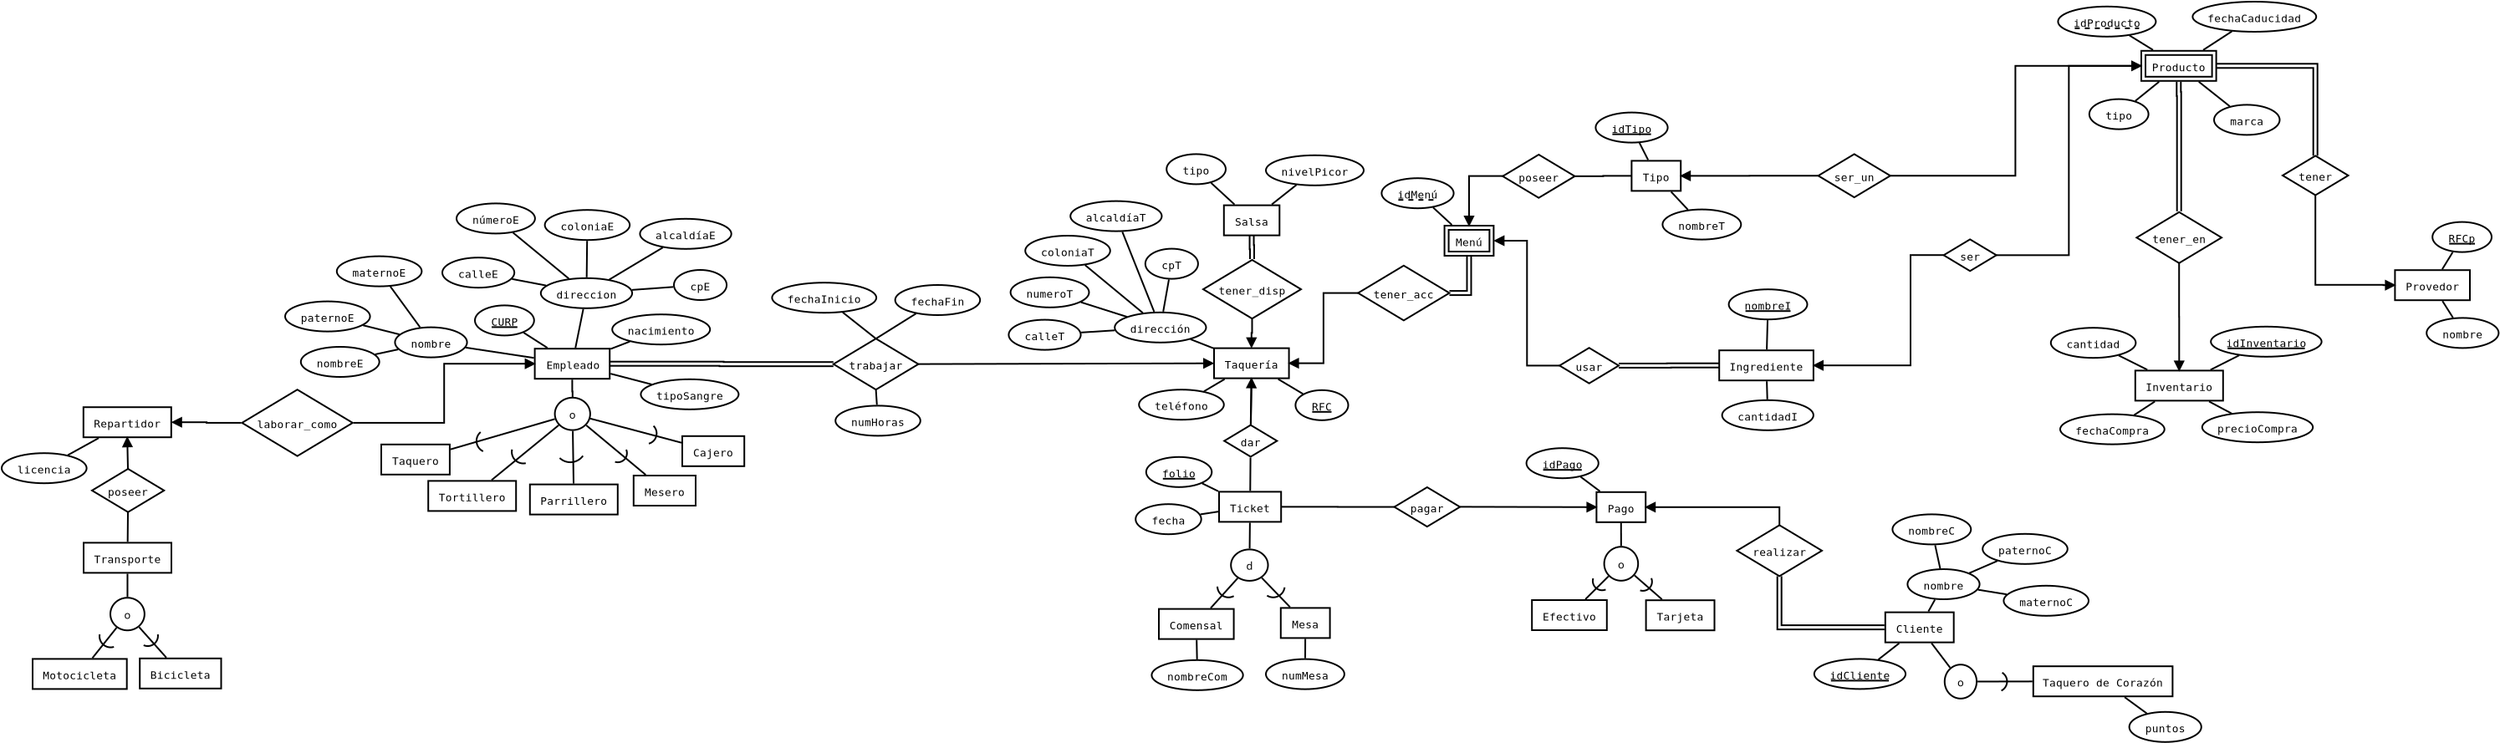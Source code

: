<?xml version="1.0" encoding="UTF-8"?>
<dia:diagram xmlns:dia="http://www.lysator.liu.se/~alla/dia/">
  <dia:layer name="Fondo" visible="true" connectable="true" active="true">
    <dia:object type="ER - Entity" version="0" id="O0">
      <dia:attribute name="obj_pos">
        <dia:point val="-2467.65,-1108.81"/>
      </dia:attribute>
      <dia:attribute name="obj_bb">
        <dia:rectangle val="-2467.7,-1108.86;-2463.12,-1106.96"/>
      </dia:attribute>
      <dia:attribute name="elem_corner">
        <dia:point val="-2467.65,-1108.81"/>
      </dia:attribute>
      <dia:attribute name="elem_width">
        <dia:real val="4.48"/>
      </dia:attribute>
      <dia:attribute name="elem_height">
        <dia:real val="1.8"/>
      </dia:attribute>
      <dia:attribute name="border_width">
        <dia:real val="0.1"/>
      </dia:attribute>
      <dia:attribute name="border_color">
        <dia:color val="#000000ff"/>
      </dia:attribute>
      <dia:attribute name="inner_color">
        <dia:color val="#ffffffff"/>
      </dia:attribute>
      <dia:attribute name="name">
        <dia:string>#Empleado#</dia:string>
      </dia:attribute>
      <dia:attribute name="weak">
        <dia:boolean val="false"/>
      </dia:attribute>
      <dia:attribute name="associative">
        <dia:boolean val="false"/>
      </dia:attribute>
      <dia:attribute name="font">
        <dia:font family="monospace" style="0" name="Courier"/>
      </dia:attribute>
      <dia:attribute name="font_height">
        <dia:real val="0.8"/>
      </dia:attribute>
    </dia:object>
    <dia:object type="ER - Attribute" version="0" id="O1">
      <dia:attribute name="obj_pos">
        <dia:point val="-2476.01,-1110.09"/>
      </dia:attribute>
      <dia:attribute name="obj_bb">
        <dia:rectangle val="-2476.06,-1110.14;-2471.65,-1108.24"/>
      </dia:attribute>
      <dia:attribute name="elem_corner">
        <dia:point val="-2476.01,-1110.09"/>
      </dia:attribute>
      <dia:attribute name="elem_width">
        <dia:real val="4.31"/>
      </dia:attribute>
      <dia:attribute name="elem_height">
        <dia:real val="1.8"/>
      </dia:attribute>
      <dia:attribute name="border_width">
        <dia:real val="0.1"/>
      </dia:attribute>
      <dia:attribute name="border_color">
        <dia:color val="#000000ff"/>
      </dia:attribute>
      <dia:attribute name="inner_color">
        <dia:color val="#ffffffff"/>
      </dia:attribute>
      <dia:attribute name="name">
        <dia:string>#nombre#</dia:string>
      </dia:attribute>
      <dia:attribute name="key">
        <dia:boolean val="false"/>
      </dia:attribute>
      <dia:attribute name="weak_key">
        <dia:boolean val="false"/>
      </dia:attribute>
      <dia:attribute name="derived">
        <dia:boolean val="false"/>
      </dia:attribute>
      <dia:attribute name="multivalued">
        <dia:boolean val="false"/>
      </dia:attribute>
      <dia:attribute name="font">
        <dia:font family="monospace" style="0" name="Courier"/>
      </dia:attribute>
      <dia:attribute name="font_height">
        <dia:real val="0.8"/>
      </dia:attribute>
    </dia:object>
    <dia:object type="ER - Attribute" version="0" id="O2">
      <dia:attribute name="obj_pos">
        <dia:point val="-2467.29,-1113.03"/>
      </dia:attribute>
      <dia:attribute name="obj_bb">
        <dia:rectangle val="-2467.34,-1113.08;-2461.77,-1111.18"/>
      </dia:attribute>
      <dia:attribute name="elem_corner">
        <dia:point val="-2467.29,-1113.03"/>
      </dia:attribute>
      <dia:attribute name="elem_width">
        <dia:real val="5.465"/>
      </dia:attribute>
      <dia:attribute name="elem_height">
        <dia:real val="1.8"/>
      </dia:attribute>
      <dia:attribute name="border_width">
        <dia:real val="0.1"/>
      </dia:attribute>
      <dia:attribute name="border_color">
        <dia:color val="#000000ff"/>
      </dia:attribute>
      <dia:attribute name="inner_color">
        <dia:color val="#ffffffff"/>
      </dia:attribute>
      <dia:attribute name="name">
        <dia:string>#direccion#</dia:string>
      </dia:attribute>
      <dia:attribute name="key">
        <dia:boolean val="false"/>
      </dia:attribute>
      <dia:attribute name="weak_key">
        <dia:boolean val="false"/>
      </dia:attribute>
      <dia:attribute name="derived">
        <dia:boolean val="false"/>
      </dia:attribute>
      <dia:attribute name="multivalued">
        <dia:boolean val="false"/>
      </dia:attribute>
      <dia:attribute name="font">
        <dia:font family="monospace" style="0" name="Courier"/>
      </dia:attribute>
      <dia:attribute name="font_height">
        <dia:real val="0.8"/>
      </dia:attribute>
    </dia:object>
    <dia:object type="ER - Attribute" version="0" id="O3">
      <dia:attribute name="obj_pos">
        <dia:point val="-2471.23,-1111.4"/>
      </dia:attribute>
      <dia:attribute name="obj_bb">
        <dia:rectangle val="-2471.28,-1111.45;-2467.64,-1109.55"/>
      </dia:attribute>
      <dia:attribute name="elem_corner">
        <dia:point val="-2471.23,-1111.4"/>
      </dia:attribute>
      <dia:attribute name="elem_width">
        <dia:real val="3.54"/>
      </dia:attribute>
      <dia:attribute name="elem_height">
        <dia:real val="1.8"/>
      </dia:attribute>
      <dia:attribute name="border_width">
        <dia:real val="0.1"/>
      </dia:attribute>
      <dia:attribute name="border_color">
        <dia:color val="#000000ff"/>
      </dia:attribute>
      <dia:attribute name="inner_color">
        <dia:color val="#ffffffff"/>
      </dia:attribute>
      <dia:attribute name="name">
        <dia:string>#CURP#</dia:string>
      </dia:attribute>
      <dia:attribute name="key">
        <dia:boolean val="true"/>
      </dia:attribute>
      <dia:attribute name="weak_key">
        <dia:boolean val="false"/>
      </dia:attribute>
      <dia:attribute name="derived">
        <dia:boolean val="false"/>
      </dia:attribute>
      <dia:attribute name="multivalued">
        <dia:boolean val="false"/>
      </dia:attribute>
      <dia:attribute name="font">
        <dia:font family="monospace" style="0" name="Courier"/>
      </dia:attribute>
      <dia:attribute name="font_height">
        <dia:real val="0.8"/>
      </dia:attribute>
    </dia:object>
    <dia:object type="ER - Attribute" version="0" id="O4">
      <dia:attribute name="obj_pos">
        <dia:point val="-2461.31,-1106.98"/>
      </dia:attribute>
      <dia:attribute name="obj_bb">
        <dia:rectangle val="-2461.36,-1107.03;-2455.41,-1105.13"/>
      </dia:attribute>
      <dia:attribute name="elem_corner">
        <dia:point val="-2461.31,-1106.98"/>
      </dia:attribute>
      <dia:attribute name="elem_width">
        <dia:real val="5.85"/>
      </dia:attribute>
      <dia:attribute name="elem_height">
        <dia:real val="1.8"/>
      </dia:attribute>
      <dia:attribute name="border_width">
        <dia:real val="0.1"/>
      </dia:attribute>
      <dia:attribute name="border_color">
        <dia:color val="#000000ff"/>
      </dia:attribute>
      <dia:attribute name="inner_color">
        <dia:color val="#ffffffff"/>
      </dia:attribute>
      <dia:attribute name="name">
        <dia:string>#tipoSangre#</dia:string>
      </dia:attribute>
      <dia:attribute name="key">
        <dia:boolean val="false"/>
      </dia:attribute>
      <dia:attribute name="weak_key">
        <dia:boolean val="false"/>
      </dia:attribute>
      <dia:attribute name="derived">
        <dia:boolean val="false"/>
      </dia:attribute>
      <dia:attribute name="multivalued">
        <dia:boolean val="false"/>
      </dia:attribute>
      <dia:attribute name="font">
        <dia:font family="monospace" style="0" name="Courier"/>
      </dia:attribute>
      <dia:attribute name="font_height">
        <dia:real val="0.8"/>
      </dia:attribute>
    </dia:object>
    <dia:object type="ER - Attribute" version="0" id="O5">
      <dia:attribute name="obj_pos">
        <dia:point val="-2463.02,-1110.86"/>
      </dia:attribute>
      <dia:attribute name="obj_bb">
        <dia:rectangle val="-2463.07,-1110.91;-2457.12,-1109.01"/>
      </dia:attribute>
      <dia:attribute name="elem_corner">
        <dia:point val="-2463.02,-1110.86"/>
      </dia:attribute>
      <dia:attribute name="elem_width">
        <dia:real val="5.85"/>
      </dia:attribute>
      <dia:attribute name="elem_height">
        <dia:real val="1.8"/>
      </dia:attribute>
      <dia:attribute name="border_width">
        <dia:real val="0.1"/>
      </dia:attribute>
      <dia:attribute name="border_color">
        <dia:color val="#000000ff"/>
      </dia:attribute>
      <dia:attribute name="inner_color">
        <dia:color val="#ffffffff"/>
      </dia:attribute>
      <dia:attribute name="name">
        <dia:string>#nacimiento#</dia:string>
      </dia:attribute>
      <dia:attribute name="key">
        <dia:boolean val="false"/>
      </dia:attribute>
      <dia:attribute name="weak_key">
        <dia:boolean val="false"/>
      </dia:attribute>
      <dia:attribute name="derived">
        <dia:boolean val="false"/>
      </dia:attribute>
      <dia:attribute name="multivalued">
        <dia:boolean val="false"/>
      </dia:attribute>
      <dia:attribute name="font">
        <dia:font family="monospace" style="0" name="Courier"/>
      </dia:attribute>
      <dia:attribute name="font_height">
        <dia:real val="0.8"/>
      </dia:attribute>
    </dia:object>
    <dia:object type="Standard - Line" version="0" id="O6">
      <dia:attribute name="obj_pos">
        <dia:point val="-2466.9,-1108.86"/>
      </dia:attribute>
      <dia:attribute name="obj_bb">
        <dia:rectangle val="-2468.39,-1109.84;-2466.83,-1108.79"/>
      </dia:attribute>
      <dia:attribute name="conn_endpoints">
        <dia:point val="-2466.9,-1108.86"/>
        <dia:point val="-2468.32,-1109.77"/>
      </dia:attribute>
      <dia:attribute name="numcp">
        <dia:int val="1"/>
      </dia:attribute>
      <dia:connections>
        <dia:connection handle="0" to="O0" connection="8"/>
        <dia:connection handle="1" to="O3" connection="8"/>
      </dia:connections>
    </dia:object>
    <dia:object type="Standard - Line" version="0" id="O7">
      <dia:attribute name="obj_pos">
        <dia:point val="-2471.78,-1108.88"/>
      </dia:attribute>
      <dia:attribute name="obj_bb">
        <dia:rectangle val="-2471.84,-1108.93;-2467.64,-1108.2"/>
      </dia:attribute>
      <dia:attribute name="conn_endpoints">
        <dia:point val="-2471.78,-1108.88"/>
        <dia:point val="-2467.7,-1108.26"/>
      </dia:attribute>
      <dia:attribute name="numcp">
        <dia:int val="1"/>
      </dia:attribute>
      <dia:connections>
        <dia:connection handle="0" to="O1" connection="8"/>
        <dia:connection handle="1" to="O0" connection="8"/>
      </dia:connections>
    </dia:object>
    <dia:object type="Flowchart - Ellipse" version="0" id="O8">
      <dia:attribute name="obj_pos">
        <dia:point val="-2466.45,-1105.88"/>
      </dia:attribute>
      <dia:attribute name="obj_bb">
        <dia:rectangle val="-2466.5,-1105.93;-2464.29,-1103.89"/>
      </dia:attribute>
      <dia:attribute name="elem_corner">
        <dia:point val="-2466.45,-1105.88"/>
      </dia:attribute>
      <dia:attribute name="elem_width">
        <dia:real val="2.114"/>
      </dia:attribute>
      <dia:attribute name="elem_height">
        <dia:real val="1.941"/>
      </dia:attribute>
      <dia:attribute name="show_background">
        <dia:boolean val="true"/>
      </dia:attribute>
      <dia:attribute name="padding">
        <dia:real val="0.354"/>
      </dia:attribute>
      <dia:attribute name="text">
        <dia:composite type="text">
          <dia:attribute name="string">
            <dia:string>#o#</dia:string>
          </dia:attribute>
          <dia:attribute name="font">
            <dia:font family="sans" style="0" name="Helvetica"/>
          </dia:attribute>
          <dia:attribute name="height">
            <dia:real val="0.8"/>
          </dia:attribute>
          <dia:attribute name="pos">
            <dia:point val="-2465.39,-1104.71"/>
          </dia:attribute>
          <dia:attribute name="color">
            <dia:color val="#000000ff"/>
          </dia:attribute>
          <dia:attribute name="alignment">
            <dia:enum val="1"/>
          </dia:attribute>
        </dia:composite>
      </dia:attribute>
    </dia:object>
    <dia:object type="ER - Entity" version="0" id="O9">
      <dia:attribute name="obj_pos">
        <dia:point val="-2476.83,-1103.08"/>
      </dia:attribute>
      <dia:attribute name="obj_bb">
        <dia:rectangle val="-2476.88,-1103.13;-2472.68,-1101.23"/>
      </dia:attribute>
      <dia:attribute name="elem_corner">
        <dia:point val="-2476.83,-1103.08"/>
      </dia:attribute>
      <dia:attribute name="elem_width">
        <dia:real val="4.095"/>
      </dia:attribute>
      <dia:attribute name="elem_height">
        <dia:real val="1.8"/>
      </dia:attribute>
      <dia:attribute name="border_width">
        <dia:real val="0.1"/>
      </dia:attribute>
      <dia:attribute name="border_color">
        <dia:color val="#000000ff"/>
      </dia:attribute>
      <dia:attribute name="inner_color">
        <dia:color val="#ffffffff"/>
      </dia:attribute>
      <dia:attribute name="name">
        <dia:string>#Taquero#</dia:string>
      </dia:attribute>
      <dia:attribute name="weak">
        <dia:boolean val="false"/>
      </dia:attribute>
      <dia:attribute name="associative">
        <dia:boolean val="false"/>
      </dia:attribute>
      <dia:attribute name="font">
        <dia:font family="monospace" style="0" name="Courier"/>
      </dia:attribute>
      <dia:attribute name="font_height">
        <dia:real val="0.8"/>
      </dia:attribute>
    </dia:object>
    <dia:object type="ER - Entity" version="0" id="O10">
      <dia:attribute name="obj_pos">
        <dia:point val="-2474.02,-1100.9"/>
      </dia:attribute>
      <dia:attribute name="obj_bb">
        <dia:rectangle val="-2474.07,-1100.95;-2468.72,-1099.05"/>
      </dia:attribute>
      <dia:attribute name="elem_corner">
        <dia:point val="-2474.02,-1100.9"/>
      </dia:attribute>
      <dia:attribute name="elem_width">
        <dia:real val="5.25"/>
      </dia:attribute>
      <dia:attribute name="elem_height">
        <dia:real val="1.8"/>
      </dia:attribute>
      <dia:attribute name="border_width">
        <dia:real val="0.1"/>
      </dia:attribute>
      <dia:attribute name="border_color">
        <dia:color val="#000000ff"/>
      </dia:attribute>
      <dia:attribute name="inner_color">
        <dia:color val="#ffffffff"/>
      </dia:attribute>
      <dia:attribute name="name">
        <dia:string>#Tortillero#</dia:string>
      </dia:attribute>
      <dia:attribute name="weak">
        <dia:boolean val="false"/>
      </dia:attribute>
      <dia:attribute name="associative">
        <dia:boolean val="false"/>
      </dia:attribute>
      <dia:attribute name="font">
        <dia:font family="monospace" style="0" name="Courier"/>
      </dia:attribute>
      <dia:attribute name="font_height">
        <dia:real val="0.8"/>
      </dia:attribute>
    </dia:object>
    <dia:object type="ER - Entity" version="0" id="O11">
      <dia:attribute name="obj_pos">
        <dia:point val="-2494.64,-1105.31"/>
      </dia:attribute>
      <dia:attribute name="obj_bb">
        <dia:rectangle val="-2494.69,-1105.36;-2489.34,-1103.46"/>
      </dia:attribute>
      <dia:attribute name="elem_corner">
        <dia:point val="-2494.64,-1105.31"/>
      </dia:attribute>
      <dia:attribute name="elem_width">
        <dia:real val="5.25"/>
      </dia:attribute>
      <dia:attribute name="elem_height">
        <dia:real val="1.8"/>
      </dia:attribute>
      <dia:attribute name="border_width">
        <dia:real val="0.1"/>
      </dia:attribute>
      <dia:attribute name="border_color">
        <dia:color val="#000000ff"/>
      </dia:attribute>
      <dia:attribute name="inner_color">
        <dia:color val="#ffffffff"/>
      </dia:attribute>
      <dia:attribute name="name">
        <dia:string>#Repartidor#</dia:string>
      </dia:attribute>
      <dia:attribute name="weak">
        <dia:boolean val="false"/>
      </dia:attribute>
      <dia:attribute name="associative">
        <dia:boolean val="false"/>
      </dia:attribute>
      <dia:attribute name="font">
        <dia:font family="monospace" style="0" name="Courier"/>
      </dia:attribute>
      <dia:attribute name="font_height">
        <dia:real val="0.8"/>
      </dia:attribute>
    </dia:object>
    <dia:object type="ER - Entity" version="0" id="O12">
      <dia:attribute name="obj_pos">
        <dia:point val="-2467.94,-1100.69"/>
      </dia:attribute>
      <dia:attribute name="obj_bb">
        <dia:rectangle val="-2467.99,-1100.74;-2462.64,-1098.84"/>
      </dia:attribute>
      <dia:attribute name="elem_corner">
        <dia:point val="-2467.94,-1100.69"/>
      </dia:attribute>
      <dia:attribute name="elem_width">
        <dia:real val="5.25"/>
      </dia:attribute>
      <dia:attribute name="elem_height">
        <dia:real val="1.8"/>
      </dia:attribute>
      <dia:attribute name="border_width">
        <dia:real val="0.1"/>
      </dia:attribute>
      <dia:attribute name="border_color">
        <dia:color val="#000000ff"/>
      </dia:attribute>
      <dia:attribute name="inner_color">
        <dia:color val="#ffffffff"/>
      </dia:attribute>
      <dia:attribute name="name">
        <dia:string>#Parrillero#</dia:string>
      </dia:attribute>
      <dia:attribute name="weak">
        <dia:boolean val="false"/>
      </dia:attribute>
      <dia:attribute name="associative">
        <dia:boolean val="false"/>
      </dia:attribute>
      <dia:attribute name="font">
        <dia:font family="monospace" style="0" name="Courier"/>
      </dia:attribute>
      <dia:attribute name="font_height">
        <dia:real val="0.8"/>
      </dia:attribute>
    </dia:object>
    <dia:object type="ER - Entity" version="0" id="O13">
      <dia:attribute name="obj_pos">
        <dia:point val="-2461.74,-1101.22"/>
      </dia:attribute>
      <dia:attribute name="obj_bb">
        <dia:rectangle val="-2461.79,-1101.27;-2457.98,-1099.37"/>
      </dia:attribute>
      <dia:attribute name="elem_corner">
        <dia:point val="-2461.74,-1101.22"/>
      </dia:attribute>
      <dia:attribute name="elem_width">
        <dia:real val="3.71"/>
      </dia:attribute>
      <dia:attribute name="elem_height">
        <dia:real val="1.8"/>
      </dia:attribute>
      <dia:attribute name="border_width">
        <dia:real val="0.1"/>
      </dia:attribute>
      <dia:attribute name="border_color">
        <dia:color val="#000000ff"/>
      </dia:attribute>
      <dia:attribute name="inner_color">
        <dia:color val="#ffffffff"/>
      </dia:attribute>
      <dia:attribute name="name">
        <dia:string>#Mesero#</dia:string>
      </dia:attribute>
      <dia:attribute name="weak">
        <dia:boolean val="false"/>
      </dia:attribute>
      <dia:attribute name="associative">
        <dia:boolean val="false"/>
      </dia:attribute>
      <dia:attribute name="font">
        <dia:font family="monospace" style="0" name="Courier"/>
      </dia:attribute>
      <dia:attribute name="font_height">
        <dia:real val="0.8"/>
      </dia:attribute>
    </dia:object>
    <dia:object type="ER - Entity" version="0" id="O14">
      <dia:attribute name="obj_pos">
        <dia:point val="-2458.83,-1103.58"/>
      </dia:attribute>
      <dia:attribute name="obj_bb">
        <dia:rectangle val="-2458.88,-1103.63;-2455.07,-1101.73"/>
      </dia:attribute>
      <dia:attribute name="elem_corner">
        <dia:point val="-2458.83,-1103.58"/>
      </dia:attribute>
      <dia:attribute name="elem_width">
        <dia:real val="3.71"/>
      </dia:attribute>
      <dia:attribute name="elem_height">
        <dia:real val="1.8"/>
      </dia:attribute>
      <dia:attribute name="border_width">
        <dia:real val="0.1"/>
      </dia:attribute>
      <dia:attribute name="border_color">
        <dia:color val="#000000ff"/>
      </dia:attribute>
      <dia:attribute name="inner_color">
        <dia:color val="#ffffffff"/>
      </dia:attribute>
      <dia:attribute name="name">
        <dia:string>#Cajero#</dia:string>
      </dia:attribute>
      <dia:attribute name="weak">
        <dia:boolean val="false"/>
      </dia:attribute>
      <dia:attribute name="associative">
        <dia:boolean val="false"/>
      </dia:attribute>
      <dia:attribute name="font">
        <dia:font family="monospace" style="0" name="Courier"/>
      </dia:attribute>
      <dia:attribute name="font_height">
        <dia:real val="0.8"/>
      </dia:attribute>
    </dia:object>
    <dia:object type="ER - Attribute" version="0" id="O15">
      <dia:attribute name="obj_pos">
        <dia:point val="-2499.53,-1102.56"/>
      </dia:attribute>
      <dia:attribute name="obj_bb">
        <dia:rectangle val="-2499.58,-1102.61;-2494.4,-1100.71"/>
      </dia:attribute>
      <dia:attribute name="elem_corner">
        <dia:point val="-2499.53,-1102.56"/>
      </dia:attribute>
      <dia:attribute name="elem_width">
        <dia:real val="5.08"/>
      </dia:attribute>
      <dia:attribute name="elem_height">
        <dia:real val="1.8"/>
      </dia:attribute>
      <dia:attribute name="border_width">
        <dia:real val="0.1"/>
      </dia:attribute>
      <dia:attribute name="border_color">
        <dia:color val="#000000ff"/>
      </dia:attribute>
      <dia:attribute name="inner_color">
        <dia:color val="#ffffffff"/>
      </dia:attribute>
      <dia:attribute name="name">
        <dia:string>#licencia#</dia:string>
      </dia:attribute>
      <dia:attribute name="key">
        <dia:boolean val="false"/>
      </dia:attribute>
      <dia:attribute name="weak_key">
        <dia:boolean val="false"/>
      </dia:attribute>
      <dia:attribute name="derived">
        <dia:boolean val="false"/>
      </dia:attribute>
      <dia:attribute name="multivalued">
        <dia:boolean val="false"/>
      </dia:attribute>
      <dia:attribute name="font">
        <dia:font family="monospace" style="0" name="Courier"/>
      </dia:attribute>
      <dia:attribute name="font_height">
        <dia:real val="0.8"/>
      </dia:attribute>
    </dia:object>
    <dia:object type="Standard - Line" version="0" id="O16">
      <dia:attribute name="obj_pos">
        <dia:point val="-2466.45,-1104.6"/>
      </dia:attribute>
      <dia:attribute name="obj_bb">
        <dia:rectangle val="-2472.75,-1104.66;-2466.39,-1102.73"/>
      </dia:attribute>
      <dia:attribute name="conn_endpoints">
        <dia:point val="-2466.45,-1104.6"/>
        <dia:point val="-2472.68,-1102.79"/>
      </dia:attribute>
      <dia:attribute name="numcp">
        <dia:int val="1"/>
      </dia:attribute>
      <dia:connections>
        <dia:connection handle="0" to="O8" connection="16"/>
        <dia:connection handle="1" to="O9" connection="8"/>
      </dia:connections>
    </dia:object>
    <dia:object type="Standard - Line" version="0" id="O17">
      <dia:attribute name="obj_pos">
        <dia:point val="-2466.22,-1104.23"/>
      </dia:attribute>
      <dia:attribute name="obj_bb">
        <dia:rectangle val="-2470.3,-1104.3;-2466.15,-1100.88"/>
      </dia:attribute>
      <dia:attribute name="conn_endpoints">
        <dia:point val="-2466.22,-1104.23"/>
        <dia:point val="-2470.23,-1100.95"/>
      </dia:attribute>
      <dia:attribute name="numcp">
        <dia:int val="1"/>
      </dia:attribute>
      <dia:connections>
        <dia:connection handle="0" to="O8" connection="16"/>
        <dia:connection handle="1" to="O10" connection="8"/>
      </dia:connections>
    </dia:object>
    <dia:object type="Standard - Line" version="0" id="O18">
      <dia:attribute name="obj_pos">
        <dia:point val="-2465.38,-1103.89"/>
      </dia:attribute>
      <dia:attribute name="obj_bb">
        <dia:rectangle val="-2465.43,-1103.94;-2465.28,-1100.69"/>
      </dia:attribute>
      <dia:attribute name="conn_endpoints">
        <dia:point val="-2465.38,-1103.89"/>
        <dia:point val="-2465.33,-1100.74"/>
      </dia:attribute>
      <dia:attribute name="numcp">
        <dia:int val="1"/>
      </dia:attribute>
      <dia:connections>
        <dia:connection handle="0" to="O8" connection="16"/>
        <dia:connection handle="1" to="O12" connection="8"/>
      </dia:connections>
    </dia:object>
    <dia:object type="Standard - Line" version="0" id="O19">
      <dia:attribute name="obj_pos">
        <dia:point val="-2464.57,-1104.23"/>
      </dia:attribute>
      <dia:attribute name="obj_bb">
        <dia:rectangle val="-2464.64,-1104.3;-2460.94,-1101.19"/>
      </dia:attribute>
      <dia:attribute name="conn_endpoints">
        <dia:point val="-2464.57,-1104.23"/>
        <dia:point val="-2461.01,-1101.26"/>
      </dia:attribute>
      <dia:attribute name="numcp">
        <dia:int val="1"/>
      </dia:attribute>
      <dia:connections>
        <dia:connection handle="0" to="O8" connection="16"/>
        <dia:connection handle="1" to="O13" connection="8"/>
      </dia:connections>
    </dia:object>
    <dia:object type="Standard - Line" version="0" id="O20">
      <dia:attribute name="obj_pos">
        <dia:point val="-2464.33,-1104.63"/>
      </dia:attribute>
      <dia:attribute name="obj_bb">
        <dia:rectangle val="-2464.39,-1104.69;-2458.82,-1103.12"/>
      </dia:attribute>
      <dia:attribute name="conn_endpoints">
        <dia:point val="-2464.33,-1104.63"/>
        <dia:point val="-2458.88,-1103.18"/>
      </dia:attribute>
      <dia:attribute name="numcp">
        <dia:int val="1"/>
      </dia:attribute>
      <dia:connections>
        <dia:connection handle="0" to="O8" connection="16"/>
        <dia:connection handle="1" to="O14" connection="8"/>
      </dia:connections>
    </dia:object>
    <dia:object type="Standard - Line" version="0" id="O21">
      <dia:attribute name="obj_pos">
        <dia:point val="-2464.75,-1111.19"/>
      </dia:attribute>
      <dia:attribute name="obj_bb">
        <dia:rectangle val="-2465.28,-1111.25;-2464.69,-1108.8"/>
      </dia:attribute>
      <dia:attribute name="conn_endpoints">
        <dia:point val="-2464.75,-1111.19"/>
        <dia:point val="-2465.22,-1108.86"/>
      </dia:attribute>
      <dia:attribute name="numcp">
        <dia:int val="1"/>
      </dia:attribute>
      <dia:connections>
        <dia:connection handle="0" to="O2" connection="8"/>
        <dia:connection handle="1" to="O0" connection="8"/>
      </dia:connections>
    </dia:object>
    <dia:object type="Standard - Line" version="0" id="O22">
      <dia:attribute name="obj_pos">
        <dia:point val="-2460.66,-1106.67"/>
      </dia:attribute>
      <dia:attribute name="obj_bb">
        <dia:rectangle val="-2463.18,-1107.37;-2460.6,-1106.61"/>
      </dia:attribute>
      <dia:attribute name="conn_endpoints">
        <dia:point val="-2460.66,-1106.67"/>
        <dia:point val="-2463.12,-1107.31"/>
      </dia:attribute>
      <dia:attribute name="numcp">
        <dia:int val="1"/>
      </dia:attribute>
      <dia:connections>
        <dia:connection handle="0" to="O4" connection="8"/>
        <dia:connection handle="1" to="O0" connection="8"/>
      </dia:connections>
    </dia:object>
    <dia:object type="Standard - Line" version="0" id="O23">
      <dia:attribute name="obj_pos">
        <dia:point val="-2463.12,-1108.79"/>
      </dia:attribute>
      <dia:attribute name="obj_bb">
        <dia:rectangle val="-2463.19,-1109.3;-2461.9,-1108.73"/>
      </dia:attribute>
      <dia:attribute name="conn_endpoints">
        <dia:point val="-2463.12,-1108.79"/>
        <dia:point val="-2461.96,-1109.24"/>
      </dia:attribute>
      <dia:attribute name="numcp">
        <dia:int val="1"/>
      </dia:attribute>
      <dia:connections>
        <dia:connection handle="0" to="O0" connection="8"/>
        <dia:connection handle="1" to="O5" connection="8"/>
      </dia:connections>
    </dia:object>
    <dia:object type="ER - Relationship" version="0" id="O24">
      <dia:attribute name="obj_pos">
        <dia:point val="-2494.13,-1101.62"/>
      </dia:attribute>
      <dia:attribute name="obj_bb">
        <dia:rectangle val="-2494.48,-1101.67;-2489.47,-1098.98"/>
      </dia:attribute>
      <dia:attribute name="elem_corner">
        <dia:point val="-2494.13,-1101.62"/>
      </dia:attribute>
      <dia:attribute name="elem_width">
        <dia:real val="4.31"/>
      </dia:attribute>
      <dia:attribute name="elem_height">
        <dia:real val="2.586"/>
      </dia:attribute>
      <dia:attribute name="border_width">
        <dia:real val="0.1"/>
      </dia:attribute>
      <dia:attribute name="border_color">
        <dia:color val="#000000ff"/>
      </dia:attribute>
      <dia:attribute name="inner_color">
        <dia:color val="#ffffffff"/>
      </dia:attribute>
      <dia:attribute name="name">
        <dia:string>#poseer#</dia:string>
      </dia:attribute>
      <dia:attribute name="left_card">
        <dia:string>##</dia:string>
      </dia:attribute>
      <dia:attribute name="right_card">
        <dia:string>##</dia:string>
      </dia:attribute>
      <dia:attribute name="identifying">
        <dia:boolean val="false"/>
      </dia:attribute>
      <dia:attribute name="rotated">
        <dia:boolean val="false"/>
      </dia:attribute>
      <dia:attribute name="font">
        <dia:font family="monospace" style="0" name="Courier"/>
      </dia:attribute>
      <dia:attribute name="font_height">
        <dia:real val="0.8"/>
      </dia:attribute>
    </dia:object>
    <dia:object type="ER - Entity" version="0" id="O25">
      <dia:attribute name="obj_pos">
        <dia:point val="-2494.63,-1097.2"/>
      </dia:attribute>
      <dia:attribute name="obj_bb">
        <dia:rectangle val="-2494.68,-1097.25;-2489.33,-1095.35"/>
      </dia:attribute>
      <dia:attribute name="elem_corner">
        <dia:point val="-2494.63,-1097.2"/>
      </dia:attribute>
      <dia:attribute name="elem_width">
        <dia:real val="5.25"/>
      </dia:attribute>
      <dia:attribute name="elem_height">
        <dia:real val="1.8"/>
      </dia:attribute>
      <dia:attribute name="border_width">
        <dia:real val="0.1"/>
      </dia:attribute>
      <dia:attribute name="border_color">
        <dia:color val="#000000ff"/>
      </dia:attribute>
      <dia:attribute name="inner_color">
        <dia:color val="#ffffffff"/>
      </dia:attribute>
      <dia:attribute name="name">
        <dia:string>#Transporte#</dia:string>
      </dia:attribute>
      <dia:attribute name="weak">
        <dia:boolean val="false"/>
      </dia:attribute>
      <dia:attribute name="associative">
        <dia:boolean val="false"/>
      </dia:attribute>
      <dia:attribute name="font">
        <dia:font family="monospace" style="0" name="Courier"/>
      </dia:attribute>
      <dia:attribute name="font_height">
        <dia:real val="0.8"/>
      </dia:attribute>
    </dia:object>
    <dia:object type="Flowchart - Ellipse" version="0" id="O26">
      <dia:attribute name="obj_pos">
        <dia:point val="-2493.03,-1093.91"/>
      </dia:attribute>
      <dia:attribute name="obj_bb">
        <dia:rectangle val="-2493.08,-1093.96;-2490.94,-1091.91"/>
      </dia:attribute>
      <dia:attribute name="elem_corner">
        <dia:point val="-2493.03,-1093.91"/>
      </dia:attribute>
      <dia:attribute name="elem_width">
        <dia:real val="2.043"/>
      </dia:attribute>
      <dia:attribute name="elem_height">
        <dia:real val="1.952"/>
      </dia:attribute>
      <dia:attribute name="show_background">
        <dia:boolean val="true"/>
      </dia:attribute>
      <dia:attribute name="padding">
        <dia:real val="0.354"/>
      </dia:attribute>
      <dia:attribute name="text">
        <dia:composite type="text">
          <dia:attribute name="string">
            <dia:string>#o#</dia:string>
          </dia:attribute>
          <dia:attribute name="font">
            <dia:font family="sans" style="0" name="Helvetica"/>
          </dia:attribute>
          <dia:attribute name="height">
            <dia:real val="0.8"/>
          </dia:attribute>
          <dia:attribute name="pos">
            <dia:point val="-2492.01,-1092.74"/>
          </dia:attribute>
          <dia:attribute name="color">
            <dia:color val="#000000ff"/>
          </dia:attribute>
          <dia:attribute name="alignment">
            <dia:enum val="1"/>
          </dia:attribute>
        </dia:composite>
      </dia:attribute>
    </dia:object>
    <dia:object type="Standard - Line" version="0" id="O27">
      <dia:attribute name="obj_pos">
        <dia:point val="-2492.01,-1095.35"/>
      </dia:attribute>
      <dia:attribute name="obj_bb">
        <dia:rectangle val="-2492.06,-1095.4;-2491.96,-1093.91"/>
      </dia:attribute>
      <dia:attribute name="conn_endpoints">
        <dia:point val="-2492.01,-1095.35"/>
        <dia:point val="-2492.01,-1093.96"/>
      </dia:attribute>
      <dia:attribute name="numcp">
        <dia:int val="1"/>
      </dia:attribute>
      <dia:connections>
        <dia:connection handle="0" to="O25" connection="8"/>
        <dia:connection handle="1" to="O26" connection="16"/>
      </dia:connections>
    </dia:object>
    <dia:object type="ER - Entity" version="0" id="O28">
      <dia:attribute name="obj_pos">
        <dia:point val="-2497.68,-1090.25"/>
      </dia:attribute>
      <dia:attribute name="obj_bb">
        <dia:rectangle val="-2497.73,-1090.3;-2491.99,-1088.4"/>
      </dia:attribute>
      <dia:attribute name="elem_corner">
        <dia:point val="-2497.68,-1090.25"/>
      </dia:attribute>
      <dia:attribute name="elem_width">
        <dia:real val="5.635"/>
      </dia:attribute>
      <dia:attribute name="elem_height">
        <dia:real val="1.8"/>
      </dia:attribute>
      <dia:attribute name="border_width">
        <dia:real val="0.1"/>
      </dia:attribute>
      <dia:attribute name="border_color">
        <dia:color val="#000000ff"/>
      </dia:attribute>
      <dia:attribute name="inner_color">
        <dia:color val="#ffffffff"/>
      </dia:attribute>
      <dia:attribute name="name">
        <dia:string>#Motocicleta#</dia:string>
      </dia:attribute>
      <dia:attribute name="weak">
        <dia:boolean val="false"/>
      </dia:attribute>
      <dia:attribute name="associative">
        <dia:boolean val="false"/>
      </dia:attribute>
      <dia:attribute name="font">
        <dia:font family="monospace" style="0" name="Courier"/>
      </dia:attribute>
      <dia:attribute name="font_height">
        <dia:real val="0.8"/>
      </dia:attribute>
    </dia:object>
    <dia:object type="ER - Entity" version="0" id="O29">
      <dia:attribute name="obj_pos">
        <dia:point val="-2491.27,-1090.28"/>
      </dia:attribute>
      <dia:attribute name="obj_bb">
        <dia:rectangle val="-2491.32,-1090.33;-2486.36,-1088.43"/>
      </dia:attribute>
      <dia:attribute name="elem_corner">
        <dia:point val="-2491.27,-1090.28"/>
      </dia:attribute>
      <dia:attribute name="elem_width">
        <dia:real val="4.865"/>
      </dia:attribute>
      <dia:attribute name="elem_height">
        <dia:real val="1.8"/>
      </dia:attribute>
      <dia:attribute name="border_width">
        <dia:real val="0.1"/>
      </dia:attribute>
      <dia:attribute name="border_color">
        <dia:color val="#000000ff"/>
      </dia:attribute>
      <dia:attribute name="inner_color">
        <dia:color val="#ffffffff"/>
      </dia:attribute>
      <dia:attribute name="name">
        <dia:string>#Bicicleta#</dia:string>
      </dia:attribute>
      <dia:attribute name="weak">
        <dia:boolean val="false"/>
      </dia:attribute>
      <dia:attribute name="associative">
        <dia:boolean val="false"/>
      </dia:attribute>
      <dia:attribute name="font">
        <dia:font family="monospace" style="0" name="Courier"/>
      </dia:attribute>
      <dia:attribute name="font_height">
        <dia:real val="0.8"/>
      </dia:attribute>
    </dia:object>
    <dia:object type="Standard - Line" version="0" id="O30">
      <dia:attribute name="obj_pos">
        <dia:point val="-2492.66,-1092.12"/>
      </dia:attribute>
      <dia:attribute name="obj_bb">
        <dia:rectangle val="-2494.18,-1092.19;-2492.59,-1090.23"/>
      </dia:attribute>
      <dia:attribute name="conn_endpoints">
        <dia:point val="-2492.66,-1092.12"/>
        <dia:point val="-2494.11,-1090.3"/>
      </dia:attribute>
      <dia:attribute name="numcp">
        <dia:int val="1"/>
      </dia:attribute>
      <dia:connections>
        <dia:connection handle="0" to="O26" connection="16"/>
        <dia:connection handle="1" to="O28" connection="8"/>
      </dia:connections>
    </dia:object>
    <dia:object type="Standard - Line" version="0" id="O31">
      <dia:attribute name="obj_pos">
        <dia:point val="-2491.31,-1092.15"/>
      </dia:attribute>
      <dia:attribute name="obj_bb">
        <dia:rectangle val="-2491.38,-1092.23;-2489.61,-1090.26"/>
      </dia:attribute>
      <dia:attribute name="conn_endpoints">
        <dia:point val="-2491.31,-1092.15"/>
        <dia:point val="-2489.68,-1090.33"/>
      </dia:attribute>
      <dia:attribute name="numcp">
        <dia:int val="1"/>
      </dia:attribute>
      <dia:connections>
        <dia:connection handle="0" to="O26" connection="16"/>
        <dia:connection handle="1" to="O29" connection="8"/>
      </dia:connections>
    </dia:object>
    <dia:object type="Standard - Line" version="0" id="O32">
      <dia:attribute name="obj_pos">
        <dia:point val="-2493.73,-1103.46"/>
      </dia:attribute>
      <dia:attribute name="obj_bb">
        <dia:rectangle val="-2495.64,-1103.53;-2493.66,-1102.37"/>
      </dia:attribute>
      <dia:attribute name="conn_endpoints">
        <dia:point val="-2493.73,-1103.46"/>
        <dia:point val="-2495.58,-1102.44"/>
      </dia:attribute>
      <dia:attribute name="numcp">
        <dia:int val="1"/>
      </dia:attribute>
      <dia:connections>
        <dia:connection handle="0" to="O11" connection="8"/>
        <dia:connection handle="1" to="O15" connection="8"/>
      </dia:connections>
    </dia:object>
    <dia:object type="Standard - Line" version="0" id="O33">
      <dia:attribute name="obj_pos">
        <dia:point val="-2491.98,-1101.62"/>
      </dia:attribute>
      <dia:attribute name="obj_bb">
        <dia:rectangle val="-2492.34,-1103.57;-2491.68,-1101.57"/>
      </dia:attribute>
      <dia:attribute name="conn_endpoints">
        <dia:point val="-2491.98,-1101.62"/>
        <dia:point val="-2492.02,-1103.51"/>
      </dia:attribute>
      <dia:attribute name="numcp">
        <dia:int val="1"/>
      </dia:attribute>
      <dia:attribute name="end_arrow">
        <dia:enum val="3"/>
      </dia:attribute>
      <dia:attribute name="end_arrow_length">
        <dia:real val="0.5"/>
      </dia:attribute>
      <dia:attribute name="end_arrow_width">
        <dia:real val="0.5"/>
      </dia:attribute>
      <dia:connections>
        <dia:connection handle="0" to="O24" connection="2"/>
        <dia:connection handle="1" to="O11" connection="6"/>
      </dia:connections>
    </dia:object>
    <dia:object type="Standard - Line" version="0" id="O34">
      <dia:attribute name="obj_pos">
        <dia:point val="-2491.98,-1099.03"/>
      </dia:attribute>
      <dia:attribute name="obj_bb">
        <dia:rectangle val="-2492.05,-1099.08;-2491.93,-1097.2"/>
      </dia:attribute>
      <dia:attribute name="conn_endpoints">
        <dia:point val="-2491.98,-1099.03"/>
        <dia:point val="-2492,-1097.25"/>
      </dia:attribute>
      <dia:attribute name="numcp">
        <dia:int val="1"/>
      </dia:attribute>
      <dia:connections>
        <dia:connection handle="0" to="O24" connection="6"/>
        <dia:connection handle="1" to="O25" connection="8"/>
      </dia:connections>
    </dia:object>
    <dia:object type="ER - Relationship" version="0" id="O35">
      <dia:attribute name="obj_pos">
        <dia:point val="-2449.79,-1109.41"/>
      </dia:attribute>
      <dia:attribute name="obj_bb">
        <dia:rectangle val="-2450.14,-1109.46;-2444.36,-1106.31"/>
      </dia:attribute>
      <dia:attribute name="elem_corner">
        <dia:point val="-2449.79,-1109.41"/>
      </dia:attribute>
      <dia:attribute name="elem_width">
        <dia:real val="5.08"/>
      </dia:attribute>
      <dia:attribute name="elem_height">
        <dia:real val="3.048"/>
      </dia:attribute>
      <dia:attribute name="border_width">
        <dia:real val="0.1"/>
      </dia:attribute>
      <dia:attribute name="border_color">
        <dia:color val="#000000ff"/>
      </dia:attribute>
      <dia:attribute name="inner_color">
        <dia:color val="#ffffffff"/>
      </dia:attribute>
      <dia:attribute name="name">
        <dia:string>#trabajar#</dia:string>
      </dia:attribute>
      <dia:attribute name="left_card">
        <dia:string>##</dia:string>
      </dia:attribute>
      <dia:attribute name="right_card">
        <dia:string>##</dia:string>
      </dia:attribute>
      <dia:attribute name="identifying">
        <dia:boolean val="false"/>
      </dia:attribute>
      <dia:attribute name="rotated">
        <dia:boolean val="false"/>
      </dia:attribute>
      <dia:attribute name="font">
        <dia:font family="monospace" style="0" name="Courier"/>
      </dia:attribute>
      <dia:attribute name="font_height">
        <dia:real val="0.8"/>
      </dia:attribute>
    </dia:object>
    <dia:object type="Standard - Line" version="0" id="O36">
      <dia:attribute name="obj_pos">
        <dia:point val="-2444.71,-1107.89"/>
      </dia:attribute>
      <dia:attribute name="obj_bb">
        <dia:rectangle val="-2444.76,-1108.26;-2427.02,-1107.6"/>
      </dia:attribute>
      <dia:attribute name="conn_endpoints">
        <dia:point val="-2444.71,-1107.89"/>
        <dia:point val="-2427.08,-1107.93"/>
      </dia:attribute>
      <dia:attribute name="numcp">
        <dia:int val="1"/>
      </dia:attribute>
      <dia:attribute name="end_arrow">
        <dia:enum val="3"/>
      </dia:attribute>
      <dia:attribute name="end_arrow_length">
        <dia:real val="0.5"/>
      </dia:attribute>
      <dia:attribute name="end_arrow_width">
        <dia:real val="0.5"/>
      </dia:attribute>
      <dia:connections>
        <dia:connection handle="0" to="O35" connection="4"/>
        <dia:connection handle="1" to="O37" connection="8"/>
      </dia:connections>
    </dia:object>
    <dia:object type="ER - Entity" version="0" id="O37">
      <dia:attribute name="obj_pos">
        <dia:point val="-2427.03,-1108.84"/>
      </dia:attribute>
      <dia:attribute name="obj_bb">
        <dia:rectangle val="-2427.08,-1108.89;-2422.5,-1106.99"/>
      </dia:attribute>
      <dia:attribute name="elem_corner">
        <dia:point val="-2427.03,-1108.84"/>
      </dia:attribute>
      <dia:attribute name="elem_width">
        <dia:real val="4.48"/>
      </dia:attribute>
      <dia:attribute name="elem_height">
        <dia:real val="1.8"/>
      </dia:attribute>
      <dia:attribute name="border_width">
        <dia:real val="0.1"/>
      </dia:attribute>
      <dia:attribute name="border_color">
        <dia:color val="#000000ff"/>
      </dia:attribute>
      <dia:attribute name="inner_color">
        <dia:color val="#ffffffff"/>
      </dia:attribute>
      <dia:attribute name="name">
        <dia:string>#Taquería#</dia:string>
      </dia:attribute>
      <dia:attribute name="weak">
        <dia:boolean val="false"/>
      </dia:attribute>
      <dia:attribute name="associative">
        <dia:boolean val="false"/>
      </dia:attribute>
      <dia:attribute name="font">
        <dia:font family="monospace" style="0" name="Courier"/>
      </dia:attribute>
      <dia:attribute name="font_height">
        <dia:real val="0.8"/>
      </dia:attribute>
    </dia:object>
    <dia:object type="ER - Attribute" version="0" id="O38">
      <dia:attribute name="obj_pos">
        <dia:point val="-2431.52,-1106.36"/>
      </dia:attribute>
      <dia:attribute name="obj_bb">
        <dia:rectangle val="-2431.57,-1106.41;-2426.39,-1104.51"/>
      </dia:attribute>
      <dia:attribute name="elem_corner">
        <dia:point val="-2431.52,-1106.36"/>
      </dia:attribute>
      <dia:attribute name="elem_width">
        <dia:real val="5.08"/>
      </dia:attribute>
      <dia:attribute name="elem_height">
        <dia:real val="1.8"/>
      </dia:attribute>
      <dia:attribute name="border_width">
        <dia:real val="0.1"/>
      </dia:attribute>
      <dia:attribute name="border_color">
        <dia:color val="#000000ff"/>
      </dia:attribute>
      <dia:attribute name="inner_color">
        <dia:color val="#ffffffff"/>
      </dia:attribute>
      <dia:attribute name="name">
        <dia:string>#teléfono#</dia:string>
      </dia:attribute>
      <dia:attribute name="key">
        <dia:boolean val="false"/>
      </dia:attribute>
      <dia:attribute name="weak_key">
        <dia:boolean val="false"/>
      </dia:attribute>
      <dia:attribute name="derived">
        <dia:boolean val="false"/>
      </dia:attribute>
      <dia:attribute name="multivalued">
        <dia:boolean val="false"/>
      </dia:attribute>
      <dia:attribute name="font">
        <dia:font family="monospace" style="0" name="Courier"/>
      </dia:attribute>
      <dia:attribute name="font_height">
        <dia:real val="0.8"/>
      </dia:attribute>
    </dia:object>
    <dia:object type="Standard - Line" version="0" id="O39">
      <dia:attribute name="obj_pos">
        <dia:point val="-2426.4,-1106.99"/>
      </dia:attribute>
      <dia:attribute name="obj_bb">
        <dia:rectangle val="-2427.7,-1107.06;-2426.33,-1106.19"/>
      </dia:attribute>
      <dia:attribute name="conn_endpoints">
        <dia:point val="-2426.4,-1106.99"/>
        <dia:point val="-2427.63,-1106.26"/>
      </dia:attribute>
      <dia:attribute name="numcp">
        <dia:int val="1"/>
      </dia:attribute>
      <dia:connections>
        <dia:connection handle="0" to="O37" connection="8"/>
        <dia:connection handle="1" to="O38" connection="8"/>
      </dia:connections>
    </dia:object>
    <dia:object type="ER - Attribute" version="0" id="O40">
      <dia:attribute name="obj_pos">
        <dia:point val="-2432.97,-1110.98"/>
      </dia:attribute>
      <dia:attribute name="obj_bb">
        <dia:rectangle val="-2433.02,-1111.03;-2427.45,-1109.13"/>
      </dia:attribute>
      <dia:attribute name="elem_corner">
        <dia:point val="-2432.97,-1110.98"/>
      </dia:attribute>
      <dia:attribute name="elem_width">
        <dia:real val="5.465"/>
      </dia:attribute>
      <dia:attribute name="elem_height">
        <dia:real val="1.8"/>
      </dia:attribute>
      <dia:attribute name="border_width">
        <dia:real val="0.1"/>
      </dia:attribute>
      <dia:attribute name="border_color">
        <dia:color val="#000000ff"/>
      </dia:attribute>
      <dia:attribute name="inner_color">
        <dia:color val="#ffffffff"/>
      </dia:attribute>
      <dia:attribute name="name">
        <dia:string>#dirección#</dia:string>
      </dia:attribute>
      <dia:attribute name="key">
        <dia:boolean val="false"/>
      </dia:attribute>
      <dia:attribute name="weak_key">
        <dia:boolean val="false"/>
      </dia:attribute>
      <dia:attribute name="derived">
        <dia:boolean val="false"/>
      </dia:attribute>
      <dia:attribute name="multivalued">
        <dia:boolean val="false"/>
      </dia:attribute>
      <dia:attribute name="font">
        <dia:font family="monospace" style="0" name="Courier"/>
      </dia:attribute>
      <dia:attribute name="font_height">
        <dia:real val="0.8"/>
      </dia:attribute>
    </dia:object>
    <dia:object type="Standard - Line" version="0" id="O41">
      <dia:attribute name="obj_pos">
        <dia:point val="-2427.08,-1108.84"/>
      </dia:attribute>
      <dia:attribute name="obj_bb">
        <dia:rectangle val="-2428.5,-1109.44;-2427.01,-1108.77"/>
      </dia:attribute>
      <dia:attribute name="conn_endpoints">
        <dia:point val="-2427.08,-1108.84"/>
        <dia:point val="-2428.44,-1109.37"/>
      </dia:attribute>
      <dia:attribute name="numcp">
        <dia:int val="1"/>
      </dia:attribute>
      <dia:connections>
        <dia:connection handle="0" to="O37" connection="8"/>
        <dia:connection handle="1" to="O40" connection="8"/>
      </dia:connections>
    </dia:object>
    <dia:object type="ER - Entity" version="0" id="O42">
      <dia:attribute name="obj_pos">
        <dia:point val="-2413.25,-1116.17"/>
      </dia:attribute>
      <dia:attribute name="obj_bb">
        <dia:rectangle val="-2413.3,-1116.22;-2410.26,-1114.32"/>
      </dia:attribute>
      <dia:attribute name="elem_corner">
        <dia:point val="-2413.25,-1116.17"/>
      </dia:attribute>
      <dia:attribute name="elem_width">
        <dia:real val="2.94"/>
      </dia:attribute>
      <dia:attribute name="elem_height">
        <dia:real val="1.8"/>
      </dia:attribute>
      <dia:attribute name="border_width">
        <dia:real val="0.1"/>
      </dia:attribute>
      <dia:attribute name="border_color">
        <dia:color val="#000000ff"/>
      </dia:attribute>
      <dia:attribute name="inner_color">
        <dia:color val="#ffffffff"/>
      </dia:attribute>
      <dia:attribute name="name">
        <dia:string>#Menú#</dia:string>
      </dia:attribute>
      <dia:attribute name="weak">
        <dia:boolean val="true"/>
      </dia:attribute>
      <dia:attribute name="associative">
        <dia:boolean val="false"/>
      </dia:attribute>
      <dia:attribute name="font">
        <dia:font family="monospace" style="0" name="Courier"/>
      </dia:attribute>
      <dia:attribute name="font_height">
        <dia:real val="0.8"/>
      </dia:attribute>
    </dia:object>
    <dia:object type="ER - Relationship" version="0" id="O43">
      <dia:attribute name="obj_pos">
        <dia:point val="-2418.42,-1113.78"/>
      </dia:attribute>
      <dia:attribute name="obj_bb">
        <dia:rectangle val="-2418.77,-1113.83;-2412.6,-1110.45"/>
      </dia:attribute>
      <dia:attribute name="elem_corner">
        <dia:point val="-2418.42,-1113.78"/>
      </dia:attribute>
      <dia:attribute name="elem_width">
        <dia:real val="5.465"/>
      </dia:attribute>
      <dia:attribute name="elem_height">
        <dia:real val="3.279"/>
      </dia:attribute>
      <dia:attribute name="border_width">
        <dia:real val="0.1"/>
      </dia:attribute>
      <dia:attribute name="border_color">
        <dia:color val="#000000ff"/>
      </dia:attribute>
      <dia:attribute name="inner_color">
        <dia:color val="#ffffffff"/>
      </dia:attribute>
      <dia:attribute name="name">
        <dia:string>#tener_acc#</dia:string>
      </dia:attribute>
      <dia:attribute name="left_card">
        <dia:string>##</dia:string>
      </dia:attribute>
      <dia:attribute name="right_card">
        <dia:string>##</dia:string>
      </dia:attribute>
      <dia:attribute name="identifying">
        <dia:boolean val="false"/>
      </dia:attribute>
      <dia:attribute name="rotated">
        <dia:boolean val="false"/>
      </dia:attribute>
      <dia:attribute name="font">
        <dia:font family="monospace" style="0" name="Courier"/>
      </dia:attribute>
      <dia:attribute name="font_height">
        <dia:real val="0.8"/>
      </dia:attribute>
    </dia:object>
    <dia:object type="ER - Participation" version="1" id="O44">
      <dia:attribute name="obj_pos">
        <dia:point val="-2465.41,-1106.96"/>
      </dia:attribute>
      <dia:attribute name="obj_bb">
        <dia:rectangle val="-2465.46,-1107.01;-2465.34,-1105.83"/>
      </dia:attribute>
      <dia:attribute name="orth_points">
        <dia:point val="-2465.41,-1106.96"/>
        <dia:point val="-2465.41,-1106.25"/>
        <dia:point val="-2465.39,-1106.25"/>
        <dia:point val="-2465.39,-1105.88"/>
      </dia:attribute>
      <dia:attribute name="orth_orient">
        <dia:enum val="1"/>
        <dia:enum val="0"/>
        <dia:enum val="1"/>
      </dia:attribute>
      <dia:attribute name="autorouting">
        <dia:boolean val="false"/>
      </dia:attribute>
      <dia:attribute name="total">
        <dia:boolean val="false"/>
      </dia:attribute>
      <dia:connections>
        <dia:connection handle="0" to="O0" connection="8"/>
        <dia:connection handle="1" to="O8" connection="4"/>
      </dia:connections>
    </dia:object>
    <dia:object type="ER - Participation" version="1" id="O45">
      <dia:attribute name="obj_pos">
        <dia:point val="-2463.17,-1107.91"/>
      </dia:attribute>
      <dia:attribute name="obj_bb">
        <dia:rectangle val="-2463.35,-1108.08;-2449.61,-1107.71"/>
      </dia:attribute>
      <dia:attribute name="orth_points">
        <dia:point val="-2463.17,-1107.91"/>
        <dia:point val="-2456.48,-1107.91"/>
        <dia:point val="-2456.48,-1107.89"/>
        <dia:point val="-2449.79,-1107.89"/>
      </dia:attribute>
      <dia:attribute name="orth_orient">
        <dia:enum val="0"/>
        <dia:enum val="1"/>
        <dia:enum val="0"/>
      </dia:attribute>
      <dia:attribute name="autorouting">
        <dia:boolean val="true"/>
      </dia:attribute>
      <dia:attribute name="total">
        <dia:boolean val="true"/>
      </dia:attribute>
      <dia:connections>
        <dia:connection handle="0" to="O0" connection="4"/>
        <dia:connection handle="1" to="O35" connection="0"/>
      </dia:connections>
    </dia:object>
    <dia:object type="ER - Entity" version="0" id="O46">
      <dia:attribute name="obj_pos">
        <dia:point val="-2426.44,-1117.39"/>
      </dia:attribute>
      <dia:attribute name="obj_bb">
        <dia:rectangle val="-2426.49,-1117.44;-2423.07,-1115.54"/>
      </dia:attribute>
      <dia:attribute name="elem_corner">
        <dia:point val="-2426.44,-1117.39"/>
      </dia:attribute>
      <dia:attribute name="elem_width">
        <dia:real val="3.325"/>
      </dia:attribute>
      <dia:attribute name="elem_height">
        <dia:real val="1.8"/>
      </dia:attribute>
      <dia:attribute name="border_width">
        <dia:real val="0.1"/>
      </dia:attribute>
      <dia:attribute name="border_color">
        <dia:color val="#000000ff"/>
      </dia:attribute>
      <dia:attribute name="inner_color">
        <dia:color val="#ffffffff"/>
      </dia:attribute>
      <dia:attribute name="name">
        <dia:string>#Salsa#</dia:string>
      </dia:attribute>
      <dia:attribute name="weak">
        <dia:boolean val="false"/>
      </dia:attribute>
      <dia:attribute name="associative">
        <dia:boolean val="false"/>
      </dia:attribute>
      <dia:attribute name="font">
        <dia:font family="monospace" style="0" name="Courier"/>
      </dia:attribute>
      <dia:attribute name="font_height">
        <dia:real val="0.8"/>
      </dia:attribute>
    </dia:object>
    <dia:object type="ER - Relationship" version="0" id="O47">
      <dia:attribute name="obj_pos">
        <dia:point val="-2427.68,-1114.12"/>
      </dia:attribute>
      <dia:attribute name="obj_bb">
        <dia:rectangle val="-2428.03,-1114.17;-2421.48,-1110.56"/>
      </dia:attribute>
      <dia:attribute name="elem_corner">
        <dia:point val="-2427.68,-1114.12"/>
      </dia:attribute>
      <dia:attribute name="elem_width">
        <dia:real val="5.85"/>
      </dia:attribute>
      <dia:attribute name="elem_height">
        <dia:real val="3.51"/>
      </dia:attribute>
      <dia:attribute name="border_width">
        <dia:real val="0.1"/>
      </dia:attribute>
      <dia:attribute name="border_color">
        <dia:color val="#000000ff"/>
      </dia:attribute>
      <dia:attribute name="inner_color">
        <dia:color val="#ffffffff"/>
      </dia:attribute>
      <dia:attribute name="name">
        <dia:string>#tener_disp#</dia:string>
      </dia:attribute>
      <dia:attribute name="left_card">
        <dia:string>##</dia:string>
      </dia:attribute>
      <dia:attribute name="right_card">
        <dia:string>##</dia:string>
      </dia:attribute>
      <dia:attribute name="identifying">
        <dia:boolean val="false"/>
      </dia:attribute>
      <dia:attribute name="rotated">
        <dia:boolean val="false"/>
      </dia:attribute>
      <dia:attribute name="font">
        <dia:font family="monospace" style="0" name="Courier"/>
      </dia:attribute>
      <dia:attribute name="font_height">
        <dia:real val="0.8"/>
      </dia:attribute>
    </dia:object>
    <dia:object type="ER - Participation" version="1" id="O48">
      <dia:attribute name="obj_pos">
        <dia:point val="-2424.78,-1115.59"/>
      </dia:attribute>
      <dia:attribute name="obj_bb">
        <dia:rectangle val="-2424.95,-1115.77;-2424.58,-1114"/>
      </dia:attribute>
      <dia:attribute name="orth_points">
        <dia:point val="-2424.78,-1115.59"/>
        <dia:point val="-2424.78,-1114.88"/>
        <dia:point val="-2424.75,-1114.88"/>
        <dia:point val="-2424.75,-1114.17"/>
      </dia:attribute>
      <dia:attribute name="orth_orient">
        <dia:enum val="1"/>
        <dia:enum val="0"/>
        <dia:enum val="1"/>
      </dia:attribute>
      <dia:attribute name="autorouting">
        <dia:boolean val="true"/>
      </dia:attribute>
      <dia:attribute name="total">
        <dia:boolean val="true"/>
      </dia:attribute>
      <dia:connections>
        <dia:connection handle="0" to="O46" connection="6"/>
        <dia:connection handle="1" to="O47" connection="8"/>
      </dia:connections>
    </dia:object>
    <dia:object type="ER - Attribute" version="0" id="O49">
      <dia:attribute name="obj_pos">
        <dia:point val="-2429.87,-1120.45"/>
      </dia:attribute>
      <dia:attribute name="obj_bb">
        <dia:rectangle val="-2429.92,-1120.5;-2426.28,-1118.6"/>
      </dia:attribute>
      <dia:attribute name="elem_corner">
        <dia:point val="-2429.87,-1120.45"/>
      </dia:attribute>
      <dia:attribute name="elem_width">
        <dia:real val="3.54"/>
      </dia:attribute>
      <dia:attribute name="elem_height">
        <dia:real val="1.8"/>
      </dia:attribute>
      <dia:attribute name="border_width">
        <dia:real val="0.1"/>
      </dia:attribute>
      <dia:attribute name="border_color">
        <dia:color val="#000000ff"/>
      </dia:attribute>
      <dia:attribute name="inner_color">
        <dia:color val="#ffffffff"/>
      </dia:attribute>
      <dia:attribute name="name">
        <dia:string>#tipo#</dia:string>
      </dia:attribute>
      <dia:attribute name="key">
        <dia:boolean val="false"/>
      </dia:attribute>
      <dia:attribute name="weak_key">
        <dia:boolean val="false"/>
      </dia:attribute>
      <dia:attribute name="derived">
        <dia:boolean val="false"/>
      </dia:attribute>
      <dia:attribute name="multivalued">
        <dia:boolean val="false"/>
      </dia:attribute>
      <dia:attribute name="font">
        <dia:font family="monospace" style="0" name="Courier"/>
      </dia:attribute>
      <dia:attribute name="font_height">
        <dia:real val="0.8"/>
      </dia:attribute>
    </dia:object>
    <dia:object type="ER - Attribute" version="0" id="O50">
      <dia:attribute name="obj_pos">
        <dia:point val="-2423.93,-1120.38"/>
      </dia:attribute>
      <dia:attribute name="obj_bb">
        <dia:rectangle val="-2423.98,-1120.43;-2418.03,-1118.53"/>
      </dia:attribute>
      <dia:attribute name="elem_corner">
        <dia:point val="-2423.93,-1120.38"/>
      </dia:attribute>
      <dia:attribute name="elem_width">
        <dia:real val="5.85"/>
      </dia:attribute>
      <dia:attribute name="elem_height">
        <dia:real val="1.8"/>
      </dia:attribute>
      <dia:attribute name="border_width">
        <dia:real val="0.1"/>
      </dia:attribute>
      <dia:attribute name="border_color">
        <dia:color val="#000000ff"/>
      </dia:attribute>
      <dia:attribute name="inner_color">
        <dia:color val="#ffffffff"/>
      </dia:attribute>
      <dia:attribute name="name">
        <dia:string>#nivelPicor#</dia:string>
      </dia:attribute>
      <dia:attribute name="key">
        <dia:boolean val="false"/>
      </dia:attribute>
      <dia:attribute name="weak_key">
        <dia:boolean val="false"/>
      </dia:attribute>
      <dia:attribute name="derived">
        <dia:boolean val="false"/>
      </dia:attribute>
      <dia:attribute name="multivalued">
        <dia:boolean val="false"/>
      </dia:attribute>
      <dia:attribute name="font">
        <dia:font family="monospace" style="0" name="Courier"/>
      </dia:attribute>
      <dia:attribute name="font_height">
        <dia:real val="0.8"/>
      </dia:attribute>
    </dia:object>
    <dia:object type="Standard - Line" version="0" id="O51">
      <dia:attribute name="obj_pos">
        <dia:point val="-2427.21,-1118.73"/>
      </dia:attribute>
      <dia:attribute name="obj_bb">
        <dia:rectangle val="-2427.28,-1118.8;-2425.74,-1117.37"/>
      </dia:attribute>
      <dia:attribute name="conn_endpoints">
        <dia:point val="-2427.21,-1118.73"/>
        <dia:point val="-2425.81,-1117.44"/>
      </dia:attribute>
      <dia:attribute name="numcp">
        <dia:int val="1"/>
      </dia:attribute>
      <dia:connections>
        <dia:connection handle="0" to="O49" connection="8"/>
        <dia:connection handle="1" to="O46" connection="8"/>
      </dia:connections>
    </dia:object>
    <dia:object type="Standard - Line" version="0" id="O52">
      <dia:attribute name="obj_pos">
        <dia:point val="-2423.58,-1117.44"/>
      </dia:attribute>
      <dia:attribute name="obj_bb">
        <dia:rectangle val="-2423.65,-1118.68;-2422.03,-1117.37"/>
      </dia:attribute>
      <dia:attribute name="conn_endpoints">
        <dia:point val="-2423.58,-1117.44"/>
        <dia:point val="-2422.1,-1118.61"/>
      </dia:attribute>
      <dia:attribute name="numcp">
        <dia:int val="1"/>
      </dia:attribute>
      <dia:connections>
        <dia:connection handle="0" to="O46" connection="8"/>
        <dia:connection handle="1" to="O50" connection="8"/>
      </dia:connections>
    </dia:object>
    <dia:object type="ER - Attribute" version="0" id="O53">
      <dia:attribute name="obj_pos">
        <dia:point val="-2422.16,-1106.33"/>
      </dia:attribute>
      <dia:attribute name="obj_bb">
        <dia:rectangle val="-2422.21,-1106.38;-2418.95,-1104.48"/>
      </dia:attribute>
      <dia:attribute name="elem_corner">
        <dia:point val="-2422.16,-1106.33"/>
      </dia:attribute>
      <dia:attribute name="elem_width">
        <dia:real val="3.155"/>
      </dia:attribute>
      <dia:attribute name="elem_height">
        <dia:real val="1.8"/>
      </dia:attribute>
      <dia:attribute name="border_width">
        <dia:real val="0.1"/>
      </dia:attribute>
      <dia:attribute name="border_color">
        <dia:color val="#000000ff"/>
      </dia:attribute>
      <dia:attribute name="inner_color">
        <dia:color val="#ffffffff"/>
      </dia:attribute>
      <dia:attribute name="name">
        <dia:string>#RFC#</dia:string>
      </dia:attribute>
      <dia:attribute name="key">
        <dia:boolean val="true"/>
      </dia:attribute>
      <dia:attribute name="weak_key">
        <dia:boolean val="false"/>
      </dia:attribute>
      <dia:attribute name="derived">
        <dia:boolean val="false"/>
      </dia:attribute>
      <dia:attribute name="multivalued">
        <dia:boolean val="false"/>
      </dia:attribute>
      <dia:attribute name="font">
        <dia:font family="monospace" style="0" name="Courier"/>
      </dia:attribute>
      <dia:attribute name="font_height">
        <dia:real val="0.8"/>
      </dia:attribute>
    </dia:object>
    <dia:object type="Standard - Line" version="0" id="O54">
      <dia:attribute name="obj_pos">
        <dia:point val="-2421.71,-1106.1"/>
      </dia:attribute>
      <dia:attribute name="obj_bb">
        <dia:rectangle val="-2423.27,-1107.06;-2421.64,-1106.03"/>
      </dia:attribute>
      <dia:attribute name="conn_endpoints">
        <dia:point val="-2421.71,-1106.1"/>
        <dia:point val="-2423.2,-1106.99"/>
      </dia:attribute>
      <dia:attribute name="numcp">
        <dia:int val="1"/>
      </dia:attribute>
      <dia:connections>
        <dia:connection handle="0" to="O53" connection="8"/>
        <dia:connection handle="1" to="O37" connection="8"/>
      </dia:connections>
    </dia:object>
    <dia:object type="ER - Attribute" version="0" id="O55">
      <dia:attribute name="obj_pos">
        <dia:point val="-2473.18,-1114.26"/>
      </dia:attribute>
      <dia:attribute name="obj_bb">
        <dia:rectangle val="-2473.23,-1114.31;-2468.82,-1112.41"/>
      </dia:attribute>
      <dia:attribute name="elem_corner">
        <dia:point val="-2473.18,-1114.26"/>
      </dia:attribute>
      <dia:attribute name="elem_width">
        <dia:real val="4.31"/>
      </dia:attribute>
      <dia:attribute name="elem_height">
        <dia:real val="1.8"/>
      </dia:attribute>
      <dia:attribute name="border_width">
        <dia:real val="0.1"/>
      </dia:attribute>
      <dia:attribute name="border_color">
        <dia:color val="#000000ff"/>
      </dia:attribute>
      <dia:attribute name="inner_color">
        <dia:color val="#ffffffff"/>
      </dia:attribute>
      <dia:attribute name="name">
        <dia:string>#calleE#</dia:string>
      </dia:attribute>
      <dia:attribute name="key">
        <dia:boolean val="false"/>
      </dia:attribute>
      <dia:attribute name="weak_key">
        <dia:boolean val="false"/>
      </dia:attribute>
      <dia:attribute name="derived">
        <dia:boolean val="false"/>
      </dia:attribute>
      <dia:attribute name="multivalued">
        <dia:boolean val="false"/>
      </dia:attribute>
      <dia:attribute name="font">
        <dia:font family="monospace" style="0" name="Courier"/>
      </dia:attribute>
      <dia:attribute name="font_height">
        <dia:real val="0.8"/>
      </dia:attribute>
    </dia:object>
    <dia:object type="ER - Attribute" version="0" id="O56">
      <dia:attribute name="obj_pos">
        <dia:point val="-2472.33,-1117.5"/>
      </dia:attribute>
      <dia:attribute name="obj_bb">
        <dia:rectangle val="-2472.38,-1117.55;-2467.58,-1115.65"/>
      </dia:attribute>
      <dia:attribute name="elem_corner">
        <dia:point val="-2472.33,-1117.5"/>
      </dia:attribute>
      <dia:attribute name="elem_width">
        <dia:real val="4.695"/>
      </dia:attribute>
      <dia:attribute name="elem_height">
        <dia:real val="1.8"/>
      </dia:attribute>
      <dia:attribute name="border_width">
        <dia:real val="0.1"/>
      </dia:attribute>
      <dia:attribute name="border_color">
        <dia:color val="#000000ff"/>
      </dia:attribute>
      <dia:attribute name="inner_color">
        <dia:color val="#ffffffff"/>
      </dia:attribute>
      <dia:attribute name="name">
        <dia:string>#númeroE#</dia:string>
      </dia:attribute>
      <dia:attribute name="key">
        <dia:boolean val="false"/>
      </dia:attribute>
      <dia:attribute name="weak_key">
        <dia:boolean val="false"/>
      </dia:attribute>
      <dia:attribute name="derived">
        <dia:boolean val="false"/>
      </dia:attribute>
      <dia:attribute name="multivalued">
        <dia:boolean val="false"/>
      </dia:attribute>
      <dia:attribute name="font">
        <dia:font family="monospace" style="0" name="Courier"/>
      </dia:attribute>
      <dia:attribute name="font_height">
        <dia:real val="0.8"/>
      </dia:attribute>
    </dia:object>
    <dia:object type="Standard - Line" version="0" id="O57">
      <dia:attribute name="obj_pos">
        <dia:point val="-2469.01,-1112.98"/>
      </dia:attribute>
      <dia:attribute name="obj_bb">
        <dia:rectangle val="-2469.07,-1113.04;-2466.91,-1112.53"/>
      </dia:attribute>
      <dia:attribute name="conn_endpoints">
        <dia:point val="-2469.01,-1112.98"/>
        <dia:point val="-2466.97,-1112.59"/>
      </dia:attribute>
      <dia:attribute name="numcp">
        <dia:int val="1"/>
      </dia:attribute>
      <dia:connections>
        <dia:connection handle="0" to="O55" connection="8"/>
        <dia:connection handle="1" to="O2" connection="8"/>
      </dia:connections>
    </dia:object>
    <dia:object type="Standard - Line" version="0" id="O58">
      <dia:attribute name="obj_pos">
        <dia:point val="-2468.95,-1115.75"/>
      </dia:attribute>
      <dia:attribute name="obj_bb">
        <dia:rectangle val="-2469.02,-1115.82;-2465.54,-1112.93"/>
      </dia:attribute>
      <dia:attribute name="conn_endpoints">
        <dia:point val="-2468.95,-1115.75"/>
        <dia:point val="-2465.61,-1113"/>
      </dia:attribute>
      <dia:attribute name="numcp">
        <dia:int val="1"/>
      </dia:attribute>
      <dia:connections>
        <dia:connection handle="0" to="O56" connection="8"/>
        <dia:connection handle="1" to="O2" connection="8"/>
      </dia:connections>
    </dia:object>
    <dia:object type="Standard - Line" version="0" id="O59">
      <dia:attribute name="obj_pos">
        <dia:point val="-2464.52,-1115.26"/>
      </dia:attribute>
      <dia:attribute name="obj_bb">
        <dia:rectangle val="-2464.6,-1115.31;-2464.47,-1113.03"/>
      </dia:attribute>
      <dia:attribute name="conn_endpoints">
        <dia:point val="-2464.52,-1115.26"/>
        <dia:point val="-2464.55,-1113.08"/>
      </dia:attribute>
      <dia:attribute name="numcp">
        <dia:int val="1"/>
      </dia:attribute>
      <dia:connections>
        <dia:connection handle="0" to="O60" connection="8"/>
        <dia:connection handle="1" to="O2" connection="8"/>
      </dia:connections>
    </dia:object>
    <dia:object type="ER - Attribute" version="0" id="O60">
      <dia:attribute name="obj_pos">
        <dia:point val="-2467.05,-1117.11"/>
      </dia:attribute>
      <dia:attribute name="obj_bb">
        <dia:rectangle val="-2467.1,-1117.16;-2461.92,-1115.26"/>
      </dia:attribute>
      <dia:attribute name="elem_corner">
        <dia:point val="-2467.05,-1117.11"/>
      </dia:attribute>
      <dia:attribute name="elem_width">
        <dia:real val="5.08"/>
      </dia:attribute>
      <dia:attribute name="elem_height">
        <dia:real val="1.8"/>
      </dia:attribute>
      <dia:attribute name="border_width">
        <dia:real val="0.1"/>
      </dia:attribute>
      <dia:attribute name="border_color">
        <dia:color val="#000000ff"/>
      </dia:attribute>
      <dia:attribute name="inner_color">
        <dia:color val="#ffffffff"/>
      </dia:attribute>
      <dia:attribute name="name">
        <dia:string>#coloniaE#</dia:string>
      </dia:attribute>
      <dia:attribute name="key">
        <dia:boolean val="false"/>
      </dia:attribute>
      <dia:attribute name="weak_key">
        <dia:boolean val="false"/>
      </dia:attribute>
      <dia:attribute name="derived">
        <dia:boolean val="false"/>
      </dia:attribute>
      <dia:attribute name="multivalued">
        <dia:boolean val="false"/>
      </dia:attribute>
      <dia:attribute name="font">
        <dia:font family="monospace" style="0" name="Courier"/>
      </dia:attribute>
      <dia:attribute name="font_height">
        <dia:real val="0.8"/>
      </dia:attribute>
    </dia:object>
    <dia:object type="ER - Attribute" version="0" id="O61">
      <dia:attribute name="obj_pos">
        <dia:point val="-2461.36,-1116.58"/>
      </dia:attribute>
      <dia:attribute name="obj_bb">
        <dia:rectangle val="-2461.41,-1116.63;-2455.84,-1114.73"/>
      </dia:attribute>
      <dia:attribute name="elem_corner">
        <dia:point val="-2461.36,-1116.58"/>
      </dia:attribute>
      <dia:attribute name="elem_width">
        <dia:real val="5.465"/>
      </dia:attribute>
      <dia:attribute name="elem_height">
        <dia:real val="1.8"/>
      </dia:attribute>
      <dia:attribute name="border_width">
        <dia:real val="0.1"/>
      </dia:attribute>
      <dia:attribute name="border_color">
        <dia:color val="#000000ff"/>
      </dia:attribute>
      <dia:attribute name="inner_color">
        <dia:color val="#ffffffff"/>
      </dia:attribute>
      <dia:attribute name="name">
        <dia:string>#alcaldíaE#</dia:string>
      </dia:attribute>
      <dia:attribute name="key">
        <dia:boolean val="false"/>
      </dia:attribute>
      <dia:attribute name="weak_key">
        <dia:boolean val="false"/>
      </dia:attribute>
      <dia:attribute name="derived">
        <dia:boolean val="false"/>
      </dia:attribute>
      <dia:attribute name="multivalued">
        <dia:boolean val="false"/>
      </dia:attribute>
      <dia:attribute name="font">
        <dia:font family="monospace" style="0" name="Courier"/>
      </dia:attribute>
      <dia:attribute name="font_height">
        <dia:real val="0.8"/>
      </dia:attribute>
    </dia:object>
    <dia:object type="Standard - Line" version="0" id="O62">
      <dia:attribute name="obj_pos">
        <dia:point val="-2459.99,-1114.87"/>
      </dia:attribute>
      <dia:attribute name="obj_bb">
        <dia:rectangle val="-2463.27,-1114.94;-2459.92,-1112.87"/>
      </dia:attribute>
      <dia:attribute name="conn_endpoints">
        <dia:point val="-2459.99,-1114.87"/>
        <dia:point val="-2463.2,-1112.94"/>
      </dia:attribute>
      <dia:attribute name="numcp">
        <dia:int val="1"/>
      </dia:attribute>
      <dia:connections>
        <dia:connection handle="0" to="O61" connection="8"/>
        <dia:connection handle="1" to="O2" connection="8"/>
      </dia:connections>
    </dia:object>
    <dia:object type="ER - Attribute" version="0" id="O63">
      <dia:attribute name="obj_pos">
        <dia:point val="-2459.33,-1113.52"/>
      </dia:attribute>
      <dia:attribute name="obj_bb">
        <dia:rectangle val="-2459.38,-1113.57;-2456.12,-1111.67"/>
      </dia:attribute>
      <dia:attribute name="elem_corner">
        <dia:point val="-2459.33,-1113.52"/>
      </dia:attribute>
      <dia:attribute name="elem_width">
        <dia:real val="3.155"/>
      </dia:attribute>
      <dia:attribute name="elem_height">
        <dia:real val="1.8"/>
      </dia:attribute>
      <dia:attribute name="border_width">
        <dia:real val="0.1"/>
      </dia:attribute>
      <dia:attribute name="border_color">
        <dia:color val="#000000ff"/>
      </dia:attribute>
      <dia:attribute name="inner_color">
        <dia:color val="#ffffffff"/>
      </dia:attribute>
      <dia:attribute name="name">
        <dia:string>#cpE#</dia:string>
      </dia:attribute>
      <dia:attribute name="key">
        <dia:boolean val="false"/>
      </dia:attribute>
      <dia:attribute name="weak_key">
        <dia:boolean val="false"/>
      </dia:attribute>
      <dia:attribute name="derived">
        <dia:boolean val="false"/>
      </dia:attribute>
      <dia:attribute name="multivalued">
        <dia:boolean val="false"/>
      </dia:attribute>
      <dia:attribute name="font">
        <dia:font family="monospace" style="0" name="Courier"/>
      </dia:attribute>
      <dia:attribute name="font_height">
        <dia:real val="0.8"/>
      </dia:attribute>
    </dia:object>
    <dia:object type="Standard - Line" version="0" id="O64">
      <dia:attribute name="obj_pos">
        <dia:point val="-2459.37,-1112.5"/>
      </dia:attribute>
      <dia:attribute name="obj_bb">
        <dia:rectangle val="-2461.89,-1112.56;-2459.31,-1112.27"/>
      </dia:attribute>
      <dia:attribute name="conn_endpoints">
        <dia:point val="-2459.37,-1112.5"/>
        <dia:point val="-2461.84,-1112.33"/>
      </dia:attribute>
      <dia:attribute name="numcp">
        <dia:int val="1"/>
      </dia:attribute>
      <dia:connections>
        <dia:connection handle="0" to="O63" connection="8"/>
        <dia:connection handle="1" to="O2" connection="8"/>
      </dia:connections>
    </dia:object>
    <dia:object type="ER - Relationship" version="0" id="O65">
      <dia:attribute name="obj_pos">
        <dia:point val="-2426.42,-1104.24"/>
      </dia:attribute>
      <dia:attribute name="obj_bb">
        <dia:rectangle val="-2426.77,-1104.29;-2422.91,-1102.3"/>
      </dia:attribute>
      <dia:attribute name="elem_corner">
        <dia:point val="-2426.42,-1104.24"/>
      </dia:attribute>
      <dia:attribute name="elem_width">
        <dia:real val="3.155"/>
      </dia:attribute>
      <dia:attribute name="elem_height">
        <dia:real val="1.893"/>
      </dia:attribute>
      <dia:attribute name="border_width">
        <dia:real val="0.1"/>
      </dia:attribute>
      <dia:attribute name="border_color">
        <dia:color val="#000000ff"/>
      </dia:attribute>
      <dia:attribute name="inner_color">
        <dia:color val="#ffffffff"/>
      </dia:attribute>
      <dia:attribute name="name">
        <dia:string>#dar#</dia:string>
      </dia:attribute>
      <dia:attribute name="left_card">
        <dia:string>##</dia:string>
      </dia:attribute>
      <dia:attribute name="right_card">
        <dia:string>##</dia:string>
      </dia:attribute>
      <dia:attribute name="identifying">
        <dia:boolean val="false"/>
      </dia:attribute>
      <dia:attribute name="rotated">
        <dia:boolean val="false"/>
      </dia:attribute>
      <dia:attribute name="font">
        <dia:font family="monospace" style="0" name="Courier"/>
      </dia:attribute>
      <dia:attribute name="font_height">
        <dia:real val="0.8"/>
      </dia:attribute>
    </dia:object>
    <dia:object type="ER - Entity" version="0" id="O66">
      <dia:attribute name="obj_pos">
        <dia:point val="-2426.73,-1100.25"/>
      </dia:attribute>
      <dia:attribute name="obj_bb">
        <dia:rectangle val="-2426.78,-1100.3;-2422.97,-1098.4"/>
      </dia:attribute>
      <dia:attribute name="elem_corner">
        <dia:point val="-2426.73,-1100.25"/>
      </dia:attribute>
      <dia:attribute name="elem_width">
        <dia:real val="3.71"/>
      </dia:attribute>
      <dia:attribute name="elem_height">
        <dia:real val="1.8"/>
      </dia:attribute>
      <dia:attribute name="border_width">
        <dia:real val="0.1"/>
      </dia:attribute>
      <dia:attribute name="border_color">
        <dia:color val="#000000ff"/>
      </dia:attribute>
      <dia:attribute name="inner_color">
        <dia:color val="#ffffffff"/>
      </dia:attribute>
      <dia:attribute name="name">
        <dia:string>#Ticket#</dia:string>
      </dia:attribute>
      <dia:attribute name="weak">
        <dia:boolean val="false"/>
      </dia:attribute>
      <dia:attribute name="associative">
        <dia:boolean val="false"/>
      </dia:attribute>
      <dia:attribute name="font">
        <dia:font family="monospace" style="0" name="Courier"/>
      </dia:attribute>
      <dia:attribute name="font_height">
        <dia:real val="0.8"/>
      </dia:attribute>
    </dia:object>
    <dia:object type="ER - Attribute" version="0" id="O67">
      <dia:attribute name="obj_pos">
        <dia:point val="-2453.46,-1112.76"/>
      </dia:attribute>
      <dia:attribute name="obj_bb">
        <dia:rectangle val="-2453.51,-1112.81;-2447.17,-1110.91"/>
      </dia:attribute>
      <dia:attribute name="elem_corner">
        <dia:point val="-2453.46,-1112.76"/>
      </dia:attribute>
      <dia:attribute name="elem_width">
        <dia:real val="6.235"/>
      </dia:attribute>
      <dia:attribute name="elem_height">
        <dia:real val="1.8"/>
      </dia:attribute>
      <dia:attribute name="border_width">
        <dia:real val="0.1"/>
      </dia:attribute>
      <dia:attribute name="border_color">
        <dia:color val="#000000ff"/>
      </dia:attribute>
      <dia:attribute name="inner_color">
        <dia:color val="#ffffffff"/>
      </dia:attribute>
      <dia:attribute name="name">
        <dia:string>#fechaInicio#</dia:string>
      </dia:attribute>
      <dia:attribute name="key">
        <dia:boolean val="false"/>
      </dia:attribute>
      <dia:attribute name="weak_key">
        <dia:boolean val="false"/>
      </dia:attribute>
      <dia:attribute name="derived">
        <dia:boolean val="false"/>
      </dia:attribute>
      <dia:attribute name="multivalued">
        <dia:boolean val="false"/>
      </dia:attribute>
      <dia:attribute name="font">
        <dia:font family="monospace" style="0" name="Courier"/>
      </dia:attribute>
      <dia:attribute name="font_height">
        <dia:real val="0.8"/>
      </dia:attribute>
    </dia:object>
    <dia:object type="ER - Attribute" version="0" id="O68">
      <dia:attribute name="obj_pos">
        <dia:point val="-2446.1,-1112.62"/>
      </dia:attribute>
      <dia:attribute name="obj_bb">
        <dia:rectangle val="-2446.15,-1112.67;-2440.97,-1110.77"/>
      </dia:attribute>
      <dia:attribute name="elem_corner">
        <dia:point val="-2446.1,-1112.62"/>
      </dia:attribute>
      <dia:attribute name="elem_width">
        <dia:real val="5.08"/>
      </dia:attribute>
      <dia:attribute name="elem_height">
        <dia:real val="1.8"/>
      </dia:attribute>
      <dia:attribute name="border_width">
        <dia:real val="0.1"/>
      </dia:attribute>
      <dia:attribute name="border_color">
        <dia:color val="#000000ff"/>
      </dia:attribute>
      <dia:attribute name="inner_color">
        <dia:color val="#ffffffff"/>
      </dia:attribute>
      <dia:attribute name="name">
        <dia:string>#fechaFin#</dia:string>
      </dia:attribute>
      <dia:attribute name="key">
        <dia:boolean val="false"/>
      </dia:attribute>
      <dia:attribute name="weak_key">
        <dia:boolean val="false"/>
      </dia:attribute>
      <dia:attribute name="derived">
        <dia:boolean val="false"/>
      </dia:attribute>
      <dia:attribute name="multivalued">
        <dia:boolean val="false"/>
      </dia:attribute>
      <dia:attribute name="font">
        <dia:font family="monospace" style="0" name="Courier"/>
      </dia:attribute>
      <dia:attribute name="font_height">
        <dia:real val="0.8"/>
      </dia:attribute>
    </dia:object>
    <dia:object type="Standard - Line" version="0" id="O69">
      <dia:attribute name="obj_pos">
        <dia:point val="-2447.25,-1109.41"/>
      </dia:attribute>
      <dia:attribute name="obj_bb">
        <dia:rectangle val="-2449.31,-1111.05;-2447.18,-1109.34"/>
      </dia:attribute>
      <dia:attribute name="conn_endpoints">
        <dia:point val="-2447.25,-1109.41"/>
        <dia:point val="-2449.24,-1110.98"/>
      </dia:attribute>
      <dia:attribute name="numcp">
        <dia:int val="1"/>
      </dia:attribute>
      <dia:connections>
        <dia:connection handle="0" to="O35" connection="2"/>
        <dia:connection handle="1" to="O67" connection="8"/>
      </dia:connections>
    </dia:object>
    <dia:object type="Standard - Line" version="0" id="O70">
      <dia:attribute name="obj_pos">
        <dia:point val="-2447.25,-1109.41"/>
      </dia:attribute>
      <dia:attribute name="obj_bb">
        <dia:rectangle val="-2447.32,-1110.98;-2444.78,-1109.34"/>
      </dia:attribute>
      <dia:attribute name="conn_endpoints">
        <dia:point val="-2447.25,-1109.41"/>
        <dia:point val="-2444.85,-1110.91"/>
      </dia:attribute>
      <dia:attribute name="numcp">
        <dia:int val="1"/>
      </dia:attribute>
      <dia:connections>
        <dia:connection handle="0" to="O35" connection="2"/>
        <dia:connection handle="1" to="O68" connection="8"/>
      </dia:connections>
    </dia:object>
    <dia:object type="ER - Attribute" version="0" id="O71">
      <dia:attribute name="obj_pos">
        <dia:point val="-2449.67,-1105.4"/>
      </dia:attribute>
      <dia:attribute name="obj_bb">
        <dia:rectangle val="-2449.72,-1105.45;-2444.54,-1103.55"/>
      </dia:attribute>
      <dia:attribute name="elem_corner">
        <dia:point val="-2449.67,-1105.4"/>
      </dia:attribute>
      <dia:attribute name="elem_width">
        <dia:real val="5.08"/>
      </dia:attribute>
      <dia:attribute name="elem_height">
        <dia:real val="1.8"/>
      </dia:attribute>
      <dia:attribute name="border_width">
        <dia:real val="0.1"/>
      </dia:attribute>
      <dia:attribute name="border_color">
        <dia:color val="#000000ff"/>
      </dia:attribute>
      <dia:attribute name="inner_color">
        <dia:color val="#ffffffff"/>
      </dia:attribute>
      <dia:attribute name="name">
        <dia:string>#numHoras#</dia:string>
      </dia:attribute>
      <dia:attribute name="key">
        <dia:boolean val="false"/>
      </dia:attribute>
      <dia:attribute name="weak_key">
        <dia:boolean val="false"/>
      </dia:attribute>
      <dia:attribute name="derived">
        <dia:boolean val="false"/>
      </dia:attribute>
      <dia:attribute name="multivalued">
        <dia:boolean val="false"/>
      </dia:attribute>
      <dia:attribute name="font">
        <dia:font family="monospace" style="0" name="Courier"/>
      </dia:attribute>
      <dia:attribute name="font_height">
        <dia:real val="0.8"/>
      </dia:attribute>
    </dia:object>
    <dia:object type="Standard - Line" version="0" id="O72">
      <dia:attribute name="obj_pos">
        <dia:point val="-2447.19,-1105.45"/>
      </dia:attribute>
      <dia:attribute name="obj_bb">
        <dia:rectangle val="-2447.3,-1106.41;-2447.14,-1105.4"/>
      </dia:attribute>
      <dia:attribute name="conn_endpoints">
        <dia:point val="-2447.19,-1105.45"/>
        <dia:point val="-2447.25,-1106.36"/>
      </dia:attribute>
      <dia:attribute name="numcp">
        <dia:int val="1"/>
      </dia:attribute>
      <dia:connections>
        <dia:connection handle="0" to="O71" connection="8"/>
        <dia:connection handle="1" to="O35" connection="6"/>
      </dia:connections>
    </dia:object>
    <dia:object type="ER - Attribute" version="0" id="O73">
      <dia:attribute name="obj_pos">
        <dia:point val="-2431.72,-1099.51"/>
      </dia:attribute>
      <dia:attribute name="obj_bb">
        <dia:rectangle val="-2431.77,-1099.56;-2427.74,-1097.66"/>
      </dia:attribute>
      <dia:attribute name="elem_corner">
        <dia:point val="-2431.72,-1099.51"/>
      </dia:attribute>
      <dia:attribute name="elem_width">
        <dia:real val="3.925"/>
      </dia:attribute>
      <dia:attribute name="elem_height">
        <dia:real val="1.8"/>
      </dia:attribute>
      <dia:attribute name="border_width">
        <dia:real val="0.1"/>
      </dia:attribute>
      <dia:attribute name="border_color">
        <dia:color val="#000000ff"/>
      </dia:attribute>
      <dia:attribute name="inner_color">
        <dia:color val="#ffffffff"/>
      </dia:attribute>
      <dia:attribute name="name">
        <dia:string>#fecha#</dia:string>
      </dia:attribute>
      <dia:attribute name="key">
        <dia:boolean val="false"/>
      </dia:attribute>
      <dia:attribute name="weak_key">
        <dia:boolean val="false"/>
      </dia:attribute>
      <dia:attribute name="derived">
        <dia:boolean val="false"/>
      </dia:attribute>
      <dia:attribute name="multivalued">
        <dia:boolean val="false"/>
      </dia:attribute>
      <dia:attribute name="font">
        <dia:font family="monospace" style="0" name="Courier"/>
      </dia:attribute>
      <dia:attribute name="font_height">
        <dia:real val="0.8"/>
      </dia:attribute>
    </dia:object>
    <dia:object type="Standard - Line" version="0" id="O74">
      <dia:attribute name="obj_pos">
        <dia:point val="-2427.84,-1098.9"/>
      </dia:attribute>
      <dia:attribute name="obj_bb">
        <dia:rectangle val="-2427.9,-1099.12;-2426.72,-1098.84"/>
      </dia:attribute>
      <dia:attribute name="conn_endpoints">
        <dia:point val="-2427.84,-1098.9"/>
        <dia:point val="-2426.78,-1099.06"/>
      </dia:attribute>
      <dia:attribute name="numcp">
        <dia:int val="1"/>
      </dia:attribute>
      <dia:connections>
        <dia:connection handle="0" to="O73" connection="8"/>
        <dia:connection handle="1" to="O66" connection="8"/>
      </dia:connections>
    </dia:object>
    <dia:object type="Standard - Line" version="0" id="O75">
      <dia:attribute name="obj_pos">
        <dia:point val="-2424.9,-1096.85"/>
      </dia:attribute>
      <dia:attribute name="obj_bb">
        <dia:rectangle val="-2424.95,-1098.45;-2424.83,-1096.8"/>
      </dia:attribute>
      <dia:attribute name="conn_endpoints">
        <dia:point val="-2424.9,-1096.85"/>
        <dia:point val="-2424.88,-1098.4"/>
      </dia:attribute>
      <dia:attribute name="numcp">
        <dia:int val="1"/>
      </dia:attribute>
      <dia:connections>
        <dia:connection handle="0" to="O78" connection="16"/>
        <dia:connection handle="1" to="O66" connection="8"/>
      </dia:connections>
    </dia:object>
    <dia:object type="ER - Entity" version="0" id="O76">
      <dia:attribute name="obj_pos">
        <dia:point val="-2430.33,-1093.24"/>
      </dia:attribute>
      <dia:attribute name="obj_bb">
        <dia:rectangle val="-2430.38,-1093.29;-2425.8,-1091.39"/>
      </dia:attribute>
      <dia:attribute name="elem_corner">
        <dia:point val="-2430.33,-1093.24"/>
      </dia:attribute>
      <dia:attribute name="elem_width">
        <dia:real val="4.48"/>
      </dia:attribute>
      <dia:attribute name="elem_height">
        <dia:real val="1.8"/>
      </dia:attribute>
      <dia:attribute name="border_width">
        <dia:real val="0.1"/>
      </dia:attribute>
      <dia:attribute name="border_color">
        <dia:color val="#000000ff"/>
      </dia:attribute>
      <dia:attribute name="inner_color">
        <dia:color val="#ffffffff"/>
      </dia:attribute>
      <dia:attribute name="name">
        <dia:string>#Comensal#</dia:string>
      </dia:attribute>
      <dia:attribute name="weak">
        <dia:boolean val="false"/>
      </dia:attribute>
      <dia:attribute name="associative">
        <dia:boolean val="false"/>
      </dia:attribute>
      <dia:attribute name="font">
        <dia:font family="monospace" style="0" name="Courier"/>
      </dia:attribute>
      <dia:attribute name="font_height">
        <dia:real val="0.8"/>
      </dia:attribute>
    </dia:object>
    <dia:object type="ER - Entity" version="0" id="O77">
      <dia:attribute name="obj_pos">
        <dia:point val="-2423.04,-1093.3"/>
      </dia:attribute>
      <dia:attribute name="obj_bb">
        <dia:rectangle val="-2423.09,-1093.35;-2420.05,-1091.45"/>
      </dia:attribute>
      <dia:attribute name="elem_corner">
        <dia:point val="-2423.04,-1093.3"/>
      </dia:attribute>
      <dia:attribute name="elem_width">
        <dia:real val="2.94"/>
      </dia:attribute>
      <dia:attribute name="elem_height">
        <dia:real val="1.8"/>
      </dia:attribute>
      <dia:attribute name="border_width">
        <dia:real val="0.1"/>
      </dia:attribute>
      <dia:attribute name="border_color">
        <dia:color val="#000000ff"/>
      </dia:attribute>
      <dia:attribute name="inner_color">
        <dia:color val="#ffffffff"/>
      </dia:attribute>
      <dia:attribute name="name">
        <dia:string>#Mesa#</dia:string>
      </dia:attribute>
      <dia:attribute name="weak">
        <dia:boolean val="false"/>
      </dia:attribute>
      <dia:attribute name="associative">
        <dia:boolean val="false"/>
      </dia:attribute>
      <dia:attribute name="font">
        <dia:font family="monospace" style="0" name="Courier"/>
      </dia:attribute>
      <dia:attribute name="font_height">
        <dia:real val="0.8"/>
      </dia:attribute>
    </dia:object>
    <dia:object type="Flowchart - Ellipse" version="0" id="O78">
      <dia:attribute name="obj_pos">
        <dia:point val="-2426.02,-1096.8"/>
      </dia:attribute>
      <dia:attribute name="obj_bb">
        <dia:rectangle val="-2426.07,-1096.85;-2423.75,-1094.87"/>
      </dia:attribute>
      <dia:attribute name="elem_corner">
        <dia:point val="-2426.02,-1096.8"/>
      </dia:attribute>
      <dia:attribute name="elem_width">
        <dia:real val="2.217"/>
      </dia:attribute>
      <dia:attribute name="elem_height">
        <dia:real val="1.876"/>
      </dia:attribute>
      <dia:attribute name="show_background">
        <dia:boolean val="true"/>
      </dia:attribute>
      <dia:attribute name="padding">
        <dia:real val="0.354"/>
      </dia:attribute>
      <dia:attribute name="text">
        <dia:composite type="text">
          <dia:attribute name="string">
            <dia:string>#d#</dia:string>
          </dia:attribute>
          <dia:attribute name="font">
            <dia:font family="sans" style="0" name="Helvetica"/>
          </dia:attribute>
          <dia:attribute name="height">
            <dia:real val="0.8"/>
          </dia:attribute>
          <dia:attribute name="pos">
            <dia:point val="-2424.91,-1095.67"/>
          </dia:attribute>
          <dia:attribute name="color">
            <dia:color val="#000000ff"/>
          </dia:attribute>
          <dia:attribute name="alignment">
            <dia:enum val="1"/>
          </dia:attribute>
        </dia:composite>
      </dia:attribute>
    </dia:object>
    <dia:object type="Standard - Line" version="0" id="O79">
      <dia:attribute name="obj_pos">
        <dia:point val="-2425.62,-1095.08"/>
      </dia:attribute>
      <dia:attribute name="obj_bb">
        <dia:rectangle val="-2427.3,-1095.15;-2425.55,-1093.22"/>
      </dia:attribute>
      <dia:attribute name="conn_endpoints">
        <dia:point val="-2425.62,-1095.08"/>
        <dia:point val="-2427.23,-1093.29"/>
      </dia:attribute>
      <dia:attribute name="numcp">
        <dia:int val="1"/>
      </dia:attribute>
      <dia:connections>
        <dia:connection handle="0" to="O78" connection="16"/>
        <dia:connection handle="1" to="O76" connection="8"/>
      </dia:connections>
    </dia:object>
    <dia:object type="Standard - Line" version="0" id="O80">
      <dia:attribute name="obj_pos">
        <dia:point val="-2424.18,-1095.1"/>
      </dia:attribute>
      <dia:attribute name="obj_bb">
        <dia:rectangle val="-2424.25,-1095.17;-2422.41,-1093.28"/>
      </dia:attribute>
      <dia:attribute name="conn_endpoints">
        <dia:point val="-2424.18,-1095.1"/>
        <dia:point val="-2422.49,-1093.35"/>
      </dia:attribute>
      <dia:attribute name="numcp">
        <dia:int val="1"/>
      </dia:attribute>
      <dia:connections>
        <dia:connection handle="0" to="O78" connection="16"/>
        <dia:connection handle="1" to="O77" connection="8"/>
      </dia:connections>
    </dia:object>
    <dia:object type="ER - Attribute" version="0" id="O81">
      <dia:attribute name="obj_pos">
        <dia:point val="-2423.93,-1090.24"/>
      </dia:attribute>
      <dia:attribute name="obj_bb">
        <dia:rectangle val="-2423.98,-1090.29;-2419.18,-1088.39"/>
      </dia:attribute>
      <dia:attribute name="elem_corner">
        <dia:point val="-2423.93,-1090.24"/>
      </dia:attribute>
      <dia:attribute name="elem_width">
        <dia:real val="4.695"/>
      </dia:attribute>
      <dia:attribute name="elem_height">
        <dia:real val="1.8"/>
      </dia:attribute>
      <dia:attribute name="border_width">
        <dia:real val="0.1"/>
      </dia:attribute>
      <dia:attribute name="border_color">
        <dia:color val="#000000ff"/>
      </dia:attribute>
      <dia:attribute name="inner_color">
        <dia:color val="#ffffffff"/>
      </dia:attribute>
      <dia:attribute name="name">
        <dia:string>#numMesa#</dia:string>
      </dia:attribute>
      <dia:attribute name="key">
        <dia:boolean val="false"/>
      </dia:attribute>
      <dia:attribute name="weak_key">
        <dia:boolean val="false"/>
      </dia:attribute>
      <dia:attribute name="derived">
        <dia:boolean val="false"/>
      </dia:attribute>
      <dia:attribute name="multivalued">
        <dia:boolean val="false"/>
      </dia:attribute>
      <dia:attribute name="font">
        <dia:font family="monospace" style="0" name="Courier"/>
      </dia:attribute>
      <dia:attribute name="font_height">
        <dia:real val="0.8"/>
      </dia:attribute>
    </dia:object>
    <dia:object type="Standard - Line" version="0" id="O82">
      <dia:attribute name="obj_pos">
        <dia:point val="-2421.57,-1091.45"/>
      </dia:attribute>
      <dia:attribute name="obj_bb">
        <dia:rectangle val="-2421.63,-1091.5;-2421.52,-1090.24"/>
      </dia:attribute>
      <dia:attribute name="conn_endpoints">
        <dia:point val="-2421.57,-1091.45"/>
        <dia:point val="-2421.58,-1090.29"/>
      </dia:attribute>
      <dia:attribute name="numcp">
        <dia:int val="1"/>
      </dia:attribute>
      <dia:connections>
        <dia:connection handle="0" to="O77" connection="8"/>
        <dia:connection handle="1" to="O81" connection="8"/>
      </dia:connections>
    </dia:object>
    <dia:object type="ER - Attribute" version="0" id="O83">
      <dia:attribute name="obj_pos">
        <dia:point val="-2430.76,-1090.18"/>
      </dia:attribute>
      <dia:attribute name="obj_bb">
        <dia:rectangle val="-2430.81,-1090.23;-2425.25,-1088.33"/>
      </dia:attribute>
      <dia:attribute name="elem_corner">
        <dia:point val="-2430.76,-1090.18"/>
      </dia:attribute>
      <dia:attribute name="elem_width">
        <dia:real val="5.465"/>
      </dia:attribute>
      <dia:attribute name="elem_height">
        <dia:real val="1.8"/>
      </dia:attribute>
      <dia:attribute name="border_width">
        <dia:real val="0.1"/>
      </dia:attribute>
      <dia:attribute name="border_color">
        <dia:color val="#000000ff"/>
      </dia:attribute>
      <dia:attribute name="inner_color">
        <dia:color val="#ffffffff"/>
      </dia:attribute>
      <dia:attribute name="name">
        <dia:string>#nombreCom#</dia:string>
      </dia:attribute>
      <dia:attribute name="key">
        <dia:boolean val="false"/>
      </dia:attribute>
      <dia:attribute name="weak_key">
        <dia:boolean val="false"/>
      </dia:attribute>
      <dia:attribute name="derived">
        <dia:boolean val="false"/>
      </dia:attribute>
      <dia:attribute name="multivalued">
        <dia:boolean val="false"/>
      </dia:attribute>
      <dia:attribute name="font">
        <dia:font family="monospace" style="0" name="Courier"/>
      </dia:attribute>
      <dia:attribute name="font_height">
        <dia:real val="0.8"/>
      </dia:attribute>
    </dia:object>
    <dia:object type="Standard - Line" version="0" id="O84">
      <dia:attribute name="obj_pos">
        <dia:point val="-2428.05,-1090.23"/>
      </dia:attribute>
      <dia:attribute name="obj_bb">
        <dia:rectangle val="-2428.12,-1091.44;-2428,-1090.18"/>
      </dia:attribute>
      <dia:attribute name="conn_endpoints">
        <dia:point val="-2428.05,-1090.23"/>
        <dia:point val="-2428.07,-1091.39"/>
      </dia:attribute>
      <dia:attribute name="numcp">
        <dia:int val="1"/>
      </dia:attribute>
      <dia:connections>
        <dia:connection handle="0" to="O83" connection="8"/>
        <dia:connection handle="1" to="O76" connection="8"/>
      </dia:connections>
    </dia:object>
    <dia:object type="Standard - Line" version="0" id="O85">
      <dia:attribute name="obj_pos">
        <dia:point val="-2424.79,-1107.04"/>
      </dia:attribute>
      <dia:attribute name="obj_bb">
        <dia:rectangle val="-2425.13,-1107.1;-2424.47,-1104.24"/>
      </dia:attribute>
      <dia:attribute name="conn_endpoints">
        <dia:point val="-2424.79,-1107.04"/>
        <dia:point val="-2424.83,-1104.29"/>
      </dia:attribute>
      <dia:attribute name="numcp">
        <dia:int val="1"/>
      </dia:attribute>
      <dia:attribute name="start_arrow">
        <dia:enum val="3"/>
      </dia:attribute>
      <dia:attribute name="start_arrow_length">
        <dia:real val="0.5"/>
      </dia:attribute>
      <dia:attribute name="start_arrow_width">
        <dia:real val="0.5"/>
      </dia:attribute>
      <dia:connections>
        <dia:connection handle="0" to="O37" connection="6"/>
        <dia:connection handle="1" to="O65" connection="8"/>
      </dia:connections>
    </dia:object>
    <dia:object type="Standard - Line" version="0" id="O86">
      <dia:attribute name="obj_pos">
        <dia:point val="-2424.79,-1107.04"/>
      </dia:attribute>
      <dia:attribute name="obj_bb">
        <dia:rectangle val="-2424.89,-1107.09;-2424.74,-1104.19"/>
      </dia:attribute>
      <dia:attribute name="conn_endpoints">
        <dia:point val="-2424.79,-1107.04"/>
        <dia:point val="-2424.84,-1104.24"/>
      </dia:attribute>
      <dia:attribute name="numcp">
        <dia:int val="1"/>
      </dia:attribute>
      <dia:connections>
        <dia:connection handle="0" to="O37" connection="6"/>
        <dia:connection handle="1" to="O65" connection="2"/>
      </dia:connections>
    </dia:object>
    <dia:object type="Standard - Line" version="0" id="O87">
      <dia:attribute name="obj_pos">
        <dia:point val="-2424.85,-1102.3"/>
      </dia:attribute>
      <dia:attribute name="obj_bb">
        <dia:rectangle val="-2424.92,-1102.35;-2424.8,-1100.25"/>
      </dia:attribute>
      <dia:attribute name="conn_endpoints">
        <dia:point val="-2424.85,-1102.3"/>
        <dia:point val="-2424.87,-1100.3"/>
      </dia:attribute>
      <dia:attribute name="numcp">
        <dia:int val="1"/>
      </dia:attribute>
      <dia:connections>
        <dia:connection handle="0" to="O65" connection="8"/>
        <dia:connection handle="1" to="O66" connection="8"/>
      </dia:connections>
    </dia:object>
    <dia:object type="ER - Attribute" version="0" id="O88">
      <dia:attribute name="obj_pos">
        <dia:point val="-2481.64,-1108.92"/>
      </dia:attribute>
      <dia:attribute name="obj_bb">
        <dia:rectangle val="-2481.69,-1108.97;-2476.89,-1107.07"/>
      </dia:attribute>
      <dia:attribute name="elem_corner">
        <dia:point val="-2481.64,-1108.92"/>
      </dia:attribute>
      <dia:attribute name="elem_width">
        <dia:real val="4.695"/>
      </dia:attribute>
      <dia:attribute name="elem_height">
        <dia:real val="1.8"/>
      </dia:attribute>
      <dia:attribute name="border_width">
        <dia:real val="0.1"/>
      </dia:attribute>
      <dia:attribute name="border_color">
        <dia:color val="#000000ff"/>
      </dia:attribute>
      <dia:attribute name="inner_color">
        <dia:color val="#ffffffff"/>
      </dia:attribute>
      <dia:attribute name="name">
        <dia:string>#nombreE#</dia:string>
      </dia:attribute>
      <dia:attribute name="key">
        <dia:boolean val="false"/>
      </dia:attribute>
      <dia:attribute name="weak_key">
        <dia:boolean val="false"/>
      </dia:attribute>
      <dia:attribute name="derived">
        <dia:boolean val="false"/>
      </dia:attribute>
      <dia:attribute name="multivalued">
        <dia:boolean val="false"/>
      </dia:attribute>
      <dia:attribute name="font">
        <dia:font family="monospace" style="0" name="Courier"/>
      </dia:attribute>
      <dia:attribute name="font_height">
        <dia:real val="0.8"/>
      </dia:attribute>
    </dia:object>
    <dia:object type="ER - Attribute" version="0" id="O89">
      <dia:attribute name="obj_pos">
        <dia:point val="-2482.58,-1111.64"/>
      </dia:attribute>
      <dia:attribute name="obj_bb">
        <dia:rectangle val="-2482.63,-1111.69;-2477.45,-1109.79"/>
      </dia:attribute>
      <dia:attribute name="elem_corner">
        <dia:point val="-2482.58,-1111.64"/>
      </dia:attribute>
      <dia:attribute name="elem_width">
        <dia:real val="5.08"/>
      </dia:attribute>
      <dia:attribute name="elem_height">
        <dia:real val="1.8"/>
      </dia:attribute>
      <dia:attribute name="border_width">
        <dia:real val="0.1"/>
      </dia:attribute>
      <dia:attribute name="border_color">
        <dia:color val="#000000ff"/>
      </dia:attribute>
      <dia:attribute name="inner_color">
        <dia:color val="#ffffffff"/>
      </dia:attribute>
      <dia:attribute name="name">
        <dia:string>#paternoE#</dia:string>
      </dia:attribute>
      <dia:attribute name="key">
        <dia:boolean val="false"/>
      </dia:attribute>
      <dia:attribute name="weak_key">
        <dia:boolean val="false"/>
      </dia:attribute>
      <dia:attribute name="derived">
        <dia:boolean val="false"/>
      </dia:attribute>
      <dia:attribute name="multivalued">
        <dia:boolean val="false"/>
      </dia:attribute>
      <dia:attribute name="font">
        <dia:font family="monospace" style="0" name="Courier"/>
      </dia:attribute>
      <dia:attribute name="font_height">
        <dia:real val="0.8"/>
      </dia:attribute>
    </dia:object>
    <dia:object type="ER - Attribute" version="0" id="O90">
      <dia:attribute name="obj_pos">
        <dia:point val="-2479.49,-1114.34"/>
      </dia:attribute>
      <dia:attribute name="obj_bb">
        <dia:rectangle val="-2479.54,-1114.39;-2474.36,-1112.49"/>
      </dia:attribute>
      <dia:attribute name="elem_corner">
        <dia:point val="-2479.49,-1114.34"/>
      </dia:attribute>
      <dia:attribute name="elem_width">
        <dia:real val="5.08"/>
      </dia:attribute>
      <dia:attribute name="elem_height">
        <dia:real val="1.8"/>
      </dia:attribute>
      <dia:attribute name="border_width">
        <dia:real val="0.1"/>
      </dia:attribute>
      <dia:attribute name="border_color">
        <dia:color val="#000000ff"/>
      </dia:attribute>
      <dia:attribute name="inner_color">
        <dia:color val="#ffffffff"/>
      </dia:attribute>
      <dia:attribute name="name">
        <dia:string>#maternoE#</dia:string>
      </dia:attribute>
      <dia:attribute name="key">
        <dia:boolean val="false"/>
      </dia:attribute>
      <dia:attribute name="weak_key">
        <dia:boolean val="false"/>
      </dia:attribute>
      <dia:attribute name="derived">
        <dia:boolean val="false"/>
      </dia:attribute>
      <dia:attribute name="multivalued">
        <dia:boolean val="false"/>
      </dia:attribute>
      <dia:attribute name="font">
        <dia:font family="monospace" style="0" name="Courier"/>
      </dia:attribute>
      <dia:attribute name="font_height">
        <dia:real val="0.8"/>
      </dia:attribute>
    </dia:object>
    <dia:object type="Standard - Line" version="0" id="O91">
      <dia:attribute name="obj_pos">
        <dia:point val="-2475.81,-1108.77"/>
      </dia:attribute>
      <dia:attribute name="obj_bb">
        <dia:rectangle val="-2477.26,-1108.83;-2475.76,-1108.41"/>
      </dia:attribute>
      <dia:attribute name="conn_endpoints">
        <dia:point val="-2475.81,-1108.77"/>
        <dia:point val="-2477.2,-1108.47"/>
      </dia:attribute>
      <dia:attribute name="numcp">
        <dia:int val="1"/>
      </dia:attribute>
      <dia:connections>
        <dia:connection handle="0" to="O1" connection="8"/>
        <dia:connection handle="1" to="O88" connection="8"/>
      </dia:connections>
    </dia:object>
    <dia:object type="Standard - Line" version="0" id="O92">
      <dia:attribute name="obj_pos">
        <dia:point val="-2477.92,-1110.21"/>
      </dia:attribute>
      <dia:attribute name="obj_bb">
        <dia:rectangle val="-2477.98,-1110.27;-2475.68,-1109.6"/>
      </dia:attribute>
      <dia:attribute name="conn_endpoints">
        <dia:point val="-2477.92,-1110.21"/>
        <dia:point val="-2475.75,-1109.66"/>
      </dia:attribute>
      <dia:attribute name="numcp">
        <dia:int val="1"/>
      </dia:attribute>
      <dia:connections>
        <dia:connection handle="0" to="O89" connection="8"/>
        <dia:connection handle="1" to="O1" connection="8"/>
      </dia:connections>
    </dia:object>
    <dia:object type="Standard - Line" version="0" id="O93">
      <dia:attribute name="obj_pos">
        <dia:point val="-2476.29,-1112.53"/>
      </dia:attribute>
      <dia:attribute name="obj_bb">
        <dia:rectangle val="-2476.36,-1112.6;-2474.44,-1110.02"/>
      </dia:attribute>
      <dia:attribute name="conn_endpoints">
        <dia:point val="-2476.29,-1112.53"/>
        <dia:point val="-2474.51,-1110.09"/>
      </dia:attribute>
      <dia:attribute name="numcp">
        <dia:int val="1"/>
      </dia:attribute>
      <dia:connections>
        <dia:connection handle="0" to="O90" connection="8"/>
        <dia:connection handle="1" to="O1" connection="8"/>
      </dia:connections>
    </dia:object>
    <dia:object type="ER - Entity" version="0" id="O94">
      <dia:attribute name="obj_pos">
        <dia:point val="-2404.16,-1100.23"/>
      </dia:attribute>
      <dia:attribute name="obj_bb">
        <dia:rectangle val="-2404.21,-1100.28;-2401.17,-1098.38"/>
      </dia:attribute>
      <dia:attribute name="elem_corner">
        <dia:point val="-2404.16,-1100.23"/>
      </dia:attribute>
      <dia:attribute name="elem_width">
        <dia:real val="2.94"/>
      </dia:attribute>
      <dia:attribute name="elem_height">
        <dia:real val="1.8"/>
      </dia:attribute>
      <dia:attribute name="border_width">
        <dia:real val="0.1"/>
      </dia:attribute>
      <dia:attribute name="border_color">
        <dia:color val="#000000ff"/>
      </dia:attribute>
      <dia:attribute name="inner_color">
        <dia:color val="#ffffffff"/>
      </dia:attribute>
      <dia:attribute name="name">
        <dia:string>#Pago#</dia:string>
      </dia:attribute>
      <dia:attribute name="weak">
        <dia:boolean val="false"/>
      </dia:attribute>
      <dia:attribute name="associative">
        <dia:boolean val="false"/>
      </dia:attribute>
      <dia:attribute name="font">
        <dia:font family="monospace" style="0" name="Courier"/>
      </dia:attribute>
      <dia:attribute name="font_height">
        <dia:real val="0.8"/>
      </dia:attribute>
    </dia:object>
    <dia:object type="ER - Entity" version="0" id="O95">
      <dia:attribute name="obj_pos">
        <dia:point val="-2408.02,-1093.77"/>
      </dia:attribute>
      <dia:attribute name="obj_bb">
        <dia:rectangle val="-2408.07,-1093.82;-2403.49,-1091.92"/>
      </dia:attribute>
      <dia:attribute name="elem_corner">
        <dia:point val="-2408.02,-1093.77"/>
      </dia:attribute>
      <dia:attribute name="elem_width">
        <dia:real val="4.48"/>
      </dia:attribute>
      <dia:attribute name="elem_height">
        <dia:real val="1.8"/>
      </dia:attribute>
      <dia:attribute name="border_width">
        <dia:real val="0.1"/>
      </dia:attribute>
      <dia:attribute name="border_color">
        <dia:color val="#000000ff"/>
      </dia:attribute>
      <dia:attribute name="inner_color">
        <dia:color val="#ffffffff"/>
      </dia:attribute>
      <dia:attribute name="name">
        <dia:string>#Efectivo#</dia:string>
      </dia:attribute>
      <dia:attribute name="weak">
        <dia:boolean val="false"/>
      </dia:attribute>
      <dia:attribute name="associative">
        <dia:boolean val="false"/>
      </dia:attribute>
      <dia:attribute name="font">
        <dia:font family="monospace" style="0" name="Courier"/>
      </dia:attribute>
      <dia:attribute name="font_height">
        <dia:real val="0.8"/>
      </dia:attribute>
    </dia:object>
    <dia:object type="ER - Entity" version="0" id="O96">
      <dia:attribute name="obj_pos">
        <dia:point val="-2401.2,-1093.76"/>
      </dia:attribute>
      <dia:attribute name="obj_bb">
        <dia:rectangle val="-2401.25,-1093.81;-2397.05,-1091.91"/>
      </dia:attribute>
      <dia:attribute name="elem_corner">
        <dia:point val="-2401.2,-1093.76"/>
      </dia:attribute>
      <dia:attribute name="elem_width">
        <dia:real val="4.095"/>
      </dia:attribute>
      <dia:attribute name="elem_height">
        <dia:real val="1.8"/>
      </dia:attribute>
      <dia:attribute name="border_width">
        <dia:real val="0.1"/>
      </dia:attribute>
      <dia:attribute name="border_color">
        <dia:color val="#000000ff"/>
      </dia:attribute>
      <dia:attribute name="inner_color">
        <dia:color val="#ffffffff"/>
      </dia:attribute>
      <dia:attribute name="name">
        <dia:string>#Tarjeta#</dia:string>
      </dia:attribute>
      <dia:attribute name="weak">
        <dia:boolean val="false"/>
      </dia:attribute>
      <dia:attribute name="associative">
        <dia:boolean val="false"/>
      </dia:attribute>
      <dia:attribute name="font">
        <dia:font family="monospace" style="0" name="Courier"/>
      </dia:attribute>
      <dia:attribute name="font_height">
        <dia:real val="0.8"/>
      </dia:attribute>
    </dia:object>
    <dia:object type="Flowchart - Ellipse" version="0" id="O97">
      <dia:attribute name="obj_pos">
        <dia:point val="-2403.7,-1096.96"/>
      </dia:attribute>
      <dia:attribute name="obj_bb">
        <dia:rectangle val="-2403.75,-1097.01;-2401.62,-1094.88"/>
      </dia:attribute>
      <dia:attribute name="elem_corner">
        <dia:point val="-2403.7,-1096.96"/>
      </dia:attribute>
      <dia:attribute name="elem_width">
        <dia:real val="2.029"/>
      </dia:attribute>
      <dia:attribute name="elem_height">
        <dia:real val="2.03"/>
      </dia:attribute>
      <dia:attribute name="show_background">
        <dia:boolean val="true"/>
      </dia:attribute>
      <dia:attribute name="padding">
        <dia:real val="0.354"/>
      </dia:attribute>
      <dia:attribute name="text">
        <dia:composite type="text">
          <dia:attribute name="string">
            <dia:string>#o#</dia:string>
          </dia:attribute>
          <dia:attribute name="font">
            <dia:font family="sans" style="0" name="Helvetica"/>
          </dia:attribute>
          <dia:attribute name="height">
            <dia:real val="0.8"/>
          </dia:attribute>
          <dia:attribute name="pos">
            <dia:point val="-2402.69,-1095.75"/>
          </dia:attribute>
          <dia:attribute name="color">
            <dia:color val="#000000ff"/>
          </dia:attribute>
          <dia:attribute name="alignment">
            <dia:enum val="1"/>
          </dia:attribute>
        </dia:composite>
      </dia:attribute>
    </dia:object>
    <dia:object type="ER - Participation" version="1" id="O98">
      <dia:attribute name="obj_pos">
        <dia:point val="-2402.69,-1098.43"/>
      </dia:attribute>
      <dia:attribute name="obj_bb">
        <dia:rectangle val="-2402.74,-1098.48;-2402.64,-1096.96"/>
      </dia:attribute>
      <dia:attribute name="orth_points">
        <dia:point val="-2402.69,-1098.43"/>
        <dia:point val="-2402.69,-1097.72"/>
        <dia:point val="-2402.69,-1097.72"/>
        <dia:point val="-2402.69,-1097.01"/>
      </dia:attribute>
      <dia:attribute name="orth_orient">
        <dia:enum val="1"/>
        <dia:enum val="0"/>
        <dia:enum val="1"/>
      </dia:attribute>
      <dia:attribute name="autorouting">
        <dia:boolean val="false"/>
      </dia:attribute>
      <dia:attribute name="total">
        <dia:boolean val="false"/>
      </dia:attribute>
      <dia:connections>
        <dia:connection handle="0" to="O94" connection="6"/>
        <dia:connection handle="1" to="O97" connection="16"/>
      </dia:connections>
    </dia:object>
    <dia:object type="Standard - Line" version="0" id="O99">
      <dia:attribute name="obj_pos">
        <dia:point val="-2403.44,-1095.2"/>
      </dia:attribute>
      <dia:attribute name="obj_bb">
        <dia:rectangle val="-2404.89,-1095.27;-2403.37,-1093.75"/>
      </dia:attribute>
      <dia:attribute name="conn_endpoints">
        <dia:point val="-2403.44,-1095.2"/>
        <dia:point val="-2404.82,-1093.82"/>
      </dia:attribute>
      <dia:attribute name="numcp">
        <dia:int val="1"/>
      </dia:attribute>
      <dia:connections>
        <dia:connection handle="0" to="O97" connection="16"/>
        <dia:connection handle="1" to="O95" connection="8"/>
      </dia:connections>
    </dia:object>
    <dia:object type="Standard - Line" version="0" id="O100">
      <dia:attribute name="obj_pos">
        <dia:point val="-2401.88,-1095.25"/>
      </dia:attribute>
      <dia:attribute name="obj_bb">
        <dia:rectangle val="-2401.95,-1095.32;-2400.17,-1093.74"/>
      </dia:attribute>
      <dia:attribute name="conn_endpoints">
        <dia:point val="-2401.88,-1095.25"/>
        <dia:point val="-2400.24,-1093.81"/>
      </dia:attribute>
      <dia:attribute name="numcp">
        <dia:int val="1"/>
      </dia:attribute>
      <dia:connections>
        <dia:connection handle="0" to="O97" connection="16"/>
        <dia:connection handle="1" to="O96" connection="8"/>
      </dia:connections>
    </dia:object>
    <dia:object type="ER - Attribute" version="0" id="O101">
      <dia:attribute name="obj_pos">
        <dia:point val="-2408.35,-1102.86"/>
      </dia:attribute>
      <dia:attribute name="obj_bb">
        <dia:rectangle val="-2408.4,-1102.91;-2403.99,-1101.01"/>
      </dia:attribute>
      <dia:attribute name="elem_corner">
        <dia:point val="-2408.35,-1102.86"/>
      </dia:attribute>
      <dia:attribute name="elem_width">
        <dia:real val="4.31"/>
      </dia:attribute>
      <dia:attribute name="elem_height">
        <dia:real val="1.8"/>
      </dia:attribute>
      <dia:attribute name="border_width">
        <dia:real val="0.1"/>
      </dia:attribute>
      <dia:attribute name="border_color">
        <dia:color val="#000000ff"/>
      </dia:attribute>
      <dia:attribute name="inner_color">
        <dia:color val="#ffffffff"/>
      </dia:attribute>
      <dia:attribute name="name">
        <dia:string>#idPago#</dia:string>
      </dia:attribute>
      <dia:attribute name="key">
        <dia:boolean val="true"/>
      </dia:attribute>
      <dia:attribute name="weak_key">
        <dia:boolean val="false"/>
      </dia:attribute>
      <dia:attribute name="derived">
        <dia:boolean val="false"/>
      </dia:attribute>
      <dia:attribute name="multivalued">
        <dia:boolean val="false"/>
      </dia:attribute>
      <dia:attribute name="font">
        <dia:font family="monospace" style="0" name="Courier"/>
      </dia:attribute>
      <dia:attribute name="font_height">
        <dia:real val="0.8"/>
      </dia:attribute>
    </dia:object>
    <dia:object type="Standard - Line" version="0" id="O102">
      <dia:attribute name="obj_pos">
        <dia:point val="-2405.11,-1101.15"/>
      </dia:attribute>
      <dia:attribute name="obj_bb">
        <dia:rectangle val="-2405.18,-1101.22;-2403.88,-1100.21"/>
      </dia:attribute>
      <dia:attribute name="conn_endpoints">
        <dia:point val="-2405.11,-1101.15"/>
        <dia:point val="-2403.95,-1100.28"/>
      </dia:attribute>
      <dia:attribute name="numcp">
        <dia:int val="1"/>
      </dia:attribute>
      <dia:connections>
        <dia:connection handle="0" to="O101" connection="8"/>
        <dia:connection handle="1" to="O94" connection="8"/>
      </dia:connections>
    </dia:object>
    <dia:object type="ER - Relationship" version="0" id="O103">
      <dia:attribute name="obj_pos">
        <dia:point val="-2416.25,-1100.52"/>
      </dia:attribute>
      <dia:attribute name="obj_bb">
        <dia:rectangle val="-2416.6,-1100.57;-2411.97,-1098.12"/>
      </dia:attribute>
      <dia:attribute name="elem_corner">
        <dia:point val="-2416.25,-1100.52"/>
      </dia:attribute>
      <dia:attribute name="elem_width">
        <dia:real val="3.925"/>
      </dia:attribute>
      <dia:attribute name="elem_height">
        <dia:real val="2.355"/>
      </dia:attribute>
      <dia:attribute name="border_width">
        <dia:real val="0.1"/>
      </dia:attribute>
      <dia:attribute name="border_color">
        <dia:color val="#000000ff"/>
      </dia:attribute>
      <dia:attribute name="inner_color">
        <dia:color val="#ffffffff"/>
      </dia:attribute>
      <dia:attribute name="name">
        <dia:string>#pagar#</dia:string>
      </dia:attribute>
      <dia:attribute name="left_card">
        <dia:string>##</dia:string>
      </dia:attribute>
      <dia:attribute name="right_card">
        <dia:string>##</dia:string>
      </dia:attribute>
      <dia:attribute name="identifying">
        <dia:boolean val="false"/>
      </dia:attribute>
      <dia:attribute name="rotated">
        <dia:boolean val="false"/>
      </dia:attribute>
      <dia:attribute name="font">
        <dia:font family="monospace" style="0" name="Courier"/>
      </dia:attribute>
      <dia:attribute name="font_height">
        <dia:real val="0.8"/>
      </dia:attribute>
    </dia:object>
    <dia:object type="ER - Participation" version="1" id="O104">
      <dia:attribute name="obj_pos">
        <dia:point val="-2423.02,-1099.35"/>
      </dia:attribute>
      <dia:attribute name="obj_bb">
        <dia:rectangle val="-2423.07,-1099.4;-2416.2,-1099.29"/>
      </dia:attribute>
      <dia:attribute name="orth_points">
        <dia:point val="-2423.02,-1099.35"/>
        <dia:point val="-2419.64,-1099.35"/>
        <dia:point val="-2419.64,-1099.34"/>
        <dia:point val="-2416.25,-1099.34"/>
      </dia:attribute>
      <dia:attribute name="orth_orient">
        <dia:enum val="0"/>
        <dia:enum val="1"/>
        <dia:enum val="0"/>
      </dia:attribute>
      <dia:attribute name="autorouting">
        <dia:boolean val="true"/>
      </dia:attribute>
      <dia:attribute name="total">
        <dia:boolean val="false"/>
      </dia:attribute>
      <dia:connections>
        <dia:connection handle="0" to="O66" connection="4"/>
        <dia:connection handle="1" to="O103" connection="0"/>
      </dia:connections>
    </dia:object>
    <dia:object type="Standard - Line" version="0" id="O105">
      <dia:attribute name="obj_pos">
        <dia:point val="-2412.32,-1099.35"/>
      </dia:attribute>
      <dia:attribute name="obj_bb">
        <dia:rectangle val="-2412.37,-1099.66;-2404.1,-1099"/>
      </dia:attribute>
      <dia:attribute name="conn_endpoints">
        <dia:point val="-2412.32,-1099.35"/>
        <dia:point val="-2404.16,-1099.33"/>
      </dia:attribute>
      <dia:attribute name="numcp">
        <dia:int val="1"/>
      </dia:attribute>
      <dia:attribute name="end_arrow">
        <dia:enum val="3"/>
      </dia:attribute>
      <dia:attribute name="end_arrow_length">
        <dia:real val="0.5"/>
      </dia:attribute>
      <dia:attribute name="end_arrow_width">
        <dia:real val="0.5"/>
      </dia:attribute>
      <dia:connections>
        <dia:connection handle="0" to="O103" connection="4"/>
        <dia:connection handle="1" to="O94" connection="3"/>
      </dia:connections>
    </dia:object>
    <dia:object type="ER - Entity" version="0" id="O106">
      <dia:attribute name="obj_pos">
        <dia:point val="-2386.89,-1093.04"/>
      </dia:attribute>
      <dia:attribute name="obj_bb">
        <dia:rectangle val="-2386.94,-1093.09;-2382.74,-1091.19"/>
      </dia:attribute>
      <dia:attribute name="elem_corner">
        <dia:point val="-2386.89,-1093.04"/>
      </dia:attribute>
      <dia:attribute name="elem_width">
        <dia:real val="4.095"/>
      </dia:attribute>
      <dia:attribute name="elem_height">
        <dia:real val="1.8"/>
      </dia:attribute>
      <dia:attribute name="border_width">
        <dia:real val="0.1"/>
      </dia:attribute>
      <dia:attribute name="border_color">
        <dia:color val="#000000ff"/>
      </dia:attribute>
      <dia:attribute name="inner_color">
        <dia:color val="#ffffffff"/>
      </dia:attribute>
      <dia:attribute name="name">
        <dia:string>#Cliente#</dia:string>
      </dia:attribute>
      <dia:attribute name="weak">
        <dia:boolean val="false"/>
      </dia:attribute>
      <dia:attribute name="associative">
        <dia:boolean val="false"/>
      </dia:attribute>
      <dia:attribute name="font">
        <dia:font family="monospace" style="0" name="Courier"/>
      </dia:attribute>
      <dia:attribute name="font_height">
        <dia:real val="0.8"/>
      </dia:attribute>
    </dia:object>
    <dia:object type="ER - Attribute" version="0" id="O107">
      <dia:attribute name="obj_pos">
        <dia:point val="-2385.56,-1095.62"/>
      </dia:attribute>
      <dia:attribute name="obj_bb">
        <dia:rectangle val="-2385.61,-1095.67;-2381.2,-1093.77"/>
      </dia:attribute>
      <dia:attribute name="elem_corner">
        <dia:point val="-2385.56,-1095.62"/>
      </dia:attribute>
      <dia:attribute name="elem_width">
        <dia:real val="4.31"/>
      </dia:attribute>
      <dia:attribute name="elem_height">
        <dia:real val="1.8"/>
      </dia:attribute>
      <dia:attribute name="border_width">
        <dia:real val="0.1"/>
      </dia:attribute>
      <dia:attribute name="border_color">
        <dia:color val="#000000ff"/>
      </dia:attribute>
      <dia:attribute name="inner_color">
        <dia:color val="#ffffffff"/>
      </dia:attribute>
      <dia:attribute name="name">
        <dia:string>#nombre#</dia:string>
      </dia:attribute>
      <dia:attribute name="key">
        <dia:boolean val="false"/>
      </dia:attribute>
      <dia:attribute name="weak_key">
        <dia:boolean val="false"/>
      </dia:attribute>
      <dia:attribute name="derived">
        <dia:boolean val="false"/>
      </dia:attribute>
      <dia:attribute name="multivalued">
        <dia:boolean val="false"/>
      </dia:attribute>
      <dia:attribute name="font">
        <dia:font family="monospace" style="0" name="Courier"/>
      </dia:attribute>
      <dia:attribute name="font_height">
        <dia:real val="0.8"/>
      </dia:attribute>
    </dia:object>
    <dia:object type="Standard - Line" version="0" id="O108">
      <dia:attribute name="obj_pos">
        <dia:point val="-2384.31,-1093.09"/>
      </dia:attribute>
      <dia:attribute name="obj_bb">
        <dia:rectangle val="-2384.38,-1093.87;-2383.85,-1093.02"/>
      </dia:attribute>
      <dia:attribute name="conn_endpoints">
        <dia:point val="-2384.31,-1093.09"/>
        <dia:point val="-2383.92,-1093.8"/>
      </dia:attribute>
      <dia:attribute name="numcp">
        <dia:int val="1"/>
      </dia:attribute>
      <dia:connections>
        <dia:connection handle="0" to="O106" connection="8"/>
        <dia:connection handle="1" to="O107" connection="8"/>
      </dia:connections>
    </dia:object>
    <dia:object type="ER - Attribute" version="0" id="O109">
      <dia:attribute name="obj_pos">
        <dia:point val="-2381.07,-1097.73"/>
      </dia:attribute>
      <dia:attribute name="obj_bb">
        <dia:rectangle val="-2381.12,-1097.78;-2375.94,-1095.88"/>
      </dia:attribute>
      <dia:attribute name="elem_corner">
        <dia:point val="-2381.07,-1097.73"/>
      </dia:attribute>
      <dia:attribute name="elem_width">
        <dia:real val="5.08"/>
      </dia:attribute>
      <dia:attribute name="elem_height">
        <dia:real val="1.8"/>
      </dia:attribute>
      <dia:attribute name="border_width">
        <dia:real val="0.1"/>
      </dia:attribute>
      <dia:attribute name="border_color">
        <dia:color val="#000000ff"/>
      </dia:attribute>
      <dia:attribute name="inner_color">
        <dia:color val="#ffffffff"/>
      </dia:attribute>
      <dia:attribute name="name">
        <dia:string>#paternoC#</dia:string>
      </dia:attribute>
      <dia:attribute name="key">
        <dia:boolean val="false"/>
      </dia:attribute>
      <dia:attribute name="weak_key">
        <dia:boolean val="false"/>
      </dia:attribute>
      <dia:attribute name="derived">
        <dia:boolean val="false"/>
      </dia:attribute>
      <dia:attribute name="multivalued">
        <dia:boolean val="false"/>
      </dia:attribute>
      <dia:attribute name="font">
        <dia:font family="monospace" style="0" name="Courier"/>
      </dia:attribute>
      <dia:attribute name="font_height">
        <dia:real val="0.8"/>
      </dia:attribute>
    </dia:object>
    <dia:object type="ER - Attribute" version="0" id="O110">
      <dia:attribute name="obj_pos">
        <dia:point val="-2379.81,-1094.63"/>
      </dia:attribute>
      <dia:attribute name="obj_bb">
        <dia:rectangle val="-2379.86,-1094.68;-2374.68,-1092.78"/>
      </dia:attribute>
      <dia:attribute name="elem_corner">
        <dia:point val="-2379.81,-1094.63"/>
      </dia:attribute>
      <dia:attribute name="elem_width">
        <dia:real val="5.08"/>
      </dia:attribute>
      <dia:attribute name="elem_height">
        <dia:real val="1.8"/>
      </dia:attribute>
      <dia:attribute name="border_width">
        <dia:real val="0.1"/>
      </dia:attribute>
      <dia:attribute name="border_color">
        <dia:color val="#000000ff"/>
      </dia:attribute>
      <dia:attribute name="inner_color">
        <dia:color val="#ffffffff"/>
      </dia:attribute>
      <dia:attribute name="name">
        <dia:string>#maternoC#</dia:string>
      </dia:attribute>
      <dia:attribute name="key">
        <dia:boolean val="false"/>
      </dia:attribute>
      <dia:attribute name="weak_key">
        <dia:boolean val="false"/>
      </dia:attribute>
      <dia:attribute name="derived">
        <dia:boolean val="false"/>
      </dia:attribute>
      <dia:attribute name="multivalued">
        <dia:boolean val="false"/>
      </dia:attribute>
      <dia:attribute name="font">
        <dia:font family="monospace" style="0" name="Courier"/>
      </dia:attribute>
      <dia:attribute name="font_height">
        <dia:real val="0.8"/>
      </dia:attribute>
    </dia:object>
    <dia:object type="ER - Attribute" version="0" id="O111">
      <dia:attribute name="obj_pos">
        <dia:point val="-2386.46,-1098.9"/>
      </dia:attribute>
      <dia:attribute name="obj_bb">
        <dia:rectangle val="-2386.51,-1098.95;-2381.71,-1097.05"/>
      </dia:attribute>
      <dia:attribute name="elem_corner">
        <dia:point val="-2386.46,-1098.9"/>
      </dia:attribute>
      <dia:attribute name="elem_width">
        <dia:real val="4.695"/>
      </dia:attribute>
      <dia:attribute name="elem_height">
        <dia:real val="1.8"/>
      </dia:attribute>
      <dia:attribute name="border_width">
        <dia:real val="0.1"/>
      </dia:attribute>
      <dia:attribute name="border_color">
        <dia:color val="#000000ff"/>
      </dia:attribute>
      <dia:attribute name="inner_color">
        <dia:color val="#ffffffff"/>
      </dia:attribute>
      <dia:attribute name="name">
        <dia:string>#nombreC#</dia:string>
      </dia:attribute>
      <dia:attribute name="key">
        <dia:boolean val="false"/>
      </dia:attribute>
      <dia:attribute name="weak_key">
        <dia:boolean val="false"/>
      </dia:attribute>
      <dia:attribute name="derived">
        <dia:boolean val="false"/>
      </dia:attribute>
      <dia:attribute name="multivalued">
        <dia:boolean val="false"/>
      </dia:attribute>
      <dia:attribute name="font">
        <dia:font family="monospace" style="0" name="Courier"/>
      </dia:attribute>
      <dia:attribute name="font_height">
        <dia:real val="0.8"/>
      </dia:attribute>
    </dia:object>
    <dia:object type="Standard - Line" version="0" id="O112">
      <dia:attribute name="obj_pos">
        <dia:point val="-2383.91,-1097.05"/>
      </dia:attribute>
      <dia:attribute name="obj_bb">
        <dia:rectangle val="-2383.97,-1097.11;-2383.55,-1095.61"/>
      </dia:attribute>
      <dia:attribute name="conn_endpoints">
        <dia:point val="-2383.91,-1097.05"/>
        <dia:point val="-2383.61,-1095.67"/>
      </dia:attribute>
      <dia:attribute name="numcp">
        <dia:int val="1"/>
      </dia:attribute>
      <dia:connections>
        <dia:connection handle="0" to="O111" connection="8"/>
        <dia:connection handle="1" to="O107" connection="8"/>
      </dia:connections>
    </dia:object>
    <dia:object type="Standard - Line" version="0" id="O113">
      <dia:attribute name="obj_pos">
        <dia:point val="-2380.18,-1096.11"/>
      </dia:attribute>
      <dia:attribute name="obj_bb">
        <dia:rectangle val="-2381.94,-1096.18;-2380.12,-1095.32"/>
      </dia:attribute>
      <dia:attribute name="conn_endpoints">
        <dia:point val="-2380.18,-1096.11"/>
        <dia:point val="-2381.87,-1095.38"/>
      </dia:attribute>
      <dia:attribute name="numcp">
        <dia:int val="1"/>
      </dia:attribute>
      <dia:connections>
        <dia:connection handle="0" to="O109" connection="8"/>
        <dia:connection handle="1" to="O107" connection="8"/>
      </dia:connections>
    </dia:object>
    <dia:object type="Standard - Line" version="0" id="O114">
      <dia:attribute name="obj_pos">
        <dia:point val="-2381.35,-1094.39"/>
      </dia:attribute>
      <dia:attribute name="obj_bb">
        <dia:rectangle val="-2381.4,-1094.44;-2379.57,-1094.05"/>
      </dia:attribute>
      <dia:attribute name="conn_endpoints">
        <dia:point val="-2381.35,-1094.39"/>
        <dia:point val="-2379.63,-1094.11"/>
      </dia:attribute>
      <dia:attribute name="numcp">
        <dia:int val="1"/>
      </dia:attribute>
      <dia:connections>
        <dia:connection handle="0" to="O107" connection="8"/>
        <dia:connection handle="1" to="O110" connection="8"/>
      </dia:connections>
    </dia:object>
    <dia:object type="ER - Attribute" version="0" id="O115">
      <dia:attribute name="obj_pos">
        <dia:point val="-2391.14,-1090.25"/>
      </dia:attribute>
      <dia:attribute name="obj_bb">
        <dia:rectangle val="-2391.19,-1090.3;-2385.62,-1088.4"/>
      </dia:attribute>
      <dia:attribute name="elem_corner">
        <dia:point val="-2391.14,-1090.25"/>
      </dia:attribute>
      <dia:attribute name="elem_width">
        <dia:real val="5.465"/>
      </dia:attribute>
      <dia:attribute name="elem_height">
        <dia:real val="1.8"/>
      </dia:attribute>
      <dia:attribute name="border_width">
        <dia:real val="0.1"/>
      </dia:attribute>
      <dia:attribute name="border_color">
        <dia:color val="#000000ff"/>
      </dia:attribute>
      <dia:attribute name="inner_color">
        <dia:color val="#ffffffff"/>
      </dia:attribute>
      <dia:attribute name="name">
        <dia:string>#idCliente#</dia:string>
      </dia:attribute>
      <dia:attribute name="key">
        <dia:boolean val="true"/>
      </dia:attribute>
      <dia:attribute name="weak_key">
        <dia:boolean val="false"/>
      </dia:attribute>
      <dia:attribute name="derived">
        <dia:boolean val="false"/>
      </dia:attribute>
      <dia:attribute name="multivalued">
        <dia:boolean val="false"/>
      </dia:attribute>
      <dia:attribute name="font">
        <dia:font family="monospace" style="0" name="Courier"/>
      </dia:attribute>
      <dia:attribute name="font_height">
        <dia:real val="0.8"/>
      </dia:attribute>
    </dia:object>
    <dia:object type="Standard - Line" version="0" id="O116">
      <dia:attribute name="obj_pos">
        <dia:point val="-2387.31,-1090.21"/>
      </dia:attribute>
      <dia:attribute name="obj_bb">
        <dia:rectangle val="-2387.38,-1091.26;-2385.99,-1090.14"/>
      </dia:attribute>
      <dia:attribute name="conn_endpoints">
        <dia:point val="-2387.31,-1090.21"/>
        <dia:point val="-2386.06,-1091.19"/>
      </dia:attribute>
      <dia:attribute name="numcp">
        <dia:int val="1"/>
      </dia:attribute>
      <dia:connections>
        <dia:connection handle="0" to="O115" connection="8"/>
        <dia:connection handle="1" to="O106" connection="8"/>
      </dia:connections>
    </dia:object>
    <dia:object type="ER - Relationship" version="0" id="O117">
      <dia:attribute name="obj_pos">
        <dia:point val="-2395.76,-1098.25"/>
      </dia:attribute>
      <dia:attribute name="obj_bb">
        <dia:rectangle val="-2396.11,-1098.3;-2390.33,-1095.15"/>
      </dia:attribute>
      <dia:attribute name="elem_corner">
        <dia:point val="-2395.76,-1098.25"/>
      </dia:attribute>
      <dia:attribute name="elem_width">
        <dia:real val="5.08"/>
      </dia:attribute>
      <dia:attribute name="elem_height">
        <dia:real val="3.048"/>
      </dia:attribute>
      <dia:attribute name="border_width">
        <dia:real val="0.1"/>
      </dia:attribute>
      <dia:attribute name="border_color">
        <dia:color val="#000000ff"/>
      </dia:attribute>
      <dia:attribute name="inner_color">
        <dia:color val="#ffffffff"/>
      </dia:attribute>
      <dia:attribute name="name">
        <dia:string>#realizar#</dia:string>
      </dia:attribute>
      <dia:attribute name="left_card">
        <dia:string>##</dia:string>
      </dia:attribute>
      <dia:attribute name="right_card">
        <dia:string>##</dia:string>
      </dia:attribute>
      <dia:attribute name="identifying">
        <dia:boolean val="false"/>
      </dia:attribute>
      <dia:attribute name="rotated">
        <dia:boolean val="false"/>
      </dia:attribute>
      <dia:attribute name="font">
        <dia:font family="monospace" style="0" name="Courier"/>
      </dia:attribute>
      <dia:attribute name="font_height">
        <dia:real val="0.8"/>
      </dia:attribute>
    </dia:object>
    <dia:object type="ER - Participation" version="1" id="O118">
      <dia:attribute name="obj_pos">
        <dia:point val="-2386.94,-1092.14"/>
      </dia:attribute>
      <dia:attribute name="obj_bb">
        <dia:rectangle val="-2393.39,-1095.38;-2386.76,-1091.96"/>
      </dia:attribute>
      <dia:attribute name="orth_points">
        <dia:point val="-2386.94,-1092.14"/>
        <dia:point val="-2393.22,-1092.14"/>
        <dia:point val="-2393.22,-1095.2"/>
      </dia:attribute>
      <dia:attribute name="orth_orient">
        <dia:enum val="0"/>
        <dia:enum val="1"/>
      </dia:attribute>
      <dia:attribute name="autorouting">
        <dia:boolean val="false"/>
      </dia:attribute>
      <dia:attribute name="total">
        <dia:boolean val="true"/>
      </dia:attribute>
      <dia:connections>
        <dia:connection handle="0" to="O106" connection="8"/>
        <dia:connection handle="1" to="O117" connection="6"/>
      </dia:connections>
    </dia:object>
    <dia:object type="ER - Entity" version="0" id="O119">
      <dia:attribute name="obj_pos">
        <dia:point val="-2356.41,-1113.51"/>
      </dia:attribute>
      <dia:attribute name="obj_bb">
        <dia:rectangle val="-2356.46,-1113.56;-2351.88,-1111.66"/>
      </dia:attribute>
      <dia:attribute name="elem_corner">
        <dia:point val="-2356.41,-1113.51"/>
      </dia:attribute>
      <dia:attribute name="elem_width">
        <dia:real val="4.48"/>
      </dia:attribute>
      <dia:attribute name="elem_height">
        <dia:real val="1.8"/>
      </dia:attribute>
      <dia:attribute name="border_width">
        <dia:real val="0.1"/>
      </dia:attribute>
      <dia:attribute name="border_color">
        <dia:color val="#000000ff"/>
      </dia:attribute>
      <dia:attribute name="inner_color">
        <dia:color val="#ffffffff"/>
      </dia:attribute>
      <dia:attribute name="name">
        <dia:string>#Provedor#</dia:string>
      </dia:attribute>
      <dia:attribute name="weak">
        <dia:boolean val="false"/>
      </dia:attribute>
      <dia:attribute name="associative">
        <dia:boolean val="false"/>
      </dia:attribute>
      <dia:attribute name="font">
        <dia:font family="monospace" style="0" name="Courier"/>
      </dia:attribute>
      <dia:attribute name="font_height">
        <dia:real val="0.8"/>
      </dia:attribute>
    </dia:object>
    <dia:object type="ER - Attribute" version="0" id="O120">
      <dia:attribute name="obj_pos">
        <dia:point val="-2354.17,-1116.39"/>
      </dia:attribute>
      <dia:attribute name="obj_bb">
        <dia:rectangle val="-2354.22,-1116.44;-2350.58,-1114.54"/>
      </dia:attribute>
      <dia:attribute name="elem_corner">
        <dia:point val="-2354.17,-1116.39"/>
      </dia:attribute>
      <dia:attribute name="elem_width">
        <dia:real val="3.54"/>
      </dia:attribute>
      <dia:attribute name="elem_height">
        <dia:real val="1.8"/>
      </dia:attribute>
      <dia:attribute name="border_width">
        <dia:real val="0.1"/>
      </dia:attribute>
      <dia:attribute name="border_color">
        <dia:color val="#000000ff"/>
      </dia:attribute>
      <dia:attribute name="inner_color">
        <dia:color val="#ffffffff"/>
      </dia:attribute>
      <dia:attribute name="name">
        <dia:string>#RFCp#</dia:string>
      </dia:attribute>
      <dia:attribute name="key">
        <dia:boolean val="true"/>
      </dia:attribute>
      <dia:attribute name="weak_key">
        <dia:boolean val="false"/>
      </dia:attribute>
      <dia:attribute name="derived">
        <dia:boolean val="false"/>
      </dia:attribute>
      <dia:attribute name="multivalued">
        <dia:boolean val="false"/>
      </dia:attribute>
      <dia:attribute name="font">
        <dia:font family="monospace" style="0" name="Courier"/>
      </dia:attribute>
      <dia:attribute name="font_height">
        <dia:real val="0.8"/>
      </dia:attribute>
    </dia:object>
    <dia:object type="ER - Attribute" version="0" id="O121">
      <dia:attribute name="obj_pos">
        <dia:point val="-2354.52,-1110.65"/>
      </dia:attribute>
      <dia:attribute name="obj_bb">
        <dia:rectangle val="-2354.57,-1110.7;-2350.16,-1108.8"/>
      </dia:attribute>
      <dia:attribute name="elem_corner">
        <dia:point val="-2354.52,-1110.65"/>
      </dia:attribute>
      <dia:attribute name="elem_width">
        <dia:real val="4.31"/>
      </dia:attribute>
      <dia:attribute name="elem_height">
        <dia:real val="1.8"/>
      </dia:attribute>
      <dia:attribute name="border_width">
        <dia:real val="0.1"/>
      </dia:attribute>
      <dia:attribute name="border_color">
        <dia:color val="#000000ff"/>
      </dia:attribute>
      <dia:attribute name="inner_color">
        <dia:color val="#ffffffff"/>
      </dia:attribute>
      <dia:attribute name="name">
        <dia:string>#nombre#</dia:string>
      </dia:attribute>
      <dia:attribute name="key">
        <dia:boolean val="false"/>
      </dia:attribute>
      <dia:attribute name="weak_key">
        <dia:boolean val="false"/>
      </dia:attribute>
      <dia:attribute name="derived">
        <dia:boolean val="false"/>
      </dia:attribute>
      <dia:attribute name="multivalued">
        <dia:boolean val="false"/>
      </dia:attribute>
      <dia:attribute name="font">
        <dia:font family="monospace" style="0" name="Courier"/>
      </dia:attribute>
      <dia:attribute name="font_height">
        <dia:real val="0.8"/>
      </dia:attribute>
    </dia:object>
    <dia:object type="Standard - Line" version="0" id="O122">
      <dia:attribute name="obj_pos">
        <dia:point val="-2353.59,-1113.56"/>
      </dia:attribute>
      <dia:attribute name="obj_bb">
        <dia:rectangle val="-2353.66,-1114.66;-2352.89,-1113.49"/>
      </dia:attribute>
      <dia:attribute name="conn_endpoints">
        <dia:point val="-2353.59,-1113.56"/>
        <dia:point val="-2352.95,-1114.59"/>
      </dia:attribute>
      <dia:attribute name="numcp">
        <dia:int val="1"/>
      </dia:attribute>
      <dia:connections>
        <dia:connection handle="0" to="O119" connection="8"/>
        <dia:connection handle="1" to="O120" connection="8"/>
      </dia:connections>
    </dia:object>
    <dia:object type="Standard - Line" version="0" id="O123">
      <dia:attribute name="obj_pos">
        <dia:point val="-2352.94,-1110.66"/>
      </dia:attribute>
      <dia:attribute name="obj_bb">
        <dia:rectangle val="-2353.64,-1111.73;-2352.87,-1110.59"/>
      </dia:attribute>
      <dia:attribute name="conn_endpoints">
        <dia:point val="-2352.94,-1110.66"/>
        <dia:point val="-2353.57,-1111.66"/>
      </dia:attribute>
      <dia:attribute name="numcp">
        <dia:int val="1"/>
      </dia:attribute>
      <dia:connections>
        <dia:connection handle="0" to="O121" connection="8"/>
        <dia:connection handle="1" to="O119" connection="8"/>
      </dia:connections>
    </dia:object>
    <dia:object type="ER - Entity" version="0" id="O124">
      <dia:attribute name="obj_pos">
        <dia:point val="-2371.58,-1126.63"/>
      </dia:attribute>
      <dia:attribute name="obj_bb">
        <dia:rectangle val="-2371.63,-1126.68;-2367.05,-1124.78"/>
      </dia:attribute>
      <dia:attribute name="elem_corner">
        <dia:point val="-2371.58,-1126.63"/>
      </dia:attribute>
      <dia:attribute name="elem_width">
        <dia:real val="4.48"/>
      </dia:attribute>
      <dia:attribute name="elem_height">
        <dia:real val="1.8"/>
      </dia:attribute>
      <dia:attribute name="border_width">
        <dia:real val="0.1"/>
      </dia:attribute>
      <dia:attribute name="border_color">
        <dia:color val="#000000ff"/>
      </dia:attribute>
      <dia:attribute name="inner_color">
        <dia:color val="#ffffffff"/>
      </dia:attribute>
      <dia:attribute name="name">
        <dia:string>#Producto#</dia:string>
      </dia:attribute>
      <dia:attribute name="weak">
        <dia:boolean val="true"/>
      </dia:attribute>
      <dia:attribute name="associative">
        <dia:boolean val="false"/>
      </dia:attribute>
      <dia:attribute name="font">
        <dia:font family="monospace" style="0" name="Courier"/>
      </dia:attribute>
      <dia:attribute name="font_height">
        <dia:real val="0.8"/>
      </dia:attribute>
    </dia:object>
    <dia:object type="ER - Attribute" version="0" id="O125">
      <dia:attribute name="obj_pos">
        <dia:point val="-2376.56,-1129.28"/>
      </dia:attribute>
      <dia:attribute name="obj_bb">
        <dia:rectangle val="-2376.61,-1129.33;-2370.66,-1127.43"/>
      </dia:attribute>
      <dia:attribute name="elem_corner">
        <dia:point val="-2376.56,-1129.28"/>
      </dia:attribute>
      <dia:attribute name="elem_width">
        <dia:real val="5.85"/>
      </dia:attribute>
      <dia:attribute name="elem_height">
        <dia:real val="1.8"/>
      </dia:attribute>
      <dia:attribute name="border_width">
        <dia:real val="0.1"/>
      </dia:attribute>
      <dia:attribute name="border_color">
        <dia:color val="#000000ff"/>
      </dia:attribute>
      <dia:attribute name="inner_color">
        <dia:color val="#ffffffff"/>
      </dia:attribute>
      <dia:attribute name="name">
        <dia:string>#idProducto#</dia:string>
      </dia:attribute>
      <dia:attribute name="key">
        <dia:boolean val="true"/>
      </dia:attribute>
      <dia:attribute name="weak_key">
        <dia:boolean val="true"/>
      </dia:attribute>
      <dia:attribute name="derived">
        <dia:boolean val="false"/>
      </dia:attribute>
      <dia:attribute name="multivalued">
        <dia:boolean val="false"/>
      </dia:attribute>
      <dia:attribute name="font">
        <dia:font family="monospace" style="0" name="Courier"/>
      </dia:attribute>
      <dia:attribute name="font_height">
        <dia:real val="0.8"/>
      </dia:attribute>
    </dia:object>
    <dia:object type="ER - Attribute" version="0" id="O126">
      <dia:attribute name="obj_pos">
        <dia:point val="-2374.69,-1123.74"/>
      </dia:attribute>
      <dia:attribute name="obj_bb">
        <dia:rectangle val="-2374.74,-1123.79;-2371.1,-1121.89"/>
      </dia:attribute>
      <dia:attribute name="elem_corner">
        <dia:point val="-2374.69,-1123.74"/>
      </dia:attribute>
      <dia:attribute name="elem_width">
        <dia:real val="3.54"/>
      </dia:attribute>
      <dia:attribute name="elem_height">
        <dia:real val="1.8"/>
      </dia:attribute>
      <dia:attribute name="border_width">
        <dia:real val="0.1"/>
      </dia:attribute>
      <dia:attribute name="border_color">
        <dia:color val="#000000ff"/>
      </dia:attribute>
      <dia:attribute name="inner_color">
        <dia:color val="#ffffffff"/>
      </dia:attribute>
      <dia:attribute name="name">
        <dia:string>#tipo#</dia:string>
      </dia:attribute>
      <dia:attribute name="key">
        <dia:boolean val="false"/>
      </dia:attribute>
      <dia:attribute name="weak_key">
        <dia:boolean val="false"/>
      </dia:attribute>
      <dia:attribute name="derived">
        <dia:boolean val="false"/>
      </dia:attribute>
      <dia:attribute name="multivalued">
        <dia:boolean val="false"/>
      </dia:attribute>
      <dia:attribute name="font">
        <dia:font family="monospace" style="0" name="Courier"/>
      </dia:attribute>
      <dia:attribute name="font_height">
        <dia:real val="0.8"/>
      </dia:attribute>
    </dia:object>
    <dia:object type="ER - Attribute" version="0" id="O127">
      <dia:attribute name="obj_pos">
        <dia:point val="-2367.23,-1123.4"/>
      </dia:attribute>
      <dia:attribute name="obj_bb">
        <dia:rectangle val="-2367.28,-1123.45;-2363.25,-1121.55"/>
      </dia:attribute>
      <dia:attribute name="elem_corner">
        <dia:point val="-2367.23,-1123.4"/>
      </dia:attribute>
      <dia:attribute name="elem_width">
        <dia:real val="3.925"/>
      </dia:attribute>
      <dia:attribute name="elem_height">
        <dia:real val="1.8"/>
      </dia:attribute>
      <dia:attribute name="border_width">
        <dia:real val="0.1"/>
      </dia:attribute>
      <dia:attribute name="border_color">
        <dia:color val="#000000ff"/>
      </dia:attribute>
      <dia:attribute name="inner_color">
        <dia:color val="#ffffffff"/>
      </dia:attribute>
      <dia:attribute name="name">
        <dia:string>#marca#</dia:string>
      </dia:attribute>
      <dia:attribute name="key">
        <dia:boolean val="false"/>
      </dia:attribute>
      <dia:attribute name="weak_key">
        <dia:boolean val="false"/>
      </dia:attribute>
      <dia:attribute name="derived">
        <dia:boolean val="false"/>
      </dia:attribute>
      <dia:attribute name="multivalued">
        <dia:boolean val="false"/>
      </dia:attribute>
      <dia:attribute name="font">
        <dia:font family="monospace" style="0" name="Courier"/>
      </dia:attribute>
      <dia:attribute name="font_height">
        <dia:real val="0.8"/>
      </dia:attribute>
    </dia:object>
    <dia:object type="ER - Attribute" version="0" id="O128">
      <dia:attribute name="obj_pos">
        <dia:point val="-2368.51,-1129.57"/>
      </dia:attribute>
      <dia:attribute name="obj_bb">
        <dia:rectangle val="-2368.56,-1129.62;-2361.07,-1127.72"/>
      </dia:attribute>
      <dia:attribute name="elem_corner">
        <dia:point val="-2368.51,-1129.57"/>
      </dia:attribute>
      <dia:attribute name="elem_width">
        <dia:real val="7.39"/>
      </dia:attribute>
      <dia:attribute name="elem_height">
        <dia:real val="1.8"/>
      </dia:attribute>
      <dia:attribute name="border_width">
        <dia:real val="0.1"/>
      </dia:attribute>
      <dia:attribute name="border_color">
        <dia:color val="#000000ff"/>
      </dia:attribute>
      <dia:attribute name="inner_color">
        <dia:color val="#ffffffff"/>
      </dia:attribute>
      <dia:attribute name="name">
        <dia:string>#fechaCaducidad#</dia:string>
      </dia:attribute>
      <dia:attribute name="key">
        <dia:boolean val="false"/>
      </dia:attribute>
      <dia:attribute name="weak_key">
        <dia:boolean val="false"/>
      </dia:attribute>
      <dia:attribute name="derived">
        <dia:boolean val="false"/>
      </dia:attribute>
      <dia:attribute name="multivalued">
        <dia:boolean val="false"/>
      </dia:attribute>
      <dia:attribute name="font">
        <dia:font family="monospace" style="0" name="Courier"/>
      </dia:attribute>
      <dia:attribute name="font_height">
        <dia:real val="0.8"/>
      </dia:attribute>
    </dia:object>
    <dia:object type="Standard - Line" version="0" id="O129">
      <dia:attribute name="obj_pos">
        <dia:point val="-2372.29,-1127.55"/>
      </dia:attribute>
      <dia:attribute name="obj_bb">
        <dia:rectangle val="-2372.36,-1127.62;-2370.81,-1126.61"/>
      </dia:attribute>
      <dia:attribute name="conn_endpoints">
        <dia:point val="-2372.29,-1127.55"/>
        <dia:point val="-2370.88,-1126.68"/>
      </dia:attribute>
      <dia:attribute name="numcp">
        <dia:int val="1"/>
      </dia:attribute>
      <dia:connections>
        <dia:connection handle="0" to="O125" connection="8"/>
        <dia:connection handle="1" to="O124" connection="8"/>
      </dia:connections>
    </dia:object>
    <dia:object type="Standard - Line" version="0" id="O130">
      <dia:attribute name="obj_pos">
        <dia:point val="-2366.15,-1127.8"/>
      </dia:attribute>
      <dia:attribute name="obj_bb">
        <dia:rectangle val="-2367.95,-1127.87;-2366.09,-1126.61"/>
      </dia:attribute>
      <dia:attribute name="conn_endpoints">
        <dia:point val="-2366.15,-1127.8"/>
        <dia:point val="-2367.88,-1126.68"/>
      </dia:attribute>
      <dia:attribute name="numcp">
        <dia:int val="1"/>
      </dia:attribute>
      <dia:connections>
        <dia:connection handle="0" to="O128" connection="8"/>
        <dia:connection handle="1" to="O124" connection="8"/>
      </dia:connections>
    </dia:object>
    <dia:object type="Standard - Line" version="0" id="O131">
      <dia:attribute name="obj_pos">
        <dia:point val="-2371.94,-1123.63"/>
      </dia:attribute>
      <dia:attribute name="obj_bb">
        <dia:rectangle val="-2372.01,-1124.85;-2370.45,-1123.56"/>
      </dia:attribute>
      <dia:attribute name="conn_endpoints">
        <dia:point val="-2371.94,-1123.63"/>
        <dia:point val="-2370.52,-1124.78"/>
      </dia:attribute>
      <dia:attribute name="numcp">
        <dia:int val="1"/>
      </dia:attribute>
      <dia:connections>
        <dia:connection handle="0" to="O126" connection="8"/>
        <dia:connection handle="1" to="O124" connection="8"/>
      </dia:connections>
    </dia:object>
    <dia:object type="Standard - Line" version="0" id="O132">
      <dia:attribute name="obj_pos">
        <dia:point val="-2368.14,-1124.78"/>
      </dia:attribute>
      <dia:attribute name="obj_bb">
        <dia:rectangle val="-2368.21,-1124.85;-2366.22,-1123.24"/>
      </dia:attribute>
      <dia:attribute name="conn_endpoints">
        <dia:point val="-2368.14,-1124.78"/>
        <dia:point val="-2366.29,-1123.31"/>
      </dia:attribute>
      <dia:attribute name="numcp">
        <dia:int val="1"/>
      </dia:attribute>
      <dia:connections>
        <dia:connection handle="0" to="O124" connection="8"/>
        <dia:connection handle="1" to="O127" connection="8"/>
      </dia:connections>
    </dia:object>
    <dia:object type="ER - Relationship" version="0" id="O133">
      <dia:attribute name="obj_pos">
        <dia:point val="-2363.13,-1120.35"/>
      </dia:attribute>
      <dia:attribute name="obj_bb">
        <dia:rectangle val="-2363.48,-1120.4;-2358.85,-1117.94"/>
      </dia:attribute>
      <dia:attribute name="elem_corner">
        <dia:point val="-2363.13,-1120.35"/>
      </dia:attribute>
      <dia:attribute name="elem_width">
        <dia:real val="3.925"/>
      </dia:attribute>
      <dia:attribute name="elem_height">
        <dia:real val="2.355"/>
      </dia:attribute>
      <dia:attribute name="border_width">
        <dia:real val="0.1"/>
      </dia:attribute>
      <dia:attribute name="border_color">
        <dia:color val="#000000ff"/>
      </dia:attribute>
      <dia:attribute name="inner_color">
        <dia:color val="#ffffffff"/>
      </dia:attribute>
      <dia:attribute name="name">
        <dia:string>#tener#</dia:string>
      </dia:attribute>
      <dia:attribute name="left_card">
        <dia:string>##</dia:string>
      </dia:attribute>
      <dia:attribute name="right_card">
        <dia:string>##</dia:string>
      </dia:attribute>
      <dia:attribute name="identifying">
        <dia:boolean val="false"/>
      </dia:attribute>
      <dia:attribute name="rotated">
        <dia:boolean val="false"/>
      </dia:attribute>
      <dia:attribute name="font">
        <dia:font family="monospace" style="0" name="Courier"/>
      </dia:attribute>
      <dia:attribute name="font_height">
        <dia:real val="0.8"/>
      </dia:attribute>
    </dia:object>
    <dia:object type="ER - Participation" version="1" id="O134">
      <dia:attribute name="obj_pos">
        <dia:point val="-2361.17,-1120.35"/>
      </dia:attribute>
      <dia:attribute name="obj_bb">
        <dia:rectangle val="-2367.28,-1125.9;-2360.99,-1120.17"/>
      </dia:attribute>
      <dia:attribute name="orth_points">
        <dia:point val="-2361.17,-1120.35"/>
        <dia:point val="-2361.17,-1125.73"/>
        <dia:point val="-2367.1,-1125.73"/>
      </dia:attribute>
      <dia:attribute name="orth_orient">
        <dia:enum val="1"/>
        <dia:enum val="0"/>
      </dia:attribute>
      <dia:attribute name="autorouting">
        <dia:boolean val="false"/>
      </dia:attribute>
      <dia:attribute name="total">
        <dia:boolean val="true"/>
      </dia:attribute>
      <dia:connections>
        <dia:connection handle="0" to="O133" connection="2"/>
        <dia:connection handle="1" to="O124" connection="4"/>
      </dia:connections>
    </dia:object>
    <dia:object type="ER - Entity" version="0" id="O135">
      <dia:attribute name="obj_pos">
        <dia:point val="-2371.94,-1107.5"/>
      </dia:attribute>
      <dia:attribute name="obj_bb">
        <dia:rectangle val="-2371.99,-1107.55;-2366.64,-1105.65"/>
      </dia:attribute>
      <dia:attribute name="elem_corner">
        <dia:point val="-2371.94,-1107.5"/>
      </dia:attribute>
      <dia:attribute name="elem_width">
        <dia:real val="5.25"/>
      </dia:attribute>
      <dia:attribute name="elem_height">
        <dia:real val="1.8"/>
      </dia:attribute>
      <dia:attribute name="border_width">
        <dia:real val="0.1"/>
      </dia:attribute>
      <dia:attribute name="border_color">
        <dia:color val="#000000ff"/>
      </dia:attribute>
      <dia:attribute name="inner_color">
        <dia:color val="#ffffffff"/>
      </dia:attribute>
      <dia:attribute name="name">
        <dia:string>#Inventario#</dia:string>
      </dia:attribute>
      <dia:attribute name="weak">
        <dia:boolean val="false"/>
      </dia:attribute>
      <dia:attribute name="associative">
        <dia:boolean val="false"/>
      </dia:attribute>
      <dia:attribute name="font">
        <dia:font family="monospace" style="0" name="Courier"/>
      </dia:attribute>
      <dia:attribute name="font_height">
        <dia:real val="0.8"/>
      </dia:attribute>
    </dia:object>
    <dia:object type="ER - Attribute" version="0" id="O136">
      <dia:attribute name="obj_pos">
        <dia:point val="-2376.43,-1104.89"/>
      </dia:attribute>
      <dia:attribute name="obj_bb">
        <dia:rectangle val="-2376.48,-1104.94;-2370.14,-1103.04"/>
      </dia:attribute>
      <dia:attribute name="elem_corner">
        <dia:point val="-2376.43,-1104.89"/>
      </dia:attribute>
      <dia:attribute name="elem_width">
        <dia:real val="6.235"/>
      </dia:attribute>
      <dia:attribute name="elem_height">
        <dia:real val="1.8"/>
      </dia:attribute>
      <dia:attribute name="border_width">
        <dia:real val="0.1"/>
      </dia:attribute>
      <dia:attribute name="border_color">
        <dia:color val="#000000ff"/>
      </dia:attribute>
      <dia:attribute name="inner_color">
        <dia:color val="#ffffffff"/>
      </dia:attribute>
      <dia:attribute name="name">
        <dia:string>#fechaCompra#</dia:string>
      </dia:attribute>
      <dia:attribute name="key">
        <dia:boolean val="false"/>
      </dia:attribute>
      <dia:attribute name="weak_key">
        <dia:boolean val="false"/>
      </dia:attribute>
      <dia:attribute name="derived">
        <dia:boolean val="false"/>
      </dia:attribute>
      <dia:attribute name="multivalued">
        <dia:boolean val="false"/>
      </dia:attribute>
      <dia:attribute name="font">
        <dia:font family="monospace" style="0" name="Courier"/>
      </dia:attribute>
      <dia:attribute name="font_height">
        <dia:real val="0.8"/>
      </dia:attribute>
    </dia:object>
    <dia:object type="ER - Attribute" version="0" id="O137">
      <dia:attribute name="obj_pos">
        <dia:point val="-2376.99,-1110.06"/>
      </dia:attribute>
      <dia:attribute name="obj_bb">
        <dia:rectangle val="-2377.04,-1110.11;-2371.86,-1108.21"/>
      </dia:attribute>
      <dia:attribute name="elem_corner">
        <dia:point val="-2376.99,-1110.06"/>
      </dia:attribute>
      <dia:attribute name="elem_width">
        <dia:real val="5.08"/>
      </dia:attribute>
      <dia:attribute name="elem_height">
        <dia:real val="1.8"/>
      </dia:attribute>
      <dia:attribute name="border_width">
        <dia:real val="0.1"/>
      </dia:attribute>
      <dia:attribute name="border_color">
        <dia:color val="#000000ff"/>
      </dia:attribute>
      <dia:attribute name="inner_color">
        <dia:color val="#ffffffff"/>
      </dia:attribute>
      <dia:attribute name="name">
        <dia:string>#cantidad#</dia:string>
      </dia:attribute>
      <dia:attribute name="key">
        <dia:boolean val="false"/>
      </dia:attribute>
      <dia:attribute name="weak_key">
        <dia:boolean val="false"/>
      </dia:attribute>
      <dia:attribute name="derived">
        <dia:boolean val="false"/>
      </dia:attribute>
      <dia:attribute name="multivalued">
        <dia:boolean val="false"/>
      </dia:attribute>
      <dia:attribute name="font">
        <dia:font family="monospace" style="0" name="Courier"/>
      </dia:attribute>
      <dia:attribute name="font_height">
        <dia:real val="0.8"/>
      </dia:attribute>
    </dia:object>
    <dia:object type="ER - Attribute" version="0" id="O138">
      <dia:attribute name="obj_pos">
        <dia:point val="-2367.94,-1105.01"/>
      </dia:attribute>
      <dia:attribute name="obj_bb">
        <dia:rectangle val="-2367.99,-1105.06;-2361.27,-1103.16"/>
      </dia:attribute>
      <dia:attribute name="elem_corner">
        <dia:point val="-2367.94,-1105.01"/>
      </dia:attribute>
      <dia:attribute name="elem_width">
        <dia:real val="6.62"/>
      </dia:attribute>
      <dia:attribute name="elem_height">
        <dia:real val="1.8"/>
      </dia:attribute>
      <dia:attribute name="border_width">
        <dia:real val="0.1"/>
      </dia:attribute>
      <dia:attribute name="border_color">
        <dia:color val="#000000ff"/>
      </dia:attribute>
      <dia:attribute name="inner_color">
        <dia:color val="#ffffffff"/>
      </dia:attribute>
      <dia:attribute name="name">
        <dia:string>#precioCompra#</dia:string>
      </dia:attribute>
      <dia:attribute name="key">
        <dia:boolean val="false"/>
      </dia:attribute>
      <dia:attribute name="weak_key">
        <dia:boolean val="false"/>
      </dia:attribute>
      <dia:attribute name="derived">
        <dia:boolean val="false"/>
      </dia:attribute>
      <dia:attribute name="multivalued">
        <dia:boolean val="false"/>
      </dia:attribute>
      <dia:attribute name="font">
        <dia:font family="monospace" style="0" name="Courier"/>
      </dia:attribute>
      <dia:attribute name="font_height">
        <dia:real val="0.8"/>
      </dia:attribute>
    </dia:object>
    <dia:object type="Standard - Line" version="0" id="O139">
      <dia:attribute name="obj_pos">
        <dia:point val="-2372.01,-1104.84"/>
      </dia:attribute>
      <dia:attribute name="obj_bb">
        <dia:rectangle val="-2372.08,-1105.72;-2370.7,-1104.77"/>
      </dia:attribute>
      <dia:attribute name="conn_endpoints">
        <dia:point val="-2372.01,-1104.84"/>
        <dia:point val="-2370.77,-1105.65"/>
      </dia:attribute>
      <dia:attribute name="numcp">
        <dia:int val="1"/>
      </dia:attribute>
      <dia:connections>
        <dia:connection handle="0" to="O136" connection="8"/>
        <dia:connection handle="1" to="O135" connection="8"/>
      </dia:connections>
    </dia:object>
    <dia:object type="Standard - Line" version="0" id="O140">
      <dia:attribute name="obj_pos">
        <dia:point val="-2366.18,-1104.93"/>
      </dia:attribute>
      <dia:attribute name="obj_bb">
        <dia:rectangle val="-2367.6,-1105.72;-2366.11,-1104.87"/>
      </dia:attribute>
      <dia:attribute name="conn_endpoints">
        <dia:point val="-2366.18,-1104.93"/>
        <dia:point val="-2367.53,-1105.65"/>
      </dia:attribute>
      <dia:attribute name="numcp">
        <dia:int val="1"/>
      </dia:attribute>
      <dia:connections>
        <dia:connection handle="0" to="O138" connection="8"/>
        <dia:connection handle="1" to="O135" connection="8"/>
      </dia:connections>
    </dia:object>
    <dia:object type="Standard - Line" version="0" id="O141">
      <dia:attribute name="obj_pos">
        <dia:point val="-2372.93,-1108.4"/>
      </dia:attribute>
      <dia:attribute name="obj_bb">
        <dia:rectangle val="-2373,-1108.47;-2371.15,-1107.48"/>
      </dia:attribute>
      <dia:attribute name="conn_endpoints">
        <dia:point val="-2372.93,-1108.4"/>
        <dia:point val="-2371.22,-1107.55"/>
      </dia:attribute>
      <dia:attribute name="numcp">
        <dia:int val="1"/>
      </dia:attribute>
      <dia:connections>
        <dia:connection handle="0" to="O137" connection="8"/>
        <dia:connection handle="1" to="O135" connection="8"/>
      </dia:connections>
    </dia:object>
    <dia:object type="ER - Relationship" version="0" id="O142">
      <dia:attribute name="obj_pos">
        <dia:point val="-2371.86,-1116.98"/>
      </dia:attribute>
      <dia:attribute name="obj_bb">
        <dia:rectangle val="-2372.21,-1117.03;-2366.43,-1113.88"/>
      </dia:attribute>
      <dia:attribute name="elem_corner">
        <dia:point val="-2371.86,-1116.98"/>
      </dia:attribute>
      <dia:attribute name="elem_width">
        <dia:real val="5.08"/>
      </dia:attribute>
      <dia:attribute name="elem_height">
        <dia:real val="3.048"/>
      </dia:attribute>
      <dia:attribute name="border_width">
        <dia:real val="0.1"/>
      </dia:attribute>
      <dia:attribute name="border_color">
        <dia:color val="#000000ff"/>
      </dia:attribute>
      <dia:attribute name="inner_color">
        <dia:color val="#ffffffff"/>
      </dia:attribute>
      <dia:attribute name="name">
        <dia:string>#tener_en#</dia:string>
      </dia:attribute>
      <dia:attribute name="left_card">
        <dia:string>##</dia:string>
      </dia:attribute>
      <dia:attribute name="right_card">
        <dia:string>##</dia:string>
      </dia:attribute>
      <dia:attribute name="identifying">
        <dia:boolean val="false"/>
      </dia:attribute>
      <dia:attribute name="rotated">
        <dia:boolean val="false"/>
      </dia:attribute>
      <dia:attribute name="font">
        <dia:font family="monospace" style="0" name="Courier"/>
      </dia:attribute>
      <dia:attribute name="font_height">
        <dia:real val="0.8"/>
      </dia:attribute>
    </dia:object>
    <dia:object type="ER - Entity" version="0" id="O143">
      <dia:attribute name="obj_pos">
        <dia:point val="-2402.06,-1120.05"/>
      </dia:attribute>
      <dia:attribute name="obj_bb">
        <dia:rectangle val="-2402.11,-1120.1;-2399.07,-1118.2"/>
      </dia:attribute>
      <dia:attribute name="elem_corner">
        <dia:point val="-2402.06,-1120.05"/>
      </dia:attribute>
      <dia:attribute name="elem_width">
        <dia:real val="2.94"/>
      </dia:attribute>
      <dia:attribute name="elem_height">
        <dia:real val="1.8"/>
      </dia:attribute>
      <dia:attribute name="border_width">
        <dia:real val="0.1"/>
      </dia:attribute>
      <dia:attribute name="border_color">
        <dia:color val="#000000ff"/>
      </dia:attribute>
      <dia:attribute name="inner_color">
        <dia:color val="#ffffffff"/>
      </dia:attribute>
      <dia:attribute name="name">
        <dia:string>#Tipo#</dia:string>
      </dia:attribute>
      <dia:attribute name="weak">
        <dia:boolean val="false"/>
      </dia:attribute>
      <dia:attribute name="associative">
        <dia:boolean val="false"/>
      </dia:attribute>
      <dia:attribute name="font">
        <dia:font family="monospace" style="0" name="Courier"/>
      </dia:attribute>
      <dia:attribute name="font_height">
        <dia:real val="0.8"/>
      </dia:attribute>
    </dia:object>
    <dia:object type="ER - Attribute" version="0" id="O144">
      <dia:attribute name="obj_pos">
        <dia:point val="-2404.21,-1122.94"/>
      </dia:attribute>
      <dia:attribute name="obj_bb">
        <dia:rectangle val="-2404.26,-1122.99;-2399.85,-1121.09"/>
      </dia:attribute>
      <dia:attribute name="elem_corner">
        <dia:point val="-2404.21,-1122.94"/>
      </dia:attribute>
      <dia:attribute name="elem_width">
        <dia:real val="4.31"/>
      </dia:attribute>
      <dia:attribute name="elem_height">
        <dia:real val="1.8"/>
      </dia:attribute>
      <dia:attribute name="border_width">
        <dia:real val="0.1"/>
      </dia:attribute>
      <dia:attribute name="border_color">
        <dia:color val="#000000ff"/>
      </dia:attribute>
      <dia:attribute name="inner_color">
        <dia:color val="#ffffffff"/>
      </dia:attribute>
      <dia:attribute name="name">
        <dia:string>#idTipo#</dia:string>
      </dia:attribute>
      <dia:attribute name="key">
        <dia:boolean val="true"/>
      </dia:attribute>
      <dia:attribute name="weak_key">
        <dia:boolean val="false"/>
      </dia:attribute>
      <dia:attribute name="derived">
        <dia:boolean val="false"/>
      </dia:attribute>
      <dia:attribute name="multivalued">
        <dia:boolean val="false"/>
      </dia:attribute>
      <dia:attribute name="font">
        <dia:font family="monospace" style="0" name="Courier"/>
      </dia:attribute>
      <dia:attribute name="font_height">
        <dia:real val="0.8"/>
      </dia:attribute>
    </dia:object>
    <dia:object type="ER - Attribute" version="0" id="O145">
      <dia:attribute name="obj_pos">
        <dia:point val="-2400.21,-1117.14"/>
      </dia:attribute>
      <dia:attribute name="obj_bb">
        <dia:rectangle val="-2400.26,-1117.19;-2395.46,-1115.29"/>
      </dia:attribute>
      <dia:attribute name="elem_corner">
        <dia:point val="-2400.21,-1117.14"/>
      </dia:attribute>
      <dia:attribute name="elem_width">
        <dia:real val="4.695"/>
      </dia:attribute>
      <dia:attribute name="elem_height">
        <dia:real val="1.8"/>
      </dia:attribute>
      <dia:attribute name="border_width">
        <dia:real val="0.1"/>
      </dia:attribute>
      <dia:attribute name="border_color">
        <dia:color val="#000000ff"/>
      </dia:attribute>
      <dia:attribute name="inner_color">
        <dia:color val="#ffffffff"/>
      </dia:attribute>
      <dia:attribute name="name">
        <dia:string>#nombreT#</dia:string>
      </dia:attribute>
      <dia:attribute name="key">
        <dia:boolean val="false"/>
      </dia:attribute>
      <dia:attribute name="weak_key">
        <dia:boolean val="false"/>
      </dia:attribute>
      <dia:attribute name="derived">
        <dia:boolean val="false"/>
      </dia:attribute>
      <dia:attribute name="multivalued">
        <dia:boolean val="false"/>
      </dia:attribute>
      <dia:attribute name="font">
        <dia:font family="monospace" style="0" name="Courier"/>
      </dia:attribute>
      <dia:attribute name="font_height">
        <dia:real val="0.8"/>
      </dia:attribute>
    </dia:object>
    <dia:object type="Standard - Line" version="0" id="O146">
      <dia:attribute name="obj_pos">
        <dia:point val="-2398.69,-1117.12"/>
      </dia:attribute>
      <dia:attribute name="obj_bb">
        <dia:rectangle val="-2399.77,-1118.27;-2398.62,-1117.05"/>
      </dia:attribute>
      <dia:attribute name="conn_endpoints">
        <dia:point val="-2398.69,-1117.12"/>
        <dia:point val="-2399.7,-1118.2"/>
      </dia:attribute>
      <dia:attribute name="numcp">
        <dia:int val="1"/>
      </dia:attribute>
      <dia:connections>
        <dia:connection handle="0" to="O145" connection="8"/>
        <dia:connection handle="1" to="O143" connection="8"/>
      </dia:connections>
    </dia:object>
    <dia:object type="Standard - Line" version="0" id="O147">
      <dia:attribute name="obj_pos">
        <dia:point val="-2401.07,-1120.1"/>
      </dia:attribute>
      <dia:attribute name="obj_bb">
        <dia:rectangle val="-2401.66,-1121.19;-2401,-1120.03"/>
      </dia:attribute>
      <dia:attribute name="conn_endpoints">
        <dia:point val="-2401.07,-1120.1"/>
        <dia:point val="-2401.59,-1121.13"/>
      </dia:attribute>
      <dia:attribute name="numcp">
        <dia:int val="1"/>
      </dia:attribute>
      <dia:connections>
        <dia:connection handle="0" to="O143" connection="8"/>
        <dia:connection handle="1" to="O144" connection="8"/>
      </dia:connections>
    </dia:object>
    <dia:object type="ER - Relationship" version="0" id="O148">
      <dia:attribute name="obj_pos">
        <dia:point val="-2409.77,-1120.42"/>
      </dia:attribute>
      <dia:attribute name="obj_bb">
        <dia:rectangle val="-2410.12,-1120.47;-2405.11,-1117.78"/>
      </dia:attribute>
      <dia:attribute name="elem_corner">
        <dia:point val="-2409.77,-1120.42"/>
      </dia:attribute>
      <dia:attribute name="elem_width">
        <dia:real val="4.31"/>
      </dia:attribute>
      <dia:attribute name="elem_height">
        <dia:real val="2.586"/>
      </dia:attribute>
      <dia:attribute name="border_width">
        <dia:real val="0.1"/>
      </dia:attribute>
      <dia:attribute name="border_color">
        <dia:color val="#000000ff"/>
      </dia:attribute>
      <dia:attribute name="inner_color">
        <dia:color val="#ffffffff"/>
      </dia:attribute>
      <dia:attribute name="name">
        <dia:string>#poseer#</dia:string>
      </dia:attribute>
      <dia:attribute name="left_card">
        <dia:string>##</dia:string>
      </dia:attribute>
      <dia:attribute name="right_card">
        <dia:string>##</dia:string>
      </dia:attribute>
      <dia:attribute name="identifying">
        <dia:boolean val="false"/>
      </dia:attribute>
      <dia:attribute name="rotated">
        <dia:boolean val="false"/>
      </dia:attribute>
      <dia:attribute name="font">
        <dia:font family="monospace" style="0" name="Courier"/>
      </dia:attribute>
      <dia:attribute name="font_height">
        <dia:real val="0.8"/>
      </dia:attribute>
    </dia:object>
    <dia:object type="Standard - ZigZagLine" version="1" id="O149">
      <dia:attribute name="obj_pos">
        <dia:point val="-2411.78,-1116.17"/>
      </dia:attribute>
      <dia:attribute name="obj_bb">
        <dia:rectangle val="-2412.11,-1119.19;-2409.72,-1116.11"/>
      </dia:attribute>
      <dia:attribute name="orth_points">
        <dia:point val="-2411.78,-1116.17"/>
        <dia:point val="-2411.78,-1119.14"/>
        <dia:point val="-2409.77,-1119.14"/>
        <dia:point val="-2409.77,-1119.13"/>
      </dia:attribute>
      <dia:attribute name="orth_orient">
        <dia:enum val="1"/>
        <dia:enum val="0"/>
        <dia:enum val="1"/>
      </dia:attribute>
      <dia:attribute name="autorouting">
        <dia:boolean val="false"/>
      </dia:attribute>
      <dia:attribute name="start_arrow">
        <dia:enum val="3"/>
      </dia:attribute>
      <dia:attribute name="start_arrow_length">
        <dia:real val="0.5"/>
      </dia:attribute>
      <dia:attribute name="start_arrow_width">
        <dia:real val="0.5"/>
      </dia:attribute>
      <dia:connections>
        <dia:connection handle="0" to="O42" connection="1"/>
        <dia:connection handle="1" to="O148" connection="0"/>
      </dia:connections>
    </dia:object>
    <dia:object type="ER - Participation" version="1" id="O150">
      <dia:attribute name="obj_pos">
        <dia:point val="-2405.46,-1119.13"/>
      </dia:attribute>
      <dia:attribute name="obj_bb">
        <dia:rectangle val="-2405.51,-1119.2;-2402.01,-1119.08"/>
      </dia:attribute>
      <dia:attribute name="orth_points">
        <dia:point val="-2405.46,-1119.13"/>
        <dia:point val="-2403.76,-1119.13"/>
        <dia:point val="-2403.76,-1119.15"/>
        <dia:point val="-2402.06,-1119.15"/>
      </dia:attribute>
      <dia:attribute name="orth_orient">
        <dia:enum val="0"/>
        <dia:enum val="1"/>
        <dia:enum val="0"/>
      </dia:attribute>
      <dia:attribute name="autorouting">
        <dia:boolean val="true"/>
      </dia:attribute>
      <dia:attribute name="total">
        <dia:boolean val="false"/>
      </dia:attribute>
      <dia:connections>
        <dia:connection handle="0" to="O148" connection="4"/>
        <dia:connection handle="1" to="O143" connection="3"/>
      </dia:connections>
    </dia:object>
    <dia:object type="ER - Relationship" version="0" id="O151">
      <dia:attribute name="obj_pos">
        <dia:point val="-2406.37,-1108.86"/>
      </dia:attribute>
      <dia:attribute name="obj_bb">
        <dia:rectangle val="-2406.72,-1108.91;-2402.48,-1106.69"/>
      </dia:attribute>
      <dia:attribute name="elem_corner">
        <dia:point val="-2406.37,-1108.86"/>
      </dia:attribute>
      <dia:attribute name="elem_width">
        <dia:real val="3.54"/>
      </dia:attribute>
      <dia:attribute name="elem_height">
        <dia:real val="2.124"/>
      </dia:attribute>
      <dia:attribute name="border_width">
        <dia:real val="0.1"/>
      </dia:attribute>
      <dia:attribute name="border_color">
        <dia:color val="#000000ff"/>
      </dia:attribute>
      <dia:attribute name="inner_color">
        <dia:color val="#ffffffff"/>
      </dia:attribute>
      <dia:attribute name="name">
        <dia:string>#usar#</dia:string>
      </dia:attribute>
      <dia:attribute name="left_card">
        <dia:string>##</dia:string>
      </dia:attribute>
      <dia:attribute name="right_card">
        <dia:string>##</dia:string>
      </dia:attribute>
      <dia:attribute name="identifying">
        <dia:boolean val="false"/>
      </dia:attribute>
      <dia:attribute name="rotated">
        <dia:boolean val="false"/>
      </dia:attribute>
      <dia:attribute name="font">
        <dia:font family="monospace" style="0" name="Courier"/>
      </dia:attribute>
      <dia:attribute name="font_height">
        <dia:real val="0.8"/>
      </dia:attribute>
    </dia:object>
    <dia:object type="ER - Entity" version="0" id="O152">
      <dia:attribute name="obj_pos">
        <dia:point val="-2396.82,-1108.71"/>
      </dia:attribute>
      <dia:attribute name="obj_bb">
        <dia:rectangle val="-2396.87,-1108.76;-2391.13,-1106.86"/>
      </dia:attribute>
      <dia:attribute name="elem_corner">
        <dia:point val="-2396.82,-1108.71"/>
      </dia:attribute>
      <dia:attribute name="elem_width">
        <dia:real val="5.635"/>
      </dia:attribute>
      <dia:attribute name="elem_height">
        <dia:real val="1.8"/>
      </dia:attribute>
      <dia:attribute name="border_width">
        <dia:real val="0.1"/>
      </dia:attribute>
      <dia:attribute name="border_color">
        <dia:color val="#000000ff"/>
      </dia:attribute>
      <dia:attribute name="inner_color">
        <dia:color val="#ffffffff"/>
      </dia:attribute>
      <dia:attribute name="name">
        <dia:string>#Ingrediente#</dia:string>
      </dia:attribute>
      <dia:attribute name="weak">
        <dia:boolean val="false"/>
      </dia:attribute>
      <dia:attribute name="associative">
        <dia:boolean val="false"/>
      </dia:attribute>
      <dia:attribute name="font">
        <dia:font family="monospace" style="0" name="Courier"/>
      </dia:attribute>
      <dia:attribute name="font_height">
        <dia:real val="0.8"/>
      </dia:attribute>
    </dia:object>
    <dia:object type="ER - Attribute" version="0" id="O153">
      <dia:attribute name="obj_pos">
        <dia:point val="-2396.25,-1112.36"/>
      </dia:attribute>
      <dia:attribute name="obj_bb">
        <dia:rectangle val="-2396.3,-1112.41;-2391.5,-1110.51"/>
      </dia:attribute>
      <dia:attribute name="elem_corner">
        <dia:point val="-2396.25,-1112.36"/>
      </dia:attribute>
      <dia:attribute name="elem_width">
        <dia:real val="4.695"/>
      </dia:attribute>
      <dia:attribute name="elem_height">
        <dia:real val="1.8"/>
      </dia:attribute>
      <dia:attribute name="border_width">
        <dia:real val="0.1"/>
      </dia:attribute>
      <dia:attribute name="border_color">
        <dia:color val="#000000ff"/>
      </dia:attribute>
      <dia:attribute name="inner_color">
        <dia:color val="#ffffffff"/>
      </dia:attribute>
      <dia:attribute name="name">
        <dia:string>#nombreI#</dia:string>
      </dia:attribute>
      <dia:attribute name="key">
        <dia:boolean val="true"/>
      </dia:attribute>
      <dia:attribute name="weak_key">
        <dia:boolean val="false"/>
      </dia:attribute>
      <dia:attribute name="derived">
        <dia:boolean val="false"/>
      </dia:attribute>
      <dia:attribute name="multivalued">
        <dia:boolean val="false"/>
      </dia:attribute>
      <dia:attribute name="font">
        <dia:font family="monospace" style="0" name="Courier"/>
      </dia:attribute>
      <dia:attribute name="font_height">
        <dia:real val="0.8"/>
      </dia:attribute>
    </dia:object>
    <dia:object type="ER - Attribute" version="0" id="O154">
      <dia:attribute name="obj_pos">
        <dia:point val="-2396.65,-1105.73"/>
      </dia:attribute>
      <dia:attribute name="obj_bb">
        <dia:rectangle val="-2396.7,-1105.78;-2391.13,-1103.88"/>
      </dia:attribute>
      <dia:attribute name="elem_corner">
        <dia:point val="-2396.65,-1105.73"/>
      </dia:attribute>
      <dia:attribute name="elem_width">
        <dia:real val="5.465"/>
      </dia:attribute>
      <dia:attribute name="elem_height">
        <dia:real val="1.8"/>
      </dia:attribute>
      <dia:attribute name="border_width">
        <dia:real val="0.1"/>
      </dia:attribute>
      <dia:attribute name="border_color">
        <dia:color val="#000000ff"/>
      </dia:attribute>
      <dia:attribute name="inner_color">
        <dia:color val="#ffffffff"/>
      </dia:attribute>
      <dia:attribute name="name">
        <dia:string>#cantidadI#</dia:string>
      </dia:attribute>
      <dia:attribute name="key">
        <dia:boolean val="false"/>
      </dia:attribute>
      <dia:attribute name="weak_key">
        <dia:boolean val="false"/>
      </dia:attribute>
      <dia:attribute name="derived">
        <dia:boolean val="false"/>
      </dia:attribute>
      <dia:attribute name="multivalued">
        <dia:boolean val="false"/>
      </dia:attribute>
      <dia:attribute name="font">
        <dia:font family="monospace" style="0" name="Courier"/>
      </dia:attribute>
      <dia:attribute name="font_height">
        <dia:real val="0.8"/>
      </dia:attribute>
    </dia:object>
    <dia:object type="Standard - ZigZagLine" version="1" id="O155">
      <dia:attribute name="obj_pos">
        <dia:point val="-2410.26,-1115.27"/>
      </dia:attribute>
      <dia:attribute name="obj_bb">
        <dia:rectangle val="-2410.32,-1115.6;-2406.32,-1107.75"/>
      </dia:attribute>
      <dia:attribute name="orth_points">
        <dia:point val="-2410.26,-1115.27"/>
        <dia:point val="-2408.31,-1115.27"/>
        <dia:point val="-2408.31,-1107.8"/>
        <dia:point val="-2406.37,-1107.8"/>
      </dia:attribute>
      <dia:attribute name="orth_orient">
        <dia:enum val="0"/>
        <dia:enum val="1"/>
        <dia:enum val="0"/>
      </dia:attribute>
      <dia:attribute name="autorouting">
        <dia:boolean val="true"/>
      </dia:attribute>
      <dia:attribute name="start_arrow">
        <dia:enum val="3"/>
      </dia:attribute>
      <dia:attribute name="start_arrow_length">
        <dia:real val="0.5"/>
      </dia:attribute>
      <dia:attribute name="start_arrow_width">
        <dia:real val="0.5"/>
      </dia:attribute>
      <dia:connections>
        <dia:connection handle="0" to="O42" connection="8"/>
        <dia:connection handle="1" to="O151" connection="0"/>
      </dia:connections>
    </dia:object>
    <dia:object type="ER - Attribute" version="0" id="O156">
      <dia:attribute name="obj_pos">
        <dia:point val="-2417.01,-1119.01"/>
      </dia:attribute>
      <dia:attribute name="obj_bb">
        <dia:rectangle val="-2417.06,-1119.06;-2412.65,-1117.16"/>
      </dia:attribute>
      <dia:attribute name="elem_corner">
        <dia:point val="-2417.01,-1119.01"/>
      </dia:attribute>
      <dia:attribute name="elem_width">
        <dia:real val="4.31"/>
      </dia:attribute>
      <dia:attribute name="elem_height">
        <dia:real val="1.8"/>
      </dia:attribute>
      <dia:attribute name="border_width">
        <dia:real val="0.1"/>
      </dia:attribute>
      <dia:attribute name="border_color">
        <dia:color val="#000000ff"/>
      </dia:attribute>
      <dia:attribute name="inner_color">
        <dia:color val="#ffffffff"/>
      </dia:attribute>
      <dia:attribute name="name">
        <dia:string>#idMenú#</dia:string>
      </dia:attribute>
      <dia:attribute name="key">
        <dia:boolean val="false"/>
      </dia:attribute>
      <dia:attribute name="weak_key">
        <dia:boolean val="true"/>
      </dia:attribute>
      <dia:attribute name="derived">
        <dia:boolean val="false"/>
      </dia:attribute>
      <dia:attribute name="multivalued">
        <dia:boolean val="false"/>
      </dia:attribute>
      <dia:attribute name="font">
        <dia:font family="monospace" style="0" name="Courier"/>
      </dia:attribute>
      <dia:attribute name="font_height">
        <dia:real val="0.8"/>
      </dia:attribute>
    </dia:object>
    <dia:object type="Standard - Line" version="0" id="O157">
      <dia:attribute name="obj_pos">
        <dia:point val="-2412.81,-1116.22"/>
      </dia:attribute>
      <dia:attribute name="obj_bb">
        <dia:rectangle val="-2414.01,-1117.33;-2412.74,-1116.15"/>
      </dia:attribute>
      <dia:attribute name="conn_endpoints">
        <dia:point val="-2412.81,-1116.22"/>
        <dia:point val="-2413.94,-1117.26"/>
      </dia:attribute>
      <dia:attribute name="numcp">
        <dia:int val="1"/>
      </dia:attribute>
      <dia:connections>
        <dia:connection handle="0" to="O42" connection="8"/>
        <dia:connection handle="1" to="O156" connection="8"/>
      </dia:connections>
    </dia:object>
    <dia:object type="ER - Participation" version="1" id="O158">
      <dia:attribute name="obj_pos">
        <dia:point val="-2402.83,-1107.8"/>
      </dia:attribute>
      <dia:attribute name="obj_bb">
        <dia:rectangle val="-2403.01,-1107.98;-2396.64,-1107.62"/>
      </dia:attribute>
      <dia:attribute name="orth_points">
        <dia:point val="-2402.83,-1107.8"/>
        <dia:point val="-2399.82,-1107.8"/>
        <dia:point val="-2399.82,-1107.81"/>
        <dia:point val="-2396.82,-1107.81"/>
      </dia:attribute>
      <dia:attribute name="orth_orient">
        <dia:enum val="0"/>
        <dia:enum val="1"/>
        <dia:enum val="0"/>
      </dia:attribute>
      <dia:attribute name="autorouting">
        <dia:boolean val="true"/>
      </dia:attribute>
      <dia:attribute name="total">
        <dia:boolean val="true"/>
      </dia:attribute>
      <dia:connections>
        <dia:connection handle="0" to="O151" connection="4"/>
        <dia:connection handle="1" to="O152" connection="3"/>
      </dia:connections>
    </dia:object>
    <dia:object type="Standard - Line" version="0" id="O159">
      <dia:attribute name="obj_pos">
        <dia:point val="-2393.93,-1110.51"/>
      </dia:attribute>
      <dia:attribute name="obj_bb">
        <dia:rectangle val="-2394.03,-1110.56;-2393.88,-1108.71"/>
      </dia:attribute>
      <dia:attribute name="conn_endpoints">
        <dia:point val="-2393.93,-1110.51"/>
        <dia:point val="-2393.98,-1108.76"/>
      </dia:attribute>
      <dia:attribute name="numcp">
        <dia:int val="1"/>
      </dia:attribute>
      <dia:connections>
        <dia:connection handle="0" to="O153" connection="8"/>
        <dia:connection handle="1" to="O152" connection="8"/>
      </dia:connections>
    </dia:object>
    <dia:object type="Standard - Line" version="0" id="O160">
      <dia:attribute name="obj_pos">
        <dia:point val="-2393.98,-1106.86"/>
      </dia:attribute>
      <dia:attribute name="obj_bb">
        <dia:rectangle val="-2394.03,-1106.91;-2393.89,-1105.73"/>
      </dia:attribute>
      <dia:attribute name="conn_endpoints">
        <dia:point val="-2393.98,-1106.86"/>
        <dia:point val="-2393.94,-1105.78"/>
      </dia:attribute>
      <dia:attribute name="numcp">
        <dia:int val="1"/>
      </dia:attribute>
      <dia:connections>
        <dia:connection handle="0" to="O152" connection="8"/>
        <dia:connection handle="1" to="O154" connection="8"/>
      </dia:connections>
    </dia:object>
    <dia:object type="Standard - ZigZagLine" version="1" id="O161">
      <dia:attribute name="obj_pos">
        <dia:point val="-2356.41,-1112.61"/>
      </dia:attribute>
      <dia:attribute name="obj_bb">
        <dia:rectangle val="-2361.22,-1118.04;-2356.35,-1112.28"/>
      </dia:attribute>
      <dia:attribute name="orth_points">
        <dia:point val="-2356.41,-1112.61"/>
        <dia:point val="-2357.1,-1112.61"/>
        <dia:point val="-2357.1,-1112.63"/>
        <dia:point val="-2361.17,-1112.63"/>
        <dia:point val="-2361.17,-1117.99"/>
      </dia:attribute>
      <dia:attribute name="orth_orient">
        <dia:enum val="0"/>
        <dia:enum val="1"/>
        <dia:enum val="0"/>
        <dia:enum val="1"/>
      </dia:attribute>
      <dia:attribute name="autorouting">
        <dia:boolean val="false"/>
      </dia:attribute>
      <dia:attribute name="start_arrow">
        <dia:enum val="3"/>
      </dia:attribute>
      <dia:attribute name="start_arrow_length">
        <dia:real val="0.5"/>
      </dia:attribute>
      <dia:attribute name="start_arrow_width">
        <dia:real val="0.5"/>
      </dia:attribute>
      <dia:connections>
        <dia:connection handle="0" to="O119" connection="3"/>
        <dia:connection handle="1" to="O133" connection="6"/>
      </dia:connections>
    </dia:object>
    <dia:object type="ER - Relationship" version="0" id="O162">
      <dia:attribute name="obj_pos">
        <dia:point val="-2383.4,-1115.35"/>
      </dia:attribute>
      <dia:attribute name="obj_bb">
        <dia:rectangle val="-2383.75,-1115.4;-2379.89,-1113.41"/>
      </dia:attribute>
      <dia:attribute name="elem_corner">
        <dia:point val="-2383.4,-1115.35"/>
      </dia:attribute>
      <dia:attribute name="elem_width">
        <dia:real val="3.155"/>
      </dia:attribute>
      <dia:attribute name="elem_height">
        <dia:real val="1.893"/>
      </dia:attribute>
      <dia:attribute name="border_width">
        <dia:real val="0.1"/>
      </dia:attribute>
      <dia:attribute name="border_color">
        <dia:color val="#000000ff"/>
      </dia:attribute>
      <dia:attribute name="inner_color">
        <dia:color val="#ffffffff"/>
      </dia:attribute>
      <dia:attribute name="name">
        <dia:string>#ser#</dia:string>
      </dia:attribute>
      <dia:attribute name="left_card">
        <dia:string>##</dia:string>
      </dia:attribute>
      <dia:attribute name="right_card">
        <dia:string>##</dia:string>
      </dia:attribute>
      <dia:attribute name="identifying">
        <dia:boolean val="false"/>
      </dia:attribute>
      <dia:attribute name="rotated">
        <dia:boolean val="false"/>
      </dia:attribute>
      <dia:attribute name="font">
        <dia:font family="monospace" style="0" name="Courier"/>
      </dia:attribute>
      <dia:attribute name="font_height">
        <dia:real val="0.8"/>
      </dia:attribute>
    </dia:object>
    <dia:object type="Standard - ZigZagLine" version="1" id="O163">
      <dia:attribute name="obj_pos">
        <dia:point val="-2391.18,-1107.81"/>
      </dia:attribute>
      <dia:attribute name="obj_bb">
        <dia:rectangle val="-2391.24,-1114.46;-2383.35,-1107.48"/>
      </dia:attribute>
      <dia:attribute name="orth_points">
        <dia:point val="-2391.18,-1107.81"/>
        <dia:point val="-2385.38,-1107.81"/>
        <dia:point val="-2385.38,-1114.41"/>
        <dia:point val="-2383.4,-1114.41"/>
      </dia:attribute>
      <dia:attribute name="orth_orient">
        <dia:enum val="0"/>
        <dia:enum val="1"/>
        <dia:enum val="0"/>
      </dia:attribute>
      <dia:attribute name="autorouting">
        <dia:boolean val="false"/>
      </dia:attribute>
      <dia:attribute name="start_arrow">
        <dia:enum val="3"/>
      </dia:attribute>
      <dia:attribute name="start_arrow_length">
        <dia:real val="0.5"/>
      </dia:attribute>
      <dia:attribute name="start_arrow_width">
        <dia:real val="0.5"/>
      </dia:attribute>
      <dia:connections>
        <dia:connection handle="0" to="O152" connection="4"/>
        <dia:connection handle="1" to="O162" connection="0"/>
      </dia:connections>
    </dia:object>
    <dia:object type="Standard - ZigZagLine" version="1" id="O164">
      <dia:attribute name="obj_pos">
        <dia:point val="-2371.58,-1125.73"/>
      </dia:attribute>
      <dia:attribute name="obj_bb">
        <dia:rectangle val="-2380.3,-1126.06;-2371.52,-1114.35"/>
      </dia:attribute>
      <dia:attribute name="orth_points">
        <dia:point val="-2371.58,-1125.73"/>
        <dia:point val="-2375.91,-1125.73"/>
        <dia:point val="-2375.91,-1114.4"/>
        <dia:point val="-2380.24,-1114.4"/>
      </dia:attribute>
      <dia:attribute name="orth_orient">
        <dia:enum val="0"/>
        <dia:enum val="1"/>
        <dia:enum val="0"/>
      </dia:attribute>
      <dia:attribute name="autorouting">
        <dia:boolean val="true"/>
      </dia:attribute>
      <dia:attribute name="start_arrow">
        <dia:enum val="3"/>
      </dia:attribute>
      <dia:attribute name="start_arrow_length">
        <dia:real val="0.5"/>
      </dia:attribute>
      <dia:attribute name="start_arrow_width">
        <dia:real val="0.5"/>
      </dia:attribute>
      <dia:connections>
        <dia:connection handle="0" to="O124" connection="3"/>
        <dia:connection handle="1" to="O162" connection="4"/>
      </dia:connections>
    </dia:object>
    <dia:object type="ER - Relationship" version="0" id="O165">
      <dia:attribute name="obj_pos">
        <dia:point val="-2390.9,-1120.45"/>
      </dia:attribute>
      <dia:attribute name="obj_bb">
        <dia:rectangle val="-2391.25,-1120.5;-2386.24,-1117.81"/>
      </dia:attribute>
      <dia:attribute name="elem_corner">
        <dia:point val="-2390.9,-1120.45"/>
      </dia:attribute>
      <dia:attribute name="elem_width">
        <dia:real val="4.31"/>
      </dia:attribute>
      <dia:attribute name="elem_height">
        <dia:real val="2.586"/>
      </dia:attribute>
      <dia:attribute name="border_width">
        <dia:real val="0.1"/>
      </dia:attribute>
      <dia:attribute name="border_color">
        <dia:color val="#000000ff"/>
      </dia:attribute>
      <dia:attribute name="inner_color">
        <dia:color val="#ffffffff"/>
      </dia:attribute>
      <dia:attribute name="name">
        <dia:string>#ser_un#</dia:string>
      </dia:attribute>
      <dia:attribute name="left_card">
        <dia:string>##</dia:string>
      </dia:attribute>
      <dia:attribute name="right_card">
        <dia:string>##</dia:string>
      </dia:attribute>
      <dia:attribute name="identifying">
        <dia:boolean val="false"/>
      </dia:attribute>
      <dia:attribute name="rotated">
        <dia:boolean val="false"/>
      </dia:attribute>
      <dia:attribute name="font">
        <dia:font family="monospace" style="0" name="Courier"/>
      </dia:attribute>
      <dia:attribute name="font_height">
        <dia:real val="0.8"/>
      </dia:attribute>
    </dia:object>
    <dia:object type="Standard - ZigZagLine" version="1" id="O166">
      <dia:attribute name="obj_pos">
        <dia:point val="-2399.12,-1119.15"/>
      </dia:attribute>
      <dia:attribute name="obj_bb">
        <dia:rectangle val="-2399.18,-1119.48;-2390.85,-1118.82"/>
      </dia:attribute>
      <dia:attribute name="orth_points">
        <dia:point val="-2399.12,-1119.15"/>
        <dia:point val="-2395.01,-1119.15"/>
        <dia:point val="-2395.01,-1119.16"/>
        <dia:point val="-2390.9,-1119.16"/>
      </dia:attribute>
      <dia:attribute name="orth_orient">
        <dia:enum val="0"/>
        <dia:enum val="1"/>
        <dia:enum val="0"/>
      </dia:attribute>
      <dia:attribute name="autorouting">
        <dia:boolean val="true"/>
      </dia:attribute>
      <dia:attribute name="start_arrow">
        <dia:enum val="3"/>
      </dia:attribute>
      <dia:attribute name="start_arrow_length">
        <dia:real val="0.5"/>
      </dia:attribute>
      <dia:attribute name="start_arrow_width">
        <dia:real val="0.5"/>
      </dia:attribute>
      <dia:connections>
        <dia:connection handle="0" to="O143" connection="4"/>
        <dia:connection handle="1" to="O165" connection="0"/>
      </dia:connections>
    </dia:object>
    <dia:object type="Standard - ZigZagLine" version="1" id="O167">
      <dia:attribute name="obj_pos">
        <dia:point val="-2386.59,-1119.16"/>
      </dia:attribute>
      <dia:attribute name="obj_bb">
        <dia:rectangle val="-2386.64,-1125.78;-2371.58,-1119.11"/>
      </dia:attribute>
      <dia:attribute name="orth_points">
        <dia:point val="-2386.59,-1119.16"/>
        <dia:point val="-2379.11,-1119.16"/>
        <dia:point val="-2379.11,-1125.73"/>
        <dia:point val="-2371.63,-1125.73"/>
      </dia:attribute>
      <dia:attribute name="orth_orient">
        <dia:enum val="0"/>
        <dia:enum val="1"/>
        <dia:enum val="0"/>
      </dia:attribute>
      <dia:attribute name="autorouting">
        <dia:boolean val="true"/>
      </dia:attribute>
      <dia:connections>
        <dia:connection handle="0" to="O165" connection="4"/>
        <dia:connection handle="1" to="O124" connection="8"/>
      </dia:connections>
    </dia:object>
    <dia:object type="ER - Attribute" version="0" id="O168">
      <dia:attribute name="obj_pos">
        <dia:point val="-2367.42,-1110.13"/>
      </dia:attribute>
      <dia:attribute name="obj_bb">
        <dia:rectangle val="-2367.47,-1110.18;-2360.75,-1108.28"/>
      </dia:attribute>
      <dia:attribute name="elem_corner">
        <dia:point val="-2367.42,-1110.13"/>
      </dia:attribute>
      <dia:attribute name="elem_width">
        <dia:real val="6.62"/>
      </dia:attribute>
      <dia:attribute name="elem_height">
        <dia:real val="1.8"/>
      </dia:attribute>
      <dia:attribute name="border_width">
        <dia:real val="0.1"/>
      </dia:attribute>
      <dia:attribute name="border_color">
        <dia:color val="#000000ff"/>
      </dia:attribute>
      <dia:attribute name="inner_color">
        <dia:color val="#ffffffff"/>
      </dia:attribute>
      <dia:attribute name="name">
        <dia:string>#idInventario#</dia:string>
      </dia:attribute>
      <dia:attribute name="key">
        <dia:boolean val="true"/>
      </dia:attribute>
      <dia:attribute name="weak_key">
        <dia:boolean val="false"/>
      </dia:attribute>
      <dia:attribute name="derived">
        <dia:boolean val="false"/>
      </dia:attribute>
      <dia:attribute name="multivalued">
        <dia:boolean val="false"/>
      </dia:attribute>
      <dia:attribute name="font">
        <dia:font family="monospace" style="0" name="Courier"/>
      </dia:attribute>
      <dia:attribute name="font_height">
        <dia:real val="0.8"/>
      </dia:attribute>
    </dia:object>
    <dia:object type="Standard - Line" version="0" id="O169">
      <dia:attribute name="obj_pos">
        <dia:point val="-2367.44,-1107.55"/>
      </dia:attribute>
      <dia:attribute name="obj_bb">
        <dia:rectangle val="-2367.51,-1108.48;-2365.66,-1107.48"/>
      </dia:attribute>
      <dia:attribute name="conn_endpoints">
        <dia:point val="-2367.44,-1107.55"/>
        <dia:point val="-2365.72,-1108.42"/>
      </dia:attribute>
      <dia:attribute name="numcp">
        <dia:int val="1"/>
      </dia:attribute>
      <dia:connections>
        <dia:connection handle="0" to="O135" connection="8"/>
        <dia:connection handle="1" to="O168" connection="8"/>
      </dia:connections>
    </dia:object>
    <dia:object type="ER - Participation" version="1" id="O170">
      <dia:attribute name="obj_pos">
        <dia:point val="-2369.34,-1124.78"/>
      </dia:attribute>
      <dia:attribute name="obj_bb">
        <dia:rectangle val="-2369.52,-1124.95;-2369.14,-1116.86"/>
      </dia:attribute>
      <dia:attribute name="orth_points">
        <dia:point val="-2369.34,-1124.78"/>
        <dia:point val="-2369.34,-1124.05"/>
        <dia:point val="-2369.32,-1124.05"/>
        <dia:point val="-2369.32,-1117.03"/>
      </dia:attribute>
      <dia:attribute name="orth_orient">
        <dia:enum val="1"/>
        <dia:enum val="0"/>
        <dia:enum val="1"/>
      </dia:attribute>
      <dia:attribute name="autorouting">
        <dia:boolean val="false"/>
      </dia:attribute>
      <dia:attribute name="total">
        <dia:boolean val="true"/>
      </dia:attribute>
      <dia:connections>
        <dia:connection handle="0" to="O124" connection="8"/>
        <dia:connection handle="1" to="O142" connection="8"/>
      </dia:connections>
    </dia:object>
    <dia:object type="Standard - ZigZagLine" version="1" id="O171">
      <dia:attribute name="obj_pos">
        <dia:point val="-2369.32,-1113.93"/>
      </dia:attribute>
      <dia:attribute name="obj_bb">
        <dia:rectangle val="-2369.65,-1113.98;-2368.98,-1107.44"/>
      </dia:attribute>
      <dia:attribute name="orth_points">
        <dia:point val="-2369.32,-1113.93"/>
        <dia:point val="-2369.32,-1110.72"/>
        <dia:point val="-2369.32,-1110.72"/>
        <dia:point val="-2369.32,-1107.5"/>
      </dia:attribute>
      <dia:attribute name="orth_orient">
        <dia:enum val="1"/>
        <dia:enum val="0"/>
        <dia:enum val="1"/>
      </dia:attribute>
      <dia:attribute name="autorouting">
        <dia:boolean val="true"/>
      </dia:attribute>
      <dia:attribute name="end_arrow">
        <dia:enum val="3"/>
      </dia:attribute>
      <dia:attribute name="end_arrow_length">
        <dia:real val="0.5"/>
      </dia:attribute>
      <dia:attribute name="end_arrow_width">
        <dia:real val="0.5"/>
      </dia:attribute>
      <dia:connections>
        <dia:connection handle="0" to="O142" connection="6"/>
        <dia:connection handle="1" to="O135" connection="1"/>
      </dia:connections>
    </dia:object>
    <dia:object type="Standard - ZigZagLine" version="1" id="O172">
      <dia:attribute name="obj_pos">
        <dia:point val="-2393.22,-1098.25"/>
      </dia:attribute>
      <dia:attribute name="obj_bb">
        <dia:rectangle val="-2401.28,-1099.66;-2393.17,-1098.2"/>
      </dia:attribute>
      <dia:attribute name="orth_points">
        <dia:point val="-2393.22,-1098.25"/>
        <dia:point val="-2393.22,-1099.33"/>
        <dia:point val="-2401.22,-1099.33"/>
      </dia:attribute>
      <dia:attribute name="orth_orient">
        <dia:enum val="1"/>
        <dia:enum val="0"/>
      </dia:attribute>
      <dia:attribute name="autorouting">
        <dia:boolean val="true"/>
      </dia:attribute>
      <dia:attribute name="end_arrow">
        <dia:enum val="3"/>
      </dia:attribute>
      <dia:attribute name="end_arrow_length">
        <dia:real val="0.5"/>
      </dia:attribute>
      <dia:attribute name="end_arrow_width">
        <dia:real val="0.5"/>
      </dia:attribute>
      <dia:connections>
        <dia:connection handle="0" to="O117" connection="2"/>
        <dia:connection handle="1" to="O94" connection="4"/>
      </dia:connections>
    </dia:object>
    <dia:object type="ER - Entity" version="0" id="O173">
      <dia:attribute name="obj_pos">
        <dia:point val="-2378.04,-1089.81"/>
      </dia:attribute>
      <dia:attribute name="obj_bb">
        <dia:rectangle val="-2378.09,-1089.86;-2369.66,-1087.96"/>
      </dia:attribute>
      <dia:attribute name="elem_corner">
        <dia:point val="-2378.04,-1089.81"/>
      </dia:attribute>
      <dia:attribute name="elem_width">
        <dia:real val="8.33"/>
      </dia:attribute>
      <dia:attribute name="elem_height">
        <dia:real val="1.8"/>
      </dia:attribute>
      <dia:attribute name="border_width">
        <dia:real val="0.1"/>
      </dia:attribute>
      <dia:attribute name="border_color">
        <dia:color val="#000000ff"/>
      </dia:attribute>
      <dia:attribute name="inner_color">
        <dia:color val="#ffffffff"/>
      </dia:attribute>
      <dia:attribute name="name">
        <dia:string>#Taquero de Corazón#</dia:string>
      </dia:attribute>
      <dia:attribute name="weak">
        <dia:boolean val="false"/>
      </dia:attribute>
      <dia:attribute name="associative">
        <dia:boolean val="false"/>
      </dia:attribute>
      <dia:attribute name="font">
        <dia:font family="monospace" style="0" name="Courier"/>
      </dia:attribute>
      <dia:attribute name="font_height">
        <dia:real val="0.8"/>
      </dia:attribute>
    </dia:object>
    <dia:object type="Flowchart - Ellipse" version="0" id="O174">
      <dia:attribute name="obj_pos">
        <dia:point val="-2383.34,-1089.91"/>
      </dia:attribute>
      <dia:attribute name="obj_bb">
        <dia:rectangle val="-2383.39,-1089.96;-2381.38,-1087.83"/>
      </dia:attribute>
      <dia:attribute name="elem_corner">
        <dia:point val="-2383.34,-1089.91"/>
      </dia:attribute>
      <dia:attribute name="elem_width">
        <dia:real val="1.915"/>
      </dia:attribute>
      <dia:attribute name="elem_height">
        <dia:real val="2.032"/>
      </dia:attribute>
      <dia:attribute name="show_background">
        <dia:boolean val="true"/>
      </dia:attribute>
      <dia:attribute name="padding">
        <dia:real val="0.354"/>
      </dia:attribute>
      <dia:attribute name="text">
        <dia:composite type="text">
          <dia:attribute name="string">
            <dia:string>#o#</dia:string>
          </dia:attribute>
          <dia:attribute name="font">
            <dia:font family="sans" style="0" name="Helvetica"/>
          </dia:attribute>
          <dia:attribute name="height">
            <dia:real val="0.8"/>
          </dia:attribute>
          <dia:attribute name="pos">
            <dia:point val="-2382.38,-1088.7"/>
          </dia:attribute>
          <dia:attribute name="color">
            <dia:color val="#000000ff"/>
          </dia:attribute>
          <dia:attribute name="alignment">
            <dia:enum val="1"/>
          </dia:attribute>
        </dia:composite>
      </dia:attribute>
    </dia:object>
    <dia:object type="Standard - Line" version="0" id="O175">
      <dia:attribute name="obj_pos">
        <dia:point val="-2384.13,-1091.2"/>
      </dia:attribute>
      <dia:attribute name="obj_bb">
        <dia:rectangle val="-2384.2,-1091.27;-2382.94,-1089.66"/>
      </dia:attribute>
      <dia:attribute name="conn_endpoints">
        <dia:point val="-2384.13,-1091.2"/>
        <dia:point val="-2383.01,-1089.73"/>
      </dia:attribute>
      <dia:attribute name="numcp">
        <dia:int val="1"/>
      </dia:attribute>
      <dia:connections>
        <dia:connection handle="0" to="O106" connection="8"/>
        <dia:connection handle="1" to="O174" connection="16"/>
      </dia:connections>
    </dia:object>
    <dia:object type="Standard - Line" version="0" id="O176">
      <dia:attribute name="obj_pos">
        <dia:point val="-2381.37,-1088.9"/>
      </dia:attribute>
      <dia:attribute name="obj_bb">
        <dia:rectangle val="-2381.42,-1088.95;-2378.04,-1088.85"/>
      </dia:attribute>
      <dia:attribute name="conn_endpoints">
        <dia:point val="-2381.37,-1088.9"/>
        <dia:point val="-2378.09,-1088.9"/>
      </dia:attribute>
      <dia:attribute name="numcp">
        <dia:int val="1"/>
      </dia:attribute>
      <dia:connections>
        <dia:connection handle="0" to="O174" connection="16"/>
        <dia:connection handle="1" to="O173" connection="8"/>
      </dia:connections>
    </dia:object>
    <dia:object type="ER - Attribute" version="0" id="O177">
      <dia:attribute name="obj_pos">
        <dia:point val="-2372.3,-1087.08"/>
      </dia:attribute>
      <dia:attribute name="obj_bb">
        <dia:rectangle val="-2372.35,-1087.13;-2367.94,-1085.23"/>
      </dia:attribute>
      <dia:attribute name="elem_corner">
        <dia:point val="-2372.3,-1087.08"/>
      </dia:attribute>
      <dia:attribute name="elem_width">
        <dia:real val="4.31"/>
      </dia:attribute>
      <dia:attribute name="elem_height">
        <dia:real val="1.8"/>
      </dia:attribute>
      <dia:attribute name="border_width">
        <dia:real val="0.1"/>
      </dia:attribute>
      <dia:attribute name="border_color">
        <dia:color val="#000000ff"/>
      </dia:attribute>
      <dia:attribute name="inner_color">
        <dia:color val="#ffffffff"/>
      </dia:attribute>
      <dia:attribute name="name">
        <dia:string>#puntos#</dia:string>
      </dia:attribute>
      <dia:attribute name="key">
        <dia:boolean val="false"/>
      </dia:attribute>
      <dia:attribute name="weak_key">
        <dia:boolean val="false"/>
      </dia:attribute>
      <dia:attribute name="derived">
        <dia:boolean val="false"/>
      </dia:attribute>
      <dia:attribute name="multivalued">
        <dia:boolean val="false"/>
      </dia:attribute>
      <dia:attribute name="font">
        <dia:font family="monospace" style="0" name="Courier"/>
      </dia:attribute>
      <dia:attribute name="font_height">
        <dia:real val="0.8"/>
      </dia:attribute>
    </dia:object>
    <dia:object type="Standard - Line" version="0" id="O178">
      <dia:attribute name="obj_pos">
        <dia:point val="-2372.58,-1087.96"/>
      </dia:attribute>
      <dia:attribute name="obj_bb">
        <dia:rectangle val="-2372.65,-1088.03;-2371.18,-1086.92"/>
      </dia:attribute>
      <dia:attribute name="conn_endpoints">
        <dia:point val="-2372.58,-1087.96"/>
        <dia:point val="-2371.25,-1086.99"/>
      </dia:attribute>
      <dia:attribute name="numcp">
        <dia:int val="1"/>
      </dia:attribute>
      <dia:connections>
        <dia:connection handle="0" to="O173" connection="8"/>
        <dia:connection handle="1" to="O177" connection="8"/>
      </dia:connections>
    </dia:object>
    <dia:object type="ER - Participation" version="1" id="O179">
      <dia:attribute name="obj_pos">
        <dia:point val="-2412.95,-1112.14"/>
      </dia:attribute>
      <dia:attribute name="obj_bb">
        <dia:rectangle val="-2413.13,-1114.55;-2411.6,-1111.97"/>
      </dia:attribute>
      <dia:attribute name="orth_points">
        <dia:point val="-2412.95,-1112.14"/>
        <dia:point val="-2411.78,-1112.14"/>
        <dia:point val="-2411.78,-1113.17"/>
        <dia:point val="-2411.78,-1113.17"/>
        <dia:point val="-2411.78,-1114.37"/>
      </dia:attribute>
      <dia:attribute name="orth_orient">
        <dia:enum val="0"/>
        <dia:enum val="1"/>
        <dia:enum val="0"/>
        <dia:enum val="1"/>
      </dia:attribute>
      <dia:attribute name="autorouting">
        <dia:boolean val="true"/>
      </dia:attribute>
      <dia:attribute name="total">
        <dia:boolean val="true"/>
      </dia:attribute>
      <dia:connections>
        <dia:connection handle="0" to="O43" connection="4"/>
        <dia:connection handle="1" to="O42" connection="6"/>
      </dia:connections>
    </dia:object>
    <dia:object type="Standard - ZigZagLine" version="1" id="O180">
      <dia:attribute name="obj_pos">
        <dia:point val="-2418.42,-1112.14"/>
      </dia:attribute>
      <dia:attribute name="obj_bb">
        <dia:rectangle val="-2422.61,-1112.19;-2418.37,-1107.61"/>
      </dia:attribute>
      <dia:attribute name="orth_points">
        <dia:point val="-2418.42,-1112.14"/>
        <dia:point val="-2420.49,-1112.14"/>
        <dia:point val="-2420.49,-1107.94"/>
        <dia:point val="-2422.55,-1107.94"/>
      </dia:attribute>
      <dia:attribute name="orth_orient">
        <dia:enum val="0"/>
        <dia:enum val="1"/>
        <dia:enum val="0"/>
      </dia:attribute>
      <dia:attribute name="autorouting">
        <dia:boolean val="true"/>
      </dia:attribute>
      <dia:attribute name="end_arrow">
        <dia:enum val="3"/>
      </dia:attribute>
      <dia:attribute name="end_arrow_length">
        <dia:real val="0.5"/>
      </dia:attribute>
      <dia:attribute name="end_arrow_width">
        <dia:real val="0.5"/>
      </dia:attribute>
      <dia:connections>
        <dia:connection handle="0" to="O43" connection="0"/>
        <dia:connection handle="1" to="O37" connection="4"/>
      </dia:connections>
    </dia:object>
    <dia:object type="Standard - ZigZagLine" version="1" id="O181">
      <dia:attribute name="obj_pos">
        <dia:point val="-2424.75,-1110.61"/>
      </dia:attribute>
      <dia:attribute name="obj_bb">
        <dia:rectangle val="-2425.12,-1110.66;-2424.46,-1108.83"/>
      </dia:attribute>
      <dia:attribute name="orth_points">
        <dia:point val="-2424.75,-1110.61"/>
        <dia:point val="-2424.75,-1109.75"/>
        <dia:point val="-2424.79,-1109.75"/>
        <dia:point val="-2424.79,-1108.89"/>
      </dia:attribute>
      <dia:attribute name="orth_orient">
        <dia:enum val="1"/>
        <dia:enum val="0"/>
        <dia:enum val="1"/>
      </dia:attribute>
      <dia:attribute name="autorouting">
        <dia:boolean val="true"/>
      </dia:attribute>
      <dia:attribute name="end_arrow">
        <dia:enum val="3"/>
      </dia:attribute>
      <dia:attribute name="end_arrow_length">
        <dia:real val="0.5"/>
      </dia:attribute>
      <dia:attribute name="end_arrow_width">
        <dia:real val="0.5"/>
      </dia:attribute>
      <dia:connections>
        <dia:connection handle="0" to="O47" connection="6"/>
        <dia:connection handle="1" to="O37" connection="8"/>
      </dia:connections>
    </dia:object>
    <dia:object type="ER - Attribute" version="0" id="O182">
      <dia:attribute name="obj_pos">
        <dia:point val="-2431.09,-1102.33"/>
      </dia:attribute>
      <dia:attribute name="obj_bb">
        <dia:rectangle val="-2431.14,-1102.38;-2427.11,-1100.48"/>
      </dia:attribute>
      <dia:attribute name="elem_corner">
        <dia:point val="-2431.09,-1102.33"/>
      </dia:attribute>
      <dia:attribute name="elem_width">
        <dia:real val="3.925"/>
      </dia:attribute>
      <dia:attribute name="elem_height">
        <dia:real val="1.8"/>
      </dia:attribute>
      <dia:attribute name="border_width">
        <dia:real val="0.1"/>
      </dia:attribute>
      <dia:attribute name="border_color">
        <dia:color val="#000000ff"/>
      </dia:attribute>
      <dia:attribute name="inner_color">
        <dia:color val="#ffffffff"/>
      </dia:attribute>
      <dia:attribute name="name">
        <dia:string>#folio#</dia:string>
      </dia:attribute>
      <dia:attribute name="key">
        <dia:boolean val="true"/>
      </dia:attribute>
      <dia:attribute name="weak_key">
        <dia:boolean val="false"/>
      </dia:attribute>
      <dia:attribute name="derived">
        <dia:boolean val="false"/>
      </dia:attribute>
      <dia:attribute name="multivalued">
        <dia:boolean val="false"/>
      </dia:attribute>
      <dia:attribute name="font">
        <dia:font family="monospace" style="0" name="Courier"/>
      </dia:attribute>
      <dia:attribute name="font_height">
        <dia:real val="0.8"/>
      </dia:attribute>
    </dia:object>
    <dia:object type="Standard - Line" version="0" id="O183">
      <dia:attribute name="obj_pos">
        <dia:point val="-2427.74,-1100.75"/>
      </dia:attribute>
      <dia:attribute name="obj_bb">
        <dia:rectangle val="-2427.81,-1100.82;-2426.71,-1100.21"/>
      </dia:attribute>
      <dia:attribute name="conn_endpoints">
        <dia:point val="-2427.74,-1100.75"/>
        <dia:point val="-2426.78,-1100.28"/>
      </dia:attribute>
      <dia:attribute name="numcp">
        <dia:int val="1"/>
      </dia:attribute>
      <dia:connections>
        <dia:connection handle="0" to="O182" connection="8"/>
        <dia:connection handle="1" to="O66" connection="8"/>
      </dia:connections>
    </dia:object>
    <dia:object type="ER - Attribute" version="0" id="O184">
      <dia:attribute name="obj_pos">
        <dia:point val="-2439.31,-1110.54"/>
      </dia:attribute>
      <dia:attribute name="obj_bb">
        <dia:rectangle val="-2439.36,-1110.59;-2434.95,-1108.69"/>
      </dia:attribute>
      <dia:attribute name="elem_corner">
        <dia:point val="-2439.31,-1110.54"/>
      </dia:attribute>
      <dia:attribute name="elem_width">
        <dia:real val="4.31"/>
      </dia:attribute>
      <dia:attribute name="elem_height">
        <dia:real val="1.8"/>
      </dia:attribute>
      <dia:attribute name="border_width">
        <dia:real val="0.1"/>
      </dia:attribute>
      <dia:attribute name="border_color">
        <dia:color val="#000000ff"/>
      </dia:attribute>
      <dia:attribute name="inner_color">
        <dia:color val="#ffffffff"/>
      </dia:attribute>
      <dia:attribute name="name">
        <dia:string>#calleT#</dia:string>
      </dia:attribute>
      <dia:attribute name="key">
        <dia:boolean val="false"/>
      </dia:attribute>
      <dia:attribute name="weak_key">
        <dia:boolean val="false"/>
      </dia:attribute>
      <dia:attribute name="derived">
        <dia:boolean val="false"/>
      </dia:attribute>
      <dia:attribute name="multivalued">
        <dia:boolean val="false"/>
      </dia:attribute>
      <dia:attribute name="font">
        <dia:font family="monospace" style="0" name="Courier"/>
      </dia:attribute>
      <dia:attribute name="font_height">
        <dia:real val="0.8"/>
      </dia:attribute>
    </dia:object>
    <dia:object type="ER - Attribute" version="0" id="O185">
      <dia:attribute name="obj_pos">
        <dia:point val="-2439.2,-1113.08"/>
      </dia:attribute>
      <dia:attribute name="obj_bb">
        <dia:rectangle val="-2439.25,-1113.13;-2434.45,-1111.23"/>
      </dia:attribute>
      <dia:attribute name="elem_corner">
        <dia:point val="-2439.2,-1113.08"/>
      </dia:attribute>
      <dia:attribute name="elem_width">
        <dia:real val="4.695"/>
      </dia:attribute>
      <dia:attribute name="elem_height">
        <dia:real val="1.8"/>
      </dia:attribute>
      <dia:attribute name="border_width">
        <dia:real val="0.1"/>
      </dia:attribute>
      <dia:attribute name="border_color">
        <dia:color val="#000000ff"/>
      </dia:attribute>
      <dia:attribute name="inner_color">
        <dia:color val="#ffffffff"/>
      </dia:attribute>
      <dia:attribute name="name">
        <dia:string>#numeroT#</dia:string>
      </dia:attribute>
      <dia:attribute name="key">
        <dia:boolean val="false"/>
      </dia:attribute>
      <dia:attribute name="weak_key">
        <dia:boolean val="false"/>
      </dia:attribute>
      <dia:attribute name="derived">
        <dia:boolean val="false"/>
      </dia:attribute>
      <dia:attribute name="multivalued">
        <dia:boolean val="false"/>
      </dia:attribute>
      <dia:attribute name="font">
        <dia:font family="monospace" style="0" name="Courier"/>
      </dia:attribute>
      <dia:attribute name="font_height">
        <dia:real val="0.8"/>
      </dia:attribute>
    </dia:object>
    <dia:object type="ER - Attribute" version="0" id="O186">
      <dia:attribute name="obj_pos">
        <dia:point val="-2438.32,-1115.57"/>
      </dia:attribute>
      <dia:attribute name="obj_bb">
        <dia:rectangle val="-2438.37,-1115.62;-2433.19,-1113.72"/>
      </dia:attribute>
      <dia:attribute name="elem_corner">
        <dia:point val="-2438.32,-1115.57"/>
      </dia:attribute>
      <dia:attribute name="elem_width">
        <dia:real val="5.08"/>
      </dia:attribute>
      <dia:attribute name="elem_height">
        <dia:real val="1.8"/>
      </dia:attribute>
      <dia:attribute name="border_width">
        <dia:real val="0.1"/>
      </dia:attribute>
      <dia:attribute name="border_color">
        <dia:color val="#000000ff"/>
      </dia:attribute>
      <dia:attribute name="inner_color">
        <dia:color val="#ffffffff"/>
      </dia:attribute>
      <dia:attribute name="name">
        <dia:string>#coloniaT#</dia:string>
      </dia:attribute>
      <dia:attribute name="key">
        <dia:boolean val="false"/>
      </dia:attribute>
      <dia:attribute name="weak_key">
        <dia:boolean val="false"/>
      </dia:attribute>
      <dia:attribute name="derived">
        <dia:boolean val="false"/>
      </dia:attribute>
      <dia:attribute name="multivalued">
        <dia:boolean val="false"/>
      </dia:attribute>
      <dia:attribute name="font">
        <dia:font family="monospace" style="0" name="Courier"/>
      </dia:attribute>
      <dia:attribute name="font_height">
        <dia:real val="0.8"/>
      </dia:attribute>
    </dia:object>
    <dia:object type="ER - Attribute" version="0" id="O187">
      <dia:attribute name="obj_pos">
        <dia:point val="-2435.62,-1117.64"/>
      </dia:attribute>
      <dia:attribute name="obj_bb">
        <dia:rectangle val="-2435.67,-1117.69;-2430.1,-1115.79"/>
      </dia:attribute>
      <dia:attribute name="elem_corner">
        <dia:point val="-2435.62,-1117.64"/>
      </dia:attribute>
      <dia:attribute name="elem_width">
        <dia:real val="5.465"/>
      </dia:attribute>
      <dia:attribute name="elem_height">
        <dia:real val="1.8"/>
      </dia:attribute>
      <dia:attribute name="border_width">
        <dia:real val="0.1"/>
      </dia:attribute>
      <dia:attribute name="border_color">
        <dia:color val="#000000ff"/>
      </dia:attribute>
      <dia:attribute name="inner_color">
        <dia:color val="#ffffffff"/>
      </dia:attribute>
      <dia:attribute name="name">
        <dia:string>#alcaldíaT#</dia:string>
      </dia:attribute>
      <dia:attribute name="key">
        <dia:boolean val="false"/>
      </dia:attribute>
      <dia:attribute name="weak_key">
        <dia:boolean val="false"/>
      </dia:attribute>
      <dia:attribute name="derived">
        <dia:boolean val="false"/>
      </dia:attribute>
      <dia:attribute name="multivalued">
        <dia:boolean val="false"/>
      </dia:attribute>
      <dia:attribute name="font">
        <dia:font family="monospace" style="0" name="Courier"/>
      </dia:attribute>
      <dia:attribute name="font_height">
        <dia:real val="0.8"/>
      </dia:attribute>
    </dia:object>
    <dia:object type="ER - Attribute" version="0" id="O188">
      <dia:attribute name="obj_pos">
        <dia:point val="-2431.14,-1114.79"/>
      </dia:attribute>
      <dia:attribute name="obj_bb">
        <dia:rectangle val="-2431.19,-1114.84;-2427.93,-1112.94"/>
      </dia:attribute>
      <dia:attribute name="elem_corner">
        <dia:point val="-2431.14,-1114.79"/>
      </dia:attribute>
      <dia:attribute name="elem_width">
        <dia:real val="3.155"/>
      </dia:attribute>
      <dia:attribute name="elem_height">
        <dia:real val="1.8"/>
      </dia:attribute>
      <dia:attribute name="border_width">
        <dia:real val="0.1"/>
      </dia:attribute>
      <dia:attribute name="border_color">
        <dia:color val="#000000ff"/>
      </dia:attribute>
      <dia:attribute name="inner_color">
        <dia:color val="#ffffffff"/>
      </dia:attribute>
      <dia:attribute name="name">
        <dia:string>#cpT#</dia:string>
      </dia:attribute>
      <dia:attribute name="key">
        <dia:boolean val="false"/>
      </dia:attribute>
      <dia:attribute name="weak_key">
        <dia:boolean val="false"/>
      </dia:attribute>
      <dia:attribute name="derived">
        <dia:boolean val="false"/>
      </dia:attribute>
      <dia:attribute name="multivalued">
        <dia:boolean val="false"/>
      </dia:attribute>
      <dia:attribute name="font">
        <dia:font family="monospace" style="0" name="Courier"/>
      </dia:attribute>
      <dia:attribute name="font_height">
        <dia:real val="0.8"/>
      </dia:attribute>
    </dia:object>
    <dia:object type="Standard - Line" version="0" id="O189">
      <dia:attribute name="obj_pos">
        <dia:point val="-2434.97,-1109.78"/>
      </dia:attribute>
      <dia:attribute name="obj_bb">
        <dia:rectangle val="-2435.03,-1109.96;-2432.92,-1109.73"/>
      </dia:attribute>
      <dia:attribute name="conn_endpoints">
        <dia:point val="-2434.97,-1109.78"/>
        <dia:point val="-2432.97,-1109.91"/>
      </dia:attribute>
      <dia:attribute name="numcp">
        <dia:int val="1"/>
      </dia:attribute>
      <dia:connections>
        <dia:connection handle="0" to="O184" connection="8"/>
        <dia:connection handle="1" to="O40" connection="8"/>
      </dia:connections>
    </dia:object>
    <dia:object type="Standard - Line" version="0" id="O190">
      <dia:attribute name="obj_pos">
        <dia:point val="-2435,-1111.59"/>
      </dia:attribute>
      <dia:attribute name="obj_bb">
        <dia:rectangle val="-2435.06,-1111.65;-2432.16,-1110.65"/>
      </dia:attribute>
      <dia:attribute name="conn_endpoints">
        <dia:point val="-2435,-1111.59"/>
        <dia:point val="-2432.23,-1110.71"/>
      </dia:attribute>
      <dia:attribute name="numcp">
        <dia:int val="1"/>
      </dia:attribute>
      <dia:connections>
        <dia:connection handle="0" to="O185" connection="8"/>
        <dia:connection handle="1" to="O40" connection="8"/>
      </dia:connections>
    </dia:object>
    <dia:object type="Standard - Line" version="0" id="O191">
      <dia:attribute name="obj_pos">
        <dia:point val="-2434.74,-1113.81"/>
      </dia:attribute>
      <dia:attribute name="obj_bb">
        <dia:rectangle val="-2434.81,-1113.88;-2431.22,-1110.88"/>
      </dia:attribute>
      <dia:attribute name="conn_endpoints">
        <dia:point val="-2434.74,-1113.81"/>
        <dia:point val="-2431.29,-1110.95"/>
      </dia:attribute>
      <dia:attribute name="numcp">
        <dia:int val="1"/>
      </dia:attribute>
      <dia:connections>
        <dia:connection handle="0" to="O186" connection="8"/>
        <dia:connection handle="1" to="O40" connection="8"/>
      </dia:connections>
    </dia:object>
    <dia:object type="Standard - Line" version="0" id="O192">
      <dia:attribute name="obj_pos">
        <dia:point val="-2432.51,-1115.8"/>
      </dia:attribute>
      <dia:attribute name="obj_bb">
        <dia:rectangle val="-2432.58,-1115.87;-2430.55,-1110.95"/>
      </dia:attribute>
      <dia:attribute name="conn_endpoints">
        <dia:point val="-2432.51,-1115.8"/>
        <dia:point val="-2430.61,-1111.02"/>
      </dia:attribute>
      <dia:attribute name="numcp">
        <dia:int val="1"/>
      </dia:attribute>
      <dia:connections>
        <dia:connection handle="0" to="O187" connection="8"/>
        <dia:connection handle="1" to="O40" connection="8"/>
      </dia:connections>
    </dia:object>
    <dia:object type="Standard - Line" version="0" id="O193">
      <dia:attribute name="obj_pos">
        <dia:point val="-2429.73,-1112.95"/>
      </dia:attribute>
      <dia:attribute name="obj_bb">
        <dia:rectangle val="-2430.13,-1113.01;-2429.67,-1110.97"/>
      </dia:attribute>
      <dia:attribute name="conn_endpoints">
        <dia:point val="-2429.73,-1112.95"/>
        <dia:point val="-2430.07,-1111.03"/>
      </dia:attribute>
      <dia:attribute name="numcp">
        <dia:int val="1"/>
      </dia:attribute>
      <dia:connections>
        <dia:connection handle="0" to="O188" connection="8"/>
        <dia:connection handle="1" to="O40" connection="8"/>
      </dia:connections>
    </dia:object>
    <dia:object type="Standard - Arc" version="0" id="O194">
      <dia:attribute name="obj_pos">
        <dia:point val="-2462.85,-1102.04"/>
      </dia:attribute>
      <dia:attribute name="obj_bb">
        <dia:rectangle val="-2462.92,-1102.84;-2462.09,-1101.96"/>
      </dia:attribute>
      <dia:attribute name="conn_endpoints">
        <dia:point val="-2462.85,-1102.04"/>
        <dia:point val="-2462.18,-1102.77"/>
      </dia:attribute>
      <dia:attribute name="curve_distance">
        <dia:real val="0.317"/>
      </dia:attribute>
    </dia:object>
    <dia:object type="Standard - Arc" version="0" id="O195">
      <dia:attribute name="obj_pos">
        <dia:point val="-2460.83,-1103.13"/>
      </dia:attribute>
      <dia:attribute name="obj_bb">
        <dia:rectangle val="-2460.89,-1104.25;-2460.31,-1103.07"/>
      </dia:attribute>
      <dia:attribute name="conn_endpoints">
        <dia:point val="-2460.83,-1103.13"/>
        <dia:point val="-2460.55,-1104.19"/>
      </dia:attribute>
      <dia:attribute name="curve_distance">
        <dia:real val="0.317"/>
      </dia:attribute>
    </dia:object>
    <dia:object type="Standard - Arc" version="0" id="O196">
      <dia:attribute name="obj_pos">
        <dia:point val="-2466.16,-1102.27"/>
      </dia:attribute>
      <dia:attribute name="obj_bb">
        <dia:rectangle val="-2466.21,-1102.45;-2464.72,-1101.97"/>
      </dia:attribute>
      <dia:attribute name="conn_endpoints">
        <dia:point val="-2466.16,-1102.27"/>
        <dia:point val="-2464.77,-1102.4"/>
      </dia:attribute>
      <dia:attribute name="curve_distance">
        <dia:real val="0.317"/>
      </dia:attribute>
    </dia:object>
    <dia:object type="Standard - Arc" version="0" id="O197">
      <dia:attribute name="obj_pos">
        <dia:point val="-2469.01,-1102.78"/>
      </dia:attribute>
      <dia:attribute name="obj_bb">
        <dia:rectangle val="-2469.08,-1102.85;-2468.12,-1101.89"/>
      </dia:attribute>
      <dia:attribute name="conn_endpoints">
        <dia:point val="-2469.01,-1102.78"/>
        <dia:point val="-2468.19,-1101.96"/>
      </dia:attribute>
      <dia:attribute name="curve_distance">
        <dia:real val="0.317"/>
      </dia:attribute>
    </dia:object>
    <dia:object type="Standard - Arc" version="0" id="O198">
      <dia:attribute name="obj_pos">
        <dia:point val="-2470.89,-1103.82"/>
      </dia:attribute>
      <dia:attribute name="obj_bb">
        <dia:rectangle val="-2471.18,-1103.88;-2470.68,-1102.61"/>
      </dia:attribute>
      <dia:attribute name="conn_endpoints">
        <dia:point val="-2470.89,-1103.82"/>
        <dia:point val="-2470.74,-1102.67"/>
      </dia:attribute>
      <dia:attribute name="curve_distance">
        <dia:real val="0.317"/>
      </dia:attribute>
    </dia:object>
    <dia:object type="Standard - Arc" version="0" id="O199">
      <dia:attribute name="obj_pos">
        <dia:point val="-2491.04,-1091.07"/>
      </dia:attribute>
      <dia:attribute name="obj_bb">
        <dia:rectangle val="-2491.11,-1091.79;-2490.12,-1090.97"/>
      </dia:attribute>
      <dia:attribute name="conn_endpoints">
        <dia:point val="-2491.04,-1091.07"/>
        <dia:point val="-2490.19,-1091.72"/>
      </dia:attribute>
      <dia:attribute name="curve_distance">
        <dia:real val="0.317"/>
      </dia:attribute>
    </dia:object>
    <dia:object type="Standard - Arc" version="0" id="O200">
      <dia:attribute name="obj_pos">
        <dia:point val="-2493.67,-1091.72"/>
      </dia:attribute>
      <dia:attribute name="obj_bb">
        <dia:rectangle val="-2493.74,-1091.79;-2492.75,-1090.89"/>
      </dia:attribute>
      <dia:attribute name="conn_endpoints">
        <dia:point val="-2493.67,-1091.72"/>
        <dia:point val="-2492.82,-1090.97"/>
      </dia:attribute>
      <dia:attribute name="curve_distance">
        <dia:real val="0.317"/>
      </dia:attribute>
    </dia:object>
    <dia:object type="Standard - Arc" version="0" id="O201">
      <dia:attribute name="obj_pos">
        <dia:point val="-2423.86,-1094.04"/>
      </dia:attribute>
      <dia:attribute name="obj_bb">
        <dia:rectangle val="-2423.93,-1094.6;-2422.74,-1093.88"/>
      </dia:attribute>
      <dia:attribute name="conn_endpoints">
        <dia:point val="-2423.86,-1094.04"/>
        <dia:point val="-2422.81,-1094.53"/>
      </dia:attribute>
      <dia:attribute name="curve_distance">
        <dia:real val="0.317"/>
      </dia:attribute>
    </dia:object>
    <dia:object type="Standard - Arc" version="0" id="O202">
      <dia:attribute name="obj_pos">
        <dia:point val="-2426.83,-1094.58"/>
      </dia:attribute>
      <dia:attribute name="obj_bb">
        <dia:rectangle val="-2426.9,-1094.65;-2425.78,-1093.88"/>
      </dia:attribute>
      <dia:attribute name="conn_endpoints">
        <dia:point val="-2426.83,-1094.58"/>
        <dia:point val="-2425.85,-1094.01"/>
      </dia:attribute>
      <dia:attribute name="curve_distance">
        <dia:real val="0.317"/>
      </dia:attribute>
    </dia:object>
    <dia:object type="Standard - Arc" version="0" id="O203">
      <dia:attribute name="obj_pos">
        <dia:point val="-2404.36,-1095.07"/>
      </dia:attribute>
      <dia:attribute name="obj_bb">
        <dia:rectangle val="-2404.43,-1095.14;-2403.54,-1094.31"/>
      </dia:attribute>
      <dia:attribute name="conn_endpoints">
        <dia:point val="-2404.36,-1095.07"/>
        <dia:point val="-2403.61,-1094.4"/>
      </dia:attribute>
      <dia:attribute name="curve_distance">
        <dia:real val="0.317"/>
      </dia:attribute>
    </dia:object>
    <dia:object type="Standard - Arc" version="0" id="O204">
      <dia:attribute name="obj_pos">
        <dia:point val="-2401.55,-1094.35"/>
      </dia:attribute>
      <dia:attribute name="obj_bb">
        <dia:rectangle val="-2401.62,-1095.15;-2400.79,-1094.27"/>
      </dia:attribute>
      <dia:attribute name="conn_endpoints">
        <dia:point val="-2401.55,-1094.35"/>
        <dia:point val="-2400.88,-1095.08"/>
      </dia:attribute>
      <dia:attribute name="curve_distance">
        <dia:real val="0.317"/>
      </dia:attribute>
    </dia:object>
    <dia:object type="Standard - Arc" version="0" id="O205">
      <dia:attribute name="obj_pos">
        <dia:point val="-2379.95,-1088.35"/>
      </dia:attribute>
      <dia:attribute name="obj_bb">
        <dia:rectangle val="-2380,-1089.48;-2379.56,-1088.3"/>
      </dia:attribute>
      <dia:attribute name="conn_endpoints">
        <dia:point val="-2379.95,-1088.35"/>
        <dia:point val="-2379.9,-1089.43"/>
      </dia:attribute>
      <dia:attribute name="curve_distance">
        <dia:real val="0.317"/>
      </dia:attribute>
    </dia:object>
    <dia:object type="ER - Relationship" version="0" id="O206">
      <dia:attribute name="obj_pos">
        <dia:point val="-2485.16,-1106.36"/>
      </dia:attribute>
      <dia:attribute name="obj_bb">
        <dia:rectangle val="-2485.51,-1106.41;-2478.19,-1102.34"/>
      </dia:attribute>
      <dia:attribute name="elem_corner">
        <dia:point val="-2485.16,-1106.36"/>
      </dia:attribute>
      <dia:attribute name="elem_width">
        <dia:real val="6.62"/>
      </dia:attribute>
      <dia:attribute name="elem_height">
        <dia:real val="3.972"/>
      </dia:attribute>
      <dia:attribute name="border_width">
        <dia:real val="0.1"/>
      </dia:attribute>
      <dia:attribute name="border_color">
        <dia:color val="#000000ff"/>
      </dia:attribute>
      <dia:attribute name="inner_color">
        <dia:color val="#ffffffff"/>
      </dia:attribute>
      <dia:attribute name="name">
        <dia:string>#laborar_como#</dia:string>
      </dia:attribute>
      <dia:attribute name="left_card">
        <dia:string>##</dia:string>
      </dia:attribute>
      <dia:attribute name="right_card">
        <dia:string>##</dia:string>
      </dia:attribute>
      <dia:attribute name="identifying">
        <dia:boolean val="false"/>
      </dia:attribute>
      <dia:attribute name="rotated">
        <dia:boolean val="false"/>
      </dia:attribute>
      <dia:attribute name="font">
        <dia:font family="monospace" style="0" name="Courier"/>
      </dia:attribute>
      <dia:attribute name="font_height">
        <dia:real val="0.8"/>
      </dia:attribute>
    </dia:object>
    <dia:object type="Standard - ZigZagLine" version="1" id="O207">
      <dia:attribute name="obj_pos">
        <dia:point val="-2467.65,-1107.91"/>
      </dia:attribute>
      <dia:attribute name="obj_bb">
        <dia:rectangle val="-2478.54,-1108.24;-2467.59,-1104.32"/>
      </dia:attribute>
      <dia:attribute name="orth_points">
        <dia:point val="-2467.65,-1107.91"/>
        <dia:point val="-2473.07,-1107.91"/>
        <dia:point val="-2473.07,-1104.37"/>
        <dia:point val="-2478.49,-1104.37"/>
      </dia:attribute>
      <dia:attribute name="orth_orient">
        <dia:enum val="0"/>
        <dia:enum val="1"/>
        <dia:enum val="0"/>
      </dia:attribute>
      <dia:attribute name="autorouting">
        <dia:boolean val="true"/>
      </dia:attribute>
      <dia:attribute name="start_arrow">
        <dia:enum val="3"/>
      </dia:attribute>
      <dia:attribute name="start_arrow_length">
        <dia:real val="0.5"/>
      </dia:attribute>
      <dia:attribute name="start_arrow_width">
        <dia:real val="0.5"/>
      </dia:attribute>
      <dia:connections>
        <dia:connection handle="0" to="O0" connection="3"/>
        <dia:connection handle="1" to="O206" connection="8"/>
      </dia:connections>
    </dia:object>
    <dia:object type="Standard - ZigZagLine" version="1" id="O208">
      <dia:attribute name="obj_pos">
        <dia:point val="-2489.34,-1104.41"/>
      </dia:attribute>
      <dia:attribute name="obj_bb">
        <dia:rectangle val="-2489.4,-1104.74;-2485.16,-1104.08"/>
      </dia:attribute>
      <dia:attribute name="orth_points">
        <dia:point val="-2489.34,-1104.41"/>
        <dia:point val="-2487.27,-1104.41"/>
        <dia:point val="-2487.27,-1104.37"/>
        <dia:point val="-2485.21,-1104.37"/>
      </dia:attribute>
      <dia:attribute name="orth_orient">
        <dia:enum val="0"/>
        <dia:enum val="1"/>
        <dia:enum val="0"/>
      </dia:attribute>
      <dia:attribute name="autorouting">
        <dia:boolean val="true"/>
      </dia:attribute>
      <dia:attribute name="start_arrow">
        <dia:enum val="3"/>
      </dia:attribute>
      <dia:attribute name="start_arrow_length">
        <dia:real val="0.5"/>
      </dia:attribute>
      <dia:attribute name="start_arrow_width">
        <dia:real val="0.5"/>
      </dia:attribute>
      <dia:connections>
        <dia:connection handle="0" to="O11" connection="8"/>
        <dia:connection handle="1" to="O206" connection="8"/>
      </dia:connections>
    </dia:object>
  </dia:layer>
</dia:diagram>
